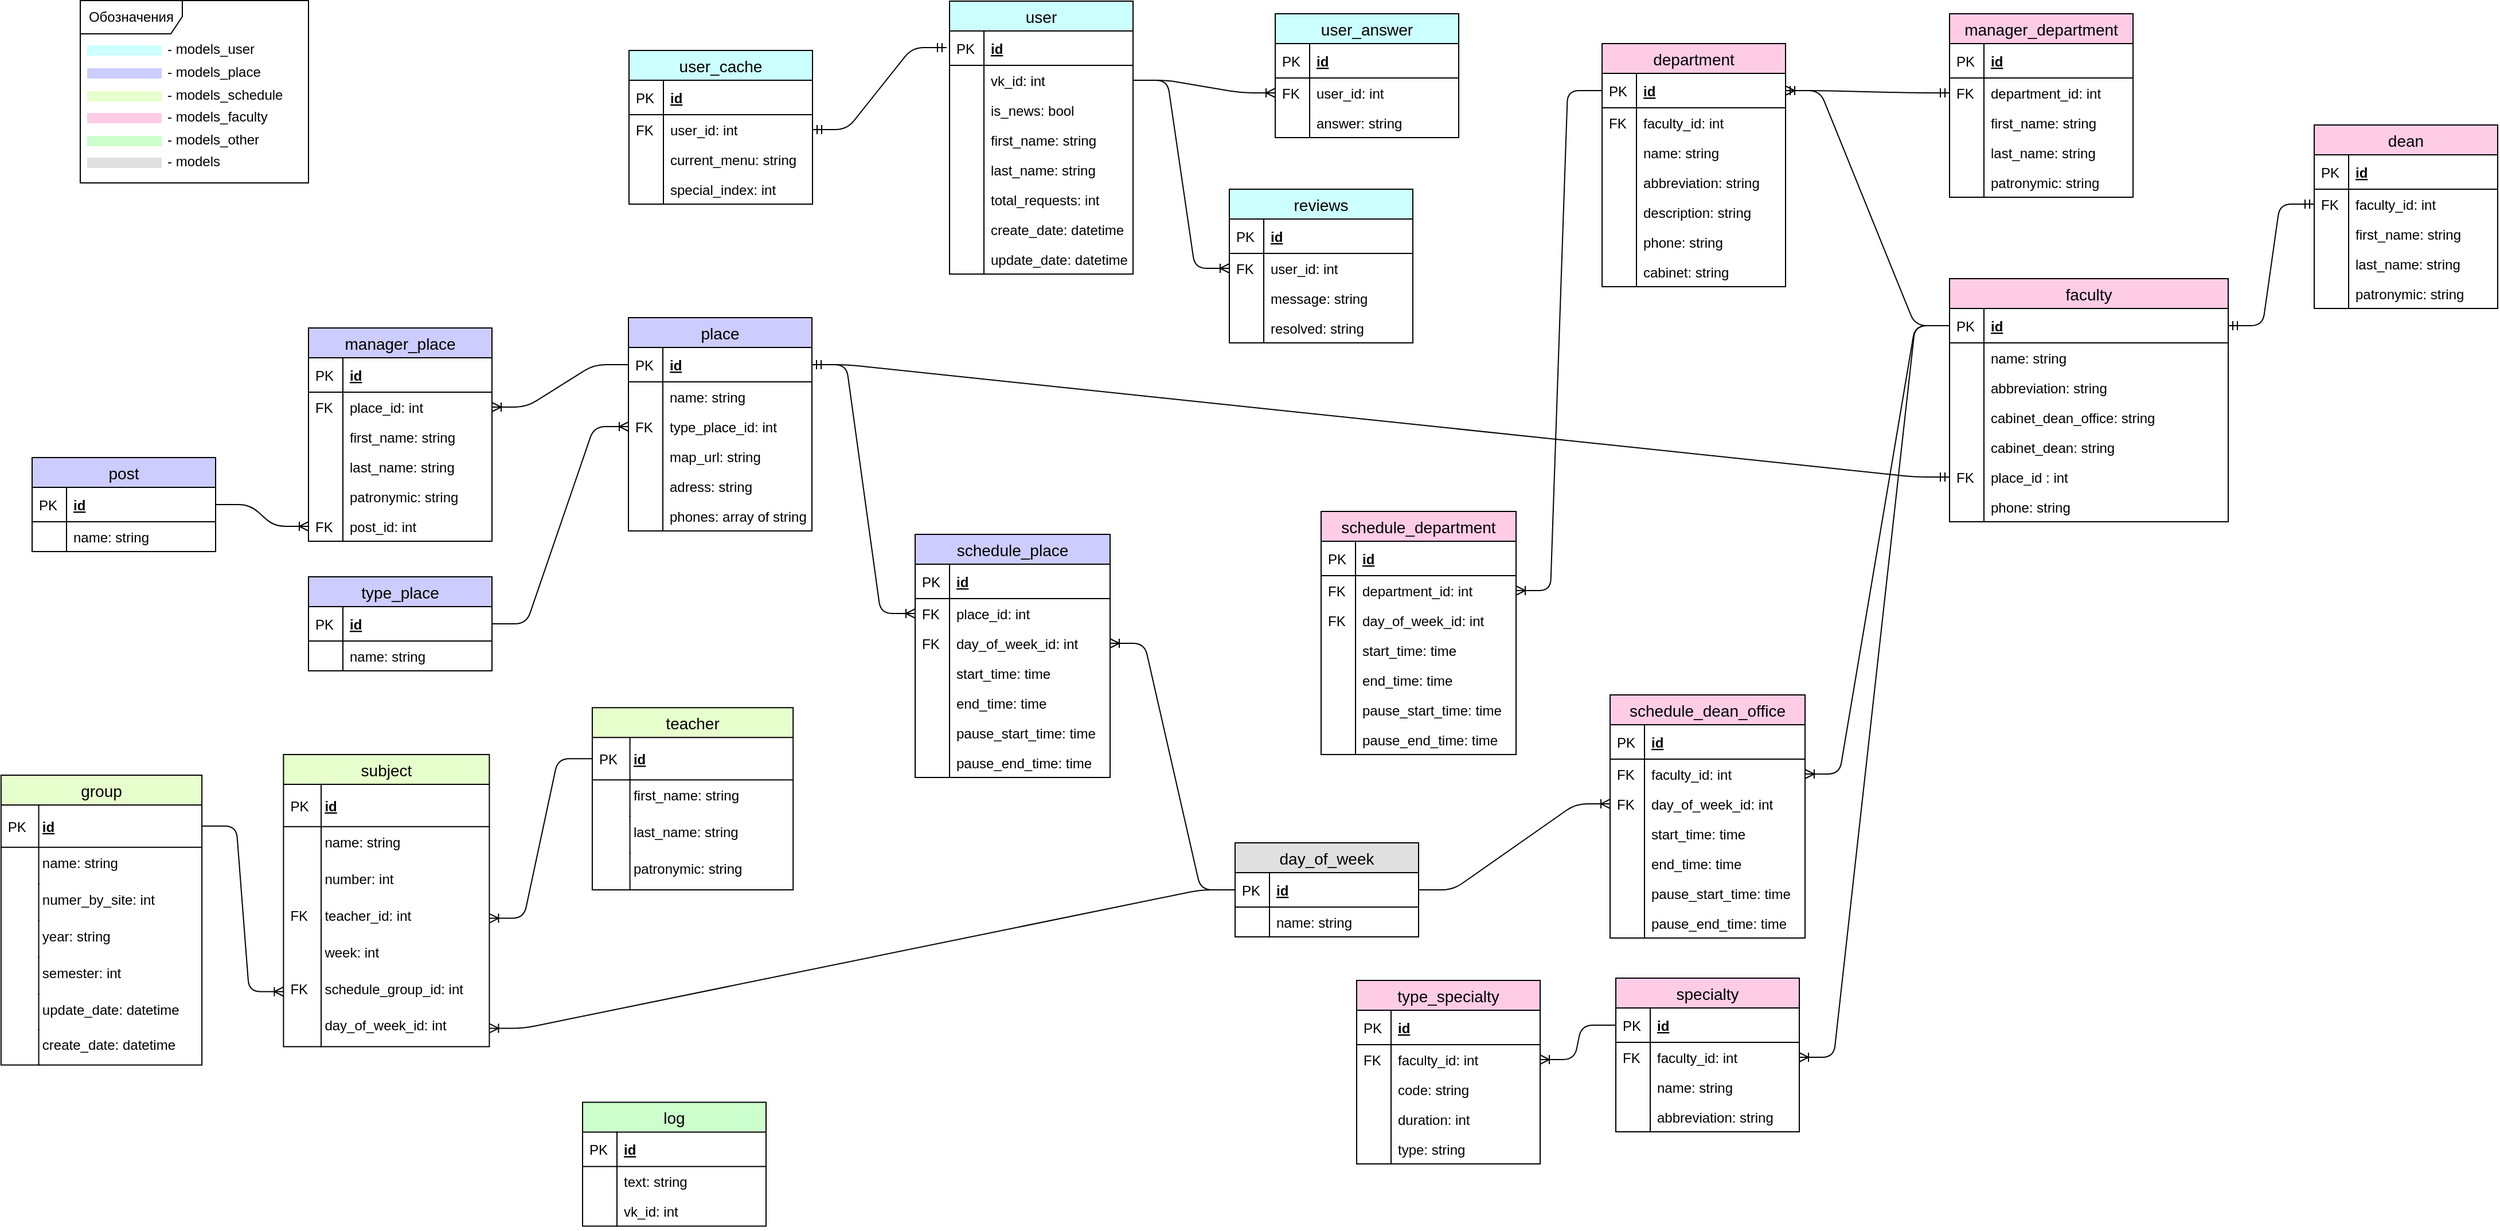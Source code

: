 <mxfile version="10.9.5" type="device"><diagram id="CorWdWuLrB06a8ZoD4rO" name="БД"><mxGraphModel dx="3021" dy="1397" grid="1" gridSize="10" guides="1" tooltips="1" connect="1" arrows="1" fold="1" page="1" pageScale="1" pageWidth="827" pageHeight="1169" math="0" shadow="0"><root><mxCell id="0"/><mxCell id="1" parent="0"/><mxCell id="iSfmEolHKAFd5SelTnYK-1" value="user" style="swimlane;fontStyle=0;childLayout=stackLayout;horizontal=1;startSize=26;fillColor=#CCFFFF;horizontalStack=0;resizeParent=1;resizeParentMax=0;resizeLast=0;collapsible=1;marginBottom=0;swimlaneFillColor=#ffffff;align=center;fontSize=14;strokeColor=#000000;" parent="1" vertex="1"><mxGeometry x="80" y="41" width="160" height="238" as="geometry"/></mxCell><mxCell id="iSfmEolHKAFd5SelTnYK-2" value="id" style="shape=partialRectangle;top=0;left=0;right=0;bottom=1;align=left;verticalAlign=middle;fillColor=none;spacingLeft=34;spacingRight=4;overflow=hidden;rotatable=0;points=[[0,0.5],[1,0.5]];portConstraint=eastwest;dropTarget=0;fontStyle=5;fontSize=12;" parent="iSfmEolHKAFd5SelTnYK-1" vertex="1"><mxGeometry y="26" width="160" height="30" as="geometry"/></mxCell><mxCell id="iSfmEolHKAFd5SelTnYK-3" value="PK" style="shape=partialRectangle;top=0;left=0;bottom=0;fillColor=none;align=left;verticalAlign=middle;spacingLeft=4;spacingRight=4;overflow=hidden;rotatable=0;points=[];portConstraint=eastwest;part=1;fontSize=12;" parent="iSfmEolHKAFd5SelTnYK-2" vertex="1" connectable="0"><mxGeometry width="30" height="30" as="geometry"/></mxCell><mxCell id="iSfmEolHKAFd5SelTnYK-4" value="vk_id: int" style="shape=partialRectangle;top=0;left=0;right=0;bottom=0;align=left;verticalAlign=top;fillColor=none;spacingLeft=34;spacingRight=4;overflow=hidden;rotatable=0;points=[[0,0.5],[1,0.5]];portConstraint=eastwest;dropTarget=0;fontSize=12;" parent="iSfmEolHKAFd5SelTnYK-1" vertex="1"><mxGeometry y="56" width="160" height="26" as="geometry"/></mxCell><mxCell id="iSfmEolHKAFd5SelTnYK-5" value="" style="shape=partialRectangle;top=0;left=0;bottom=0;fillColor=none;align=left;verticalAlign=top;spacingLeft=4;spacingRight=4;overflow=hidden;rotatable=0;points=[];portConstraint=eastwest;part=1;fontSize=12;" parent="iSfmEolHKAFd5SelTnYK-4" vertex="1" connectable="0"><mxGeometry width="30" height="26" as="geometry"/></mxCell><mxCell id="As69DS4pVejkW9mUaD33-16" value="is_news: bool" style="shape=partialRectangle;top=0;left=0;right=0;bottom=0;align=left;verticalAlign=top;fillColor=none;spacingLeft=34;spacingRight=4;overflow=hidden;rotatable=0;points=[[0,0.5],[1,0.5]];portConstraint=eastwest;dropTarget=0;fontSize=12;" parent="iSfmEolHKAFd5SelTnYK-1" vertex="1"><mxGeometry y="82" width="160" height="26" as="geometry"/></mxCell><mxCell id="As69DS4pVejkW9mUaD33-17" value="" style="shape=partialRectangle;top=0;left=0;bottom=0;fillColor=none;align=left;verticalAlign=top;spacingLeft=4;spacingRight=4;overflow=hidden;rotatable=0;points=[];portConstraint=eastwest;part=1;fontSize=12;" parent="As69DS4pVejkW9mUaD33-16" vertex="1" connectable="0"><mxGeometry width="30" height="26" as="geometry"/></mxCell><mxCell id="iSfmEolHKAFd5SelTnYK-6" value="first_name: string" style="shape=partialRectangle;top=0;left=0;right=0;bottom=0;align=left;verticalAlign=top;fillColor=none;spacingLeft=34;spacingRight=4;overflow=hidden;rotatable=0;points=[[0,0.5],[1,0.5]];portConstraint=eastwest;dropTarget=0;fontSize=12;" parent="iSfmEolHKAFd5SelTnYK-1" vertex="1"><mxGeometry y="108" width="160" height="26" as="geometry"/></mxCell><mxCell id="iSfmEolHKAFd5SelTnYK-7" value="" style="shape=partialRectangle;top=0;left=0;bottom=0;fillColor=none;align=left;verticalAlign=top;spacingLeft=4;spacingRight=4;overflow=hidden;rotatable=0;points=[];portConstraint=eastwest;part=1;fontSize=12;" parent="iSfmEolHKAFd5SelTnYK-6" vertex="1" connectable="0"><mxGeometry width="30" height="26" as="geometry"/></mxCell><mxCell id="iSfmEolHKAFd5SelTnYK-8" value="last_name: string" style="shape=partialRectangle;top=0;left=0;right=0;bottom=0;align=left;verticalAlign=top;fillColor=none;spacingLeft=34;spacingRight=4;overflow=hidden;rotatable=0;points=[[0,0.5],[1,0.5]];portConstraint=eastwest;dropTarget=0;fontSize=12;" parent="iSfmEolHKAFd5SelTnYK-1" vertex="1"><mxGeometry y="134" width="160" height="26" as="geometry"/></mxCell><mxCell id="iSfmEolHKAFd5SelTnYK-9" value="" style="shape=partialRectangle;top=0;left=0;bottom=0;fillColor=none;align=left;verticalAlign=top;spacingLeft=4;spacingRight=4;overflow=hidden;rotatable=0;points=[];portConstraint=eastwest;part=1;fontSize=12;" parent="iSfmEolHKAFd5SelTnYK-8" vertex="1" connectable="0"><mxGeometry width="30" height="26" as="geometry"/></mxCell><mxCell id="iSfmEolHKAFd5SelTnYK-12" value="total_requests: int" style="shape=partialRectangle;top=0;left=0;right=0;bottom=0;align=left;verticalAlign=top;fillColor=none;spacingLeft=34;spacingRight=4;overflow=hidden;rotatable=0;points=[[0,0.5],[1,0.5]];portConstraint=eastwest;dropTarget=0;fontSize=12;" parent="iSfmEolHKAFd5SelTnYK-1" vertex="1"><mxGeometry y="160" width="160" height="26" as="geometry"/></mxCell><mxCell id="iSfmEolHKAFd5SelTnYK-13" value="" style="shape=partialRectangle;top=0;left=0;bottom=0;fillColor=none;align=left;verticalAlign=top;spacingLeft=4;spacingRight=4;overflow=hidden;rotatable=0;points=[];portConstraint=eastwest;part=1;fontSize=12;" parent="iSfmEolHKAFd5SelTnYK-12" vertex="1" connectable="0"><mxGeometry width="30" height="26" as="geometry"/></mxCell><mxCell id="iSfmEolHKAFd5SelTnYK-14" value="create_date: datetime" style="shape=partialRectangle;top=0;left=0;right=0;bottom=0;align=left;verticalAlign=top;fillColor=none;spacingLeft=34;spacingRight=4;overflow=hidden;rotatable=0;points=[[0,0.5],[1,0.5]];portConstraint=eastwest;dropTarget=0;fontSize=12;" parent="iSfmEolHKAFd5SelTnYK-1" vertex="1"><mxGeometry y="186" width="160" height="26" as="geometry"/></mxCell><mxCell id="iSfmEolHKAFd5SelTnYK-15" value="" style="shape=partialRectangle;top=0;left=0;bottom=0;fillColor=none;align=left;verticalAlign=top;spacingLeft=4;spacingRight=4;overflow=hidden;rotatable=0;points=[];portConstraint=eastwest;part=1;fontSize=12;" parent="iSfmEolHKAFd5SelTnYK-14" vertex="1" connectable="0"><mxGeometry width="30" height="26" as="geometry"/></mxCell><mxCell id="iSfmEolHKAFd5SelTnYK-20" value="update_date: datetime" style="shape=partialRectangle;top=0;left=0;right=0;bottom=0;align=left;verticalAlign=top;fillColor=none;spacingLeft=34;spacingRight=4;overflow=hidden;rotatable=0;points=[[0,0.5],[1,0.5]];portConstraint=eastwest;dropTarget=0;fontSize=12;" parent="iSfmEolHKAFd5SelTnYK-1" vertex="1"><mxGeometry y="212" width="160" height="26" as="geometry"/></mxCell><mxCell id="iSfmEolHKAFd5SelTnYK-21" value="" style="shape=partialRectangle;top=0;left=0;bottom=0;fillColor=none;align=left;verticalAlign=top;spacingLeft=4;spacingRight=4;overflow=hidden;rotatable=0;points=[];portConstraint=eastwest;part=1;fontSize=12;" parent="iSfmEolHKAFd5SelTnYK-20" vertex="1" connectable="0"><mxGeometry width="30" height="26" as="geometry"/></mxCell><mxCell id="iSfmEolHKAFd5SelTnYK-48" value="user_cache" style="swimlane;fontStyle=0;childLayout=stackLayout;horizontal=1;startSize=26;fillColor=#CCFFFF;horizontalStack=0;resizeParent=1;resizeParentMax=0;resizeLast=0;collapsible=1;marginBottom=0;swimlaneFillColor=#ffffff;align=center;fontSize=14;" parent="1" vertex="1"><mxGeometry x="-199.5" y="84" width="160" height="134" as="geometry"/></mxCell><mxCell id="iSfmEolHKAFd5SelTnYK-49" value="id" style="shape=partialRectangle;top=0;left=0;right=0;bottom=1;align=left;verticalAlign=middle;fillColor=none;spacingLeft=34;spacingRight=4;overflow=hidden;rotatable=0;points=[[0,0.5],[1,0.5]];portConstraint=eastwest;dropTarget=0;fontStyle=5;fontSize=12;" parent="iSfmEolHKAFd5SelTnYK-48" vertex="1"><mxGeometry y="26" width="160" height="30" as="geometry"/></mxCell><mxCell id="iSfmEolHKAFd5SelTnYK-50" value="PK" style="shape=partialRectangle;top=0;left=0;bottom=0;fillColor=none;align=left;verticalAlign=middle;spacingLeft=4;spacingRight=4;overflow=hidden;rotatable=0;points=[];portConstraint=eastwest;part=1;fontSize=12;" parent="iSfmEolHKAFd5SelTnYK-49" vertex="1" connectable="0"><mxGeometry width="30" height="30" as="geometry"/></mxCell><mxCell id="iSfmEolHKAFd5SelTnYK-65" value="user_id: int" style="shape=partialRectangle;top=0;left=0;right=0;bottom=0;align=left;verticalAlign=top;fillColor=none;spacingLeft=34;spacingRight=4;overflow=hidden;rotatable=0;points=[[0,0.5],[1,0.5]];portConstraint=eastwest;dropTarget=0;fontSize=12;" parent="iSfmEolHKAFd5SelTnYK-48" vertex="1"><mxGeometry y="56" width="160" height="26" as="geometry"/></mxCell><mxCell id="iSfmEolHKAFd5SelTnYK-66" value="FK" style="shape=partialRectangle;top=0;left=0;bottom=0;fillColor=none;align=left;verticalAlign=top;spacingLeft=4;spacingRight=4;overflow=hidden;rotatable=0;points=[];portConstraint=eastwest;part=1;fontSize=12;" parent="iSfmEolHKAFd5SelTnYK-65" vertex="1" connectable="0"><mxGeometry width="30" height="26" as="geometry"/></mxCell><mxCell id="iSfmEolHKAFd5SelTnYK-51" value="current_menu: string" style="shape=partialRectangle;top=0;left=0;right=0;bottom=0;align=left;verticalAlign=top;fillColor=none;spacingLeft=34;spacingRight=4;overflow=hidden;rotatable=0;points=[[0,0.5],[1,0.5]];portConstraint=eastwest;dropTarget=0;fontSize=12;" parent="iSfmEolHKAFd5SelTnYK-48" vertex="1"><mxGeometry y="82" width="160" height="26" as="geometry"/></mxCell><mxCell id="iSfmEolHKAFd5SelTnYK-52" value="" style="shape=partialRectangle;top=0;left=0;bottom=0;fillColor=none;align=left;verticalAlign=top;spacingLeft=4;spacingRight=4;overflow=hidden;rotatable=0;points=[];portConstraint=eastwest;part=1;fontSize=12;" parent="iSfmEolHKAFd5SelTnYK-51" vertex="1" connectable="0"><mxGeometry width="30" height="26" as="geometry"/></mxCell><mxCell id="iSfmEolHKAFd5SelTnYK-53" value="special_index: int" style="shape=partialRectangle;top=0;left=0;right=0;bottom=0;align=left;verticalAlign=top;fillColor=none;spacingLeft=34;spacingRight=4;overflow=hidden;rotatable=0;points=[[0,0.5],[1,0.5]];portConstraint=eastwest;dropTarget=0;fontSize=12;" parent="iSfmEolHKAFd5SelTnYK-48" vertex="1"><mxGeometry y="108" width="160" height="26" as="geometry"/></mxCell><mxCell id="iSfmEolHKAFd5SelTnYK-54" value="" style="shape=partialRectangle;top=0;left=0;bottom=0;fillColor=none;align=left;verticalAlign=top;spacingLeft=4;spacingRight=4;overflow=hidden;rotatable=0;points=[];portConstraint=eastwest;part=1;fontSize=12;" parent="iSfmEolHKAFd5SelTnYK-53" vertex="1" connectable="0"><mxGeometry width="30" height="26" as="geometry"/></mxCell><mxCell id="iSfmEolHKAFd5SelTnYK-67" value="user_answer" style="swimlane;fontStyle=0;childLayout=stackLayout;horizontal=1;startSize=26;fillColor=#CCFFFF;horizontalStack=0;resizeParent=1;resizeParentMax=0;resizeLast=0;collapsible=1;marginBottom=0;swimlaneFillColor=#ffffff;align=center;fontSize=14;strokeColor=#000000;" parent="1" vertex="1"><mxGeometry x="364" y="52" width="160" height="108" as="geometry"/></mxCell><mxCell id="iSfmEolHKAFd5SelTnYK-68" value="id" style="shape=partialRectangle;top=0;left=0;right=0;bottom=1;align=left;verticalAlign=middle;fillColor=none;spacingLeft=34;spacingRight=4;overflow=hidden;rotatable=0;points=[[0,0.5],[1,0.5]];portConstraint=eastwest;dropTarget=0;fontStyle=5;fontSize=12;" parent="iSfmEolHKAFd5SelTnYK-67" vertex="1"><mxGeometry y="26" width="160" height="30" as="geometry"/></mxCell><mxCell id="iSfmEolHKAFd5SelTnYK-69" value="PK" style="shape=partialRectangle;top=0;left=0;bottom=0;fillColor=none;align=left;verticalAlign=middle;spacingLeft=4;spacingRight=4;overflow=hidden;rotatable=0;points=[];portConstraint=eastwest;part=1;fontSize=12;" parent="iSfmEolHKAFd5SelTnYK-68" vertex="1" connectable="0"><mxGeometry width="30" height="30" as="geometry"/></mxCell><mxCell id="iSfmEolHKAFd5SelTnYK-70" value="user_id: int" style="shape=partialRectangle;top=0;left=0;right=0;bottom=0;align=left;verticalAlign=top;fillColor=none;spacingLeft=34;spacingRight=4;overflow=hidden;rotatable=0;points=[[0,0.5],[1,0.5]];portConstraint=eastwest;dropTarget=0;fontSize=12;" parent="iSfmEolHKAFd5SelTnYK-67" vertex="1"><mxGeometry y="56" width="160" height="26" as="geometry"/></mxCell><mxCell id="iSfmEolHKAFd5SelTnYK-71" value="FK" style="shape=partialRectangle;top=0;left=0;bottom=0;fillColor=none;align=left;verticalAlign=top;spacingLeft=4;spacingRight=4;overflow=hidden;rotatable=0;points=[];portConstraint=eastwest;part=1;fontSize=12;" parent="iSfmEolHKAFd5SelTnYK-70" vertex="1" connectable="0"><mxGeometry width="30" height="26" as="geometry"/></mxCell><mxCell id="iSfmEolHKAFd5SelTnYK-72" value="answer: string" style="shape=partialRectangle;top=0;left=0;right=0;bottom=0;align=left;verticalAlign=top;fillColor=none;spacingLeft=34;spacingRight=4;overflow=hidden;rotatable=0;points=[[0,0.5],[1,0.5]];portConstraint=eastwest;dropTarget=0;fontSize=12;" parent="iSfmEolHKAFd5SelTnYK-67" vertex="1"><mxGeometry y="82" width="160" height="26" as="geometry"/></mxCell><mxCell id="iSfmEolHKAFd5SelTnYK-73" value="" style="shape=partialRectangle;top=0;left=0;bottom=0;fillColor=none;align=left;verticalAlign=top;spacingLeft=4;spacingRight=4;overflow=hidden;rotatable=0;points=[];portConstraint=eastwest;part=1;fontSize=12;" parent="iSfmEolHKAFd5SelTnYK-72" vertex="1" connectable="0"><mxGeometry width="30" height="26" as="geometry"/></mxCell><mxCell id="iSfmEolHKAFd5SelTnYK-78" value="" style="edgeStyle=entityRelationEdgeStyle;fontSize=12;html=1;endArrow=ERoneToMany;entryX=0;entryY=0.5;entryDx=0;entryDy=0;" parent="1" target="UB_QPDedsS9S_O7VwX1C-119" edge="1"><mxGeometry width="100" height="100" relative="1" as="geometry"><mxPoint x="240" y="110" as="sourcePoint"/><mxPoint x="460" y="180" as="targetPoint"/></mxGeometry></mxCell><mxCell id="iSfmEolHKAFd5SelTnYK-79" value="" style="edgeStyle=entityRelationEdgeStyle;fontSize=12;html=1;endArrow=ERmandOne;startArrow=ERmandOne;entryX=0;entryY=0.5;entryDx=0;entryDy=0;exitX=1;exitY=0.5;exitDx=0;exitDy=0;" parent="1" source="iSfmEolHKAFd5SelTnYK-65" edge="1"><mxGeometry width="100" height="100" relative="1" as="geometry"><mxPoint x="-42.529" y="188.529" as="sourcePoint"/><mxPoint x="77.471" y="81.471" as="targetPoint"/></mxGeometry></mxCell><mxCell id="iSfmEolHKAFd5SelTnYK-80" value="place" style="swimlane;fontStyle=0;childLayout=stackLayout;horizontal=1;startSize=26;fillColor=#CCCCFF;horizontalStack=0;resizeParent=1;resizeParentMax=0;resizeLast=0;collapsible=1;marginBottom=0;swimlaneFillColor=#ffffff;align=center;fontSize=14;strokeColor=#000000;" parent="1" vertex="1"><mxGeometry x="-200" y="317" width="160" height="186" as="geometry"/></mxCell><mxCell id="iSfmEolHKAFd5SelTnYK-81" value="id" style="shape=partialRectangle;top=0;left=0;right=0;bottom=1;align=left;verticalAlign=middle;fillColor=none;spacingLeft=34;spacingRight=4;overflow=hidden;rotatable=0;points=[[0,0.5],[1,0.5]];portConstraint=eastwest;dropTarget=0;fontStyle=5;fontSize=12;" parent="iSfmEolHKAFd5SelTnYK-80" vertex="1"><mxGeometry y="26" width="160" height="30" as="geometry"/></mxCell><mxCell id="iSfmEolHKAFd5SelTnYK-82" value="PK" style="shape=partialRectangle;top=0;left=0;bottom=0;fillColor=none;align=left;verticalAlign=middle;spacingLeft=4;spacingRight=4;overflow=hidden;rotatable=0;points=[];portConstraint=eastwest;part=1;fontSize=12;" parent="iSfmEolHKAFd5SelTnYK-81" vertex="1" connectable="0"><mxGeometry width="30" height="30" as="geometry"/></mxCell><mxCell id="iSfmEolHKAFd5SelTnYK-85" value="name: string" style="shape=partialRectangle;top=0;left=0;right=0;bottom=0;align=left;verticalAlign=top;fillColor=none;spacingLeft=34;spacingRight=4;overflow=hidden;rotatable=0;points=[[0,0.5],[1,0.5]];portConstraint=eastwest;dropTarget=0;fontSize=12;" parent="iSfmEolHKAFd5SelTnYK-80" vertex="1"><mxGeometry y="56" width="160" height="26" as="geometry"/></mxCell><mxCell id="iSfmEolHKAFd5SelTnYK-86" value="" style="shape=partialRectangle;top=0;left=0;bottom=0;fillColor=none;align=left;verticalAlign=top;spacingLeft=4;spacingRight=4;overflow=hidden;rotatable=0;points=[];portConstraint=eastwest;part=1;fontSize=12;" parent="iSfmEolHKAFd5SelTnYK-85" vertex="1" connectable="0"><mxGeometry width="30" height="26" as="geometry"/></mxCell><mxCell id="iSfmEolHKAFd5SelTnYK-126" value="type_place_id: int" style="shape=partialRectangle;top=0;left=0;right=0;bottom=0;align=left;verticalAlign=top;fillColor=none;spacingLeft=34;spacingRight=4;overflow=hidden;rotatable=0;points=[[0,0.5],[1,0.5]];portConstraint=eastwest;dropTarget=0;fontSize=12;" parent="iSfmEolHKAFd5SelTnYK-80" vertex="1"><mxGeometry y="82" width="160" height="26" as="geometry"/></mxCell><mxCell id="iSfmEolHKAFd5SelTnYK-127" value="FK" style="shape=partialRectangle;top=0;left=0;bottom=0;fillColor=none;align=left;verticalAlign=top;spacingLeft=4;spacingRight=4;overflow=hidden;rotatable=0;points=[];portConstraint=eastwest;part=1;fontSize=12;" parent="iSfmEolHKAFd5SelTnYK-126" vertex="1" connectable="0"><mxGeometry width="30" height="26" as="geometry"/></mxCell><mxCell id="iSfmEolHKAFd5SelTnYK-177" value="map_url: string" style="shape=partialRectangle;top=0;left=0;right=0;bottom=0;align=left;verticalAlign=top;fillColor=none;spacingLeft=34;spacingRight=4;overflow=hidden;rotatable=0;points=[[0,0.5],[1,0.5]];portConstraint=eastwest;dropTarget=0;fontSize=12;" parent="iSfmEolHKAFd5SelTnYK-80" vertex="1"><mxGeometry y="108" width="160" height="26" as="geometry"/></mxCell><mxCell id="iSfmEolHKAFd5SelTnYK-178" value="" style="shape=partialRectangle;top=0;left=0;bottom=0;fillColor=none;align=left;verticalAlign=top;spacingLeft=4;spacingRight=4;overflow=hidden;rotatable=0;points=[];portConstraint=eastwest;part=1;fontSize=12;" parent="iSfmEolHKAFd5SelTnYK-177" vertex="1" connectable="0"><mxGeometry width="30" height="26" as="geometry"/></mxCell><mxCell id="iSfmEolHKAFd5SelTnYK-187" value="adress: string" style="shape=partialRectangle;top=0;left=0;right=0;bottom=0;align=left;verticalAlign=top;fillColor=none;spacingLeft=34;spacingRight=4;overflow=hidden;rotatable=0;points=[[0,0.5],[1,0.5]];portConstraint=eastwest;dropTarget=0;fontSize=12;" parent="iSfmEolHKAFd5SelTnYK-80" vertex="1"><mxGeometry y="134" width="160" height="26" as="geometry"/></mxCell><mxCell id="iSfmEolHKAFd5SelTnYK-188" value="" style="shape=partialRectangle;top=0;left=0;bottom=0;fillColor=none;align=left;verticalAlign=top;spacingLeft=4;spacingRight=4;overflow=hidden;rotatable=0;points=[];portConstraint=eastwest;part=1;fontSize=12;" parent="iSfmEolHKAFd5SelTnYK-187" vertex="1" connectable="0"><mxGeometry width="30" height="26" as="geometry"/></mxCell><mxCell id="UB_QPDedsS9S_O7VwX1C-28" value="phones: array of string" style="shape=partialRectangle;top=0;left=0;right=0;bottom=0;align=left;verticalAlign=top;fillColor=none;spacingLeft=34;spacingRight=4;overflow=hidden;rotatable=0;points=[[0,0.5],[1,0.5]];portConstraint=eastwest;dropTarget=0;fontSize=12;" parent="iSfmEolHKAFd5SelTnYK-80" vertex="1"><mxGeometry y="160" width="160" height="26" as="geometry"/></mxCell><mxCell id="UB_QPDedsS9S_O7VwX1C-29" value="" style="shape=partialRectangle;top=0;left=0;bottom=0;fillColor=none;align=left;verticalAlign=top;spacingLeft=4;spacingRight=4;overflow=hidden;rotatable=0;points=[];portConstraint=eastwest;part=1;fontSize=12;" parent="UB_QPDedsS9S_O7VwX1C-28" vertex="1" connectable="0"><mxGeometry width="30" height="26" as="geometry"/></mxCell><mxCell id="iSfmEolHKAFd5SelTnYK-97" value="schedule_place" style="swimlane;fontStyle=0;childLayout=stackLayout;horizontal=1;startSize=26;fillColor=#CCCCFF;horizontalStack=0;resizeParent=1;resizeParentMax=0;resizeLast=0;collapsible=1;marginBottom=0;swimlaneFillColor=#ffffff;align=center;fontSize=14;" parent="1" vertex="1"><mxGeometry x="50" y="506" width="170" height="212" as="geometry"/></mxCell><mxCell id="iSfmEolHKAFd5SelTnYK-98" value="id" style="shape=partialRectangle;top=0;left=0;right=0;bottom=1;align=left;verticalAlign=middle;fillColor=none;spacingLeft=34;spacingRight=4;overflow=hidden;rotatable=0;points=[[0,0.5],[1,0.5]];portConstraint=eastwest;dropTarget=0;fontStyle=5;fontSize=12;" parent="iSfmEolHKAFd5SelTnYK-97" vertex="1"><mxGeometry y="26" width="170" height="30" as="geometry"/></mxCell><mxCell id="iSfmEolHKAFd5SelTnYK-99" value="PK" style="shape=partialRectangle;top=0;left=0;bottom=0;fillColor=none;align=left;verticalAlign=middle;spacingLeft=4;spacingRight=4;overflow=hidden;rotatable=0;points=[];portConstraint=eastwest;part=1;fontSize=12;" parent="iSfmEolHKAFd5SelTnYK-98" vertex="1" connectable="0"><mxGeometry width="30" height="30" as="geometry"/></mxCell><mxCell id="iSfmEolHKAFd5SelTnYK-100" value="place_id: int" style="shape=partialRectangle;top=0;left=0;right=0;bottom=0;align=left;verticalAlign=top;fillColor=none;spacingLeft=34;spacingRight=4;overflow=hidden;rotatable=0;points=[[0,0.5],[1,0.5]];portConstraint=eastwest;dropTarget=0;fontSize=12;" parent="iSfmEolHKAFd5SelTnYK-97" vertex="1"><mxGeometry y="56" width="170" height="26" as="geometry"/></mxCell><mxCell id="iSfmEolHKAFd5SelTnYK-101" value="FK" style="shape=partialRectangle;top=0;left=0;bottom=0;fillColor=none;align=left;verticalAlign=top;spacingLeft=4;spacingRight=4;overflow=hidden;rotatable=0;points=[];portConstraint=eastwest;part=1;fontSize=12;" parent="iSfmEolHKAFd5SelTnYK-100" vertex="1" connectable="0"><mxGeometry width="30" height="26" as="geometry"/></mxCell><mxCell id="iSfmEolHKAFd5SelTnYK-113" value="day_of_week_id: int" style="shape=partialRectangle;top=0;left=0;right=0;bottom=0;align=left;verticalAlign=top;fillColor=none;spacingLeft=34;spacingRight=4;overflow=hidden;rotatable=0;points=[[0,0.5],[1,0.5]];portConstraint=eastwest;dropTarget=0;fontSize=12;" parent="iSfmEolHKAFd5SelTnYK-97" vertex="1"><mxGeometry y="82" width="170" height="26" as="geometry"/></mxCell><mxCell id="iSfmEolHKAFd5SelTnYK-114" value="FK" style="shape=partialRectangle;top=0;left=0;bottom=0;fillColor=none;align=left;verticalAlign=top;spacingLeft=4;spacingRight=4;overflow=hidden;rotatable=0;points=[];portConstraint=eastwest;part=1;fontSize=12;" parent="iSfmEolHKAFd5SelTnYK-113" vertex="1" connectable="0"><mxGeometry width="30" height="26" as="geometry"/></mxCell><mxCell id="iSfmEolHKAFd5SelTnYK-107" value="start_time: time" style="shape=partialRectangle;top=0;left=0;right=0;bottom=0;align=left;verticalAlign=top;fillColor=none;spacingLeft=34;spacingRight=4;overflow=hidden;rotatable=0;points=[[0,0.5],[1,0.5]];portConstraint=eastwest;dropTarget=0;fontSize=12;" parent="iSfmEolHKAFd5SelTnYK-97" vertex="1"><mxGeometry y="108" width="170" height="26" as="geometry"/></mxCell><mxCell id="iSfmEolHKAFd5SelTnYK-108" value="" style="shape=partialRectangle;top=0;left=0;bottom=0;fillColor=none;align=left;verticalAlign=top;spacingLeft=4;spacingRight=4;overflow=hidden;rotatable=0;points=[];portConstraint=eastwest;part=1;fontSize=12;" parent="iSfmEolHKAFd5SelTnYK-107" vertex="1" connectable="0"><mxGeometry width="30" height="26" as="geometry"/></mxCell><mxCell id="iSfmEolHKAFd5SelTnYK-105" value="end_time: time" style="shape=partialRectangle;top=0;left=0;right=0;bottom=0;align=left;verticalAlign=top;fillColor=none;spacingLeft=34;spacingRight=4;overflow=hidden;rotatable=0;points=[[0,0.5],[1,0.5]];portConstraint=eastwest;dropTarget=0;fontSize=12;" parent="iSfmEolHKAFd5SelTnYK-97" vertex="1"><mxGeometry y="134" width="170" height="26" as="geometry"/></mxCell><mxCell id="iSfmEolHKAFd5SelTnYK-106" value="" style="shape=partialRectangle;top=0;left=0;bottom=0;fillColor=none;align=left;verticalAlign=top;spacingLeft=4;spacingRight=4;overflow=hidden;rotatable=0;points=[];portConstraint=eastwest;part=1;fontSize=12;" parent="iSfmEolHKAFd5SelTnYK-105" vertex="1" connectable="0"><mxGeometry width="30" height="26" as="geometry"/></mxCell><mxCell id="iSfmEolHKAFd5SelTnYK-111" value="pause_start_time: time" style="shape=partialRectangle;top=0;left=0;right=0;bottom=0;align=left;verticalAlign=top;fillColor=none;spacingLeft=34;spacingRight=4;overflow=hidden;rotatable=0;points=[[0,0.5],[1,0.5]];portConstraint=eastwest;dropTarget=0;fontSize=12;" parent="iSfmEolHKAFd5SelTnYK-97" vertex="1"><mxGeometry y="160" width="170" height="26" as="geometry"/></mxCell><mxCell id="iSfmEolHKAFd5SelTnYK-112" value="" style="shape=partialRectangle;top=0;left=0;bottom=0;fillColor=none;align=left;verticalAlign=top;spacingLeft=4;spacingRight=4;overflow=hidden;rotatable=0;points=[];portConstraint=eastwest;part=1;fontSize=12;" parent="iSfmEolHKAFd5SelTnYK-111" vertex="1" connectable="0"><mxGeometry width="30" height="26" as="geometry"/></mxCell><mxCell id="iSfmEolHKAFd5SelTnYK-109" value="pause_end_time: time" style="shape=partialRectangle;top=0;left=0;right=0;bottom=0;align=left;verticalAlign=top;fillColor=none;spacingLeft=34;spacingRight=4;overflow=hidden;rotatable=0;points=[[0,0.5],[1,0.5]];portConstraint=eastwest;dropTarget=0;fontSize=12;" parent="iSfmEolHKAFd5SelTnYK-97" vertex="1"><mxGeometry y="186" width="170" height="26" as="geometry"/></mxCell><mxCell id="iSfmEolHKAFd5SelTnYK-110" value="" style="shape=partialRectangle;top=0;left=0;bottom=0;fillColor=none;align=left;verticalAlign=top;spacingLeft=4;spacingRight=4;overflow=hidden;rotatable=0;points=[];portConstraint=eastwest;part=1;fontSize=12;" parent="iSfmEolHKAFd5SelTnYK-109" vertex="1" connectable="0"><mxGeometry width="30" height="26" as="geometry"/></mxCell><mxCell id="iSfmEolHKAFd5SelTnYK-104" style="edgeStyle=entityRelationEdgeStyle;fontSize=11;html=1;endArrow=ERoneToMany;fontFamily=Helvetica;fontColor=#000000;align=center;strokeColor=#000000;exitX=1;exitY=0.5;exitDx=0;exitDy=0;" parent="1" source="iSfmEolHKAFd5SelTnYK-81" target="iSfmEolHKAFd5SelTnYK-100" edge="1"><mxGeometry relative="1" as="geometry"/></mxCell><mxCell id="iSfmEolHKAFd5SelTnYK-115" value="day_of_week" style="swimlane;fontStyle=0;childLayout=stackLayout;horizontal=1;startSize=26;fillColor=#e0e0e0;horizontalStack=0;resizeParent=1;resizeParentMax=0;resizeLast=0;collapsible=1;marginBottom=0;swimlaneFillColor=#ffffff;align=center;fontSize=14;" parent="1" vertex="1"><mxGeometry x="329" y="775" width="160" height="82" as="geometry"/></mxCell><mxCell id="iSfmEolHKAFd5SelTnYK-158" value="id" style="shape=partialRectangle;top=0;left=0;right=0;bottom=1;align=left;verticalAlign=middle;fillColor=none;spacingLeft=34;spacingRight=4;overflow=hidden;rotatable=0;points=[[0,0.5],[1,0.5]];portConstraint=eastwest;dropTarget=0;fontStyle=5;fontSize=12;" parent="iSfmEolHKAFd5SelTnYK-115" vertex="1"><mxGeometry y="26" width="160" height="30" as="geometry"/></mxCell><mxCell id="iSfmEolHKAFd5SelTnYK-159" value="PK" style="shape=partialRectangle;top=0;left=0;bottom=0;fillColor=none;align=left;verticalAlign=middle;spacingLeft=4;spacingRight=4;overflow=hidden;rotatable=0;points=[];portConstraint=eastwest;part=1;fontSize=12;" parent="iSfmEolHKAFd5SelTnYK-158" vertex="1" connectable="0"><mxGeometry width="30" height="30" as="geometry"/></mxCell><mxCell id="iSfmEolHKAFd5SelTnYK-118" value="name: string" style="shape=partialRectangle;top=0;left=0;right=0;bottom=0;align=left;verticalAlign=top;fillColor=none;spacingLeft=34;spacingRight=4;overflow=hidden;rotatable=0;points=[[0,0.5],[1,0.5]];portConstraint=eastwest;dropTarget=0;fontSize=12;" parent="iSfmEolHKAFd5SelTnYK-115" vertex="1"><mxGeometry y="56" width="160" height="26" as="geometry"/></mxCell><mxCell id="iSfmEolHKAFd5SelTnYK-119" value="" style="shape=partialRectangle;top=0;left=0;bottom=0;fillColor=none;align=left;verticalAlign=top;spacingLeft=4;spacingRight=4;overflow=hidden;rotatable=0;points=[];portConstraint=eastwest;part=1;fontSize=12;" parent="iSfmEolHKAFd5SelTnYK-118" vertex="1" connectable="0"><mxGeometry width="30" height="26" as="geometry"/></mxCell><mxCell id="iSfmEolHKAFd5SelTnYK-128" value="type_place" style="swimlane;fontStyle=0;childLayout=stackLayout;horizontal=1;startSize=26;fillColor=#CCCCFF;horizontalStack=0;resizeParent=1;resizeParentMax=0;resizeLast=0;collapsible=1;marginBottom=0;swimlaneFillColor=#ffffff;align=center;fontSize=14;" parent="1" vertex="1"><mxGeometry x="-479" y="543" width="160" height="82" as="geometry"/></mxCell><mxCell id="iSfmEolHKAFd5SelTnYK-129" value="id" style="shape=partialRectangle;top=0;left=0;right=0;bottom=1;align=left;verticalAlign=middle;fillColor=none;spacingLeft=34;spacingRight=4;overflow=hidden;rotatable=0;points=[[0,0.5],[1,0.5]];portConstraint=eastwest;dropTarget=0;fontStyle=5;fontSize=12;" parent="iSfmEolHKAFd5SelTnYK-128" vertex="1"><mxGeometry y="26" width="160" height="30" as="geometry"/></mxCell><mxCell id="iSfmEolHKAFd5SelTnYK-130" value="PK" style="shape=partialRectangle;top=0;left=0;bottom=0;fillColor=none;align=left;verticalAlign=middle;spacingLeft=4;spacingRight=4;overflow=hidden;rotatable=0;points=[];portConstraint=eastwest;part=1;fontSize=12;" parent="iSfmEolHKAFd5SelTnYK-129" vertex="1" connectable="0"><mxGeometry width="30" height="30" as="geometry"/></mxCell><mxCell id="iSfmEolHKAFd5SelTnYK-131" value="name: string" style="shape=partialRectangle;top=0;left=0;right=0;bottom=0;align=left;verticalAlign=top;fillColor=none;spacingLeft=34;spacingRight=4;overflow=hidden;rotatable=0;points=[[0,0.5],[1,0.5]];portConstraint=eastwest;dropTarget=0;fontSize=12;" parent="iSfmEolHKAFd5SelTnYK-128" vertex="1"><mxGeometry y="56" width="160" height="26" as="geometry"/></mxCell><mxCell id="iSfmEolHKAFd5SelTnYK-132" value="" style="shape=partialRectangle;top=0;left=0;bottom=0;fillColor=none;align=left;verticalAlign=top;spacingLeft=4;spacingRight=4;overflow=hidden;rotatable=0;points=[];portConstraint=eastwest;part=1;fontSize=12;" parent="iSfmEolHKAFd5SelTnYK-131" vertex="1" connectable="0"><mxGeometry width="30" height="26" as="geometry"/></mxCell><mxCell id="iSfmEolHKAFd5SelTnYK-139" value="" style="edgeStyle=entityRelationEdgeStyle;fontSize=12;html=1;endArrow=ERoneToMany;exitX=1;exitY=0.5;exitDx=0;exitDy=0;entryX=0;entryY=0.5;entryDx=0;entryDy=0;" parent="1" source="iSfmEolHKAFd5SelTnYK-129" target="iSfmEolHKAFd5SelTnYK-126" edge="1"><mxGeometry width="100" height="100" relative="1" as="geometry"><mxPoint x="-330" y="480" as="sourcePoint"/><mxPoint x="-230" y="380" as="targetPoint"/></mxGeometry></mxCell><mxCell id="iSfmEolHKAFd5SelTnYK-162" value="manager_place" style="swimlane;fontStyle=0;childLayout=stackLayout;horizontal=1;startSize=26;fillColor=#CCCCFF;horizontalStack=0;resizeParent=1;resizeParentMax=0;resizeLast=0;collapsible=1;marginBottom=0;swimlaneFillColor=#ffffff;align=center;fontSize=14;" parent="1" vertex="1"><mxGeometry x="-479" y="326" width="160" height="186" as="geometry"/></mxCell><mxCell id="iSfmEolHKAFd5SelTnYK-163" value="id" style="shape=partialRectangle;top=0;left=0;right=0;bottom=1;align=left;verticalAlign=middle;fillColor=none;spacingLeft=34;spacingRight=4;overflow=hidden;rotatable=0;points=[[0,0.5],[1,0.5]];portConstraint=eastwest;dropTarget=0;fontStyle=5;fontSize=12;" parent="iSfmEolHKAFd5SelTnYK-162" vertex="1"><mxGeometry y="26" width="160" height="30" as="geometry"/></mxCell><mxCell id="iSfmEolHKAFd5SelTnYK-164" value="PK" style="shape=partialRectangle;top=0;left=0;bottom=0;fillColor=none;align=left;verticalAlign=middle;spacingLeft=4;spacingRight=4;overflow=hidden;rotatable=0;points=[];portConstraint=eastwest;part=1;fontSize=12;" parent="iSfmEolHKAFd5SelTnYK-163" vertex="1" connectable="0"><mxGeometry width="30" height="30" as="geometry"/></mxCell><mxCell id="iSfmEolHKAFd5SelTnYK-165" value="place_id: int" style="shape=partialRectangle;top=0;left=0;right=0;bottom=0;align=left;verticalAlign=top;fillColor=none;spacingLeft=34;spacingRight=4;overflow=hidden;rotatable=0;points=[[0,0.5],[1,0.5]];portConstraint=eastwest;dropTarget=0;fontSize=12;" parent="iSfmEolHKAFd5SelTnYK-162" vertex="1"><mxGeometry y="56" width="160" height="26" as="geometry"/></mxCell><mxCell id="iSfmEolHKAFd5SelTnYK-166" value="FK" style="shape=partialRectangle;top=0;left=0;bottom=0;fillColor=none;align=left;verticalAlign=top;spacingLeft=4;spacingRight=4;overflow=hidden;rotatable=0;points=[];portConstraint=eastwest;part=1;fontSize=12;" parent="iSfmEolHKAFd5SelTnYK-165" vertex="1" connectable="0"><mxGeometry width="30" height="26" as="geometry"/></mxCell><mxCell id="iSfmEolHKAFd5SelTnYK-173" value="first_name: string" style="shape=partialRectangle;top=0;left=0;right=0;bottom=0;align=left;verticalAlign=top;fillColor=none;spacingLeft=34;spacingRight=4;overflow=hidden;rotatable=0;points=[[0,0.5],[1,0.5]];portConstraint=eastwest;dropTarget=0;fontSize=12;" parent="iSfmEolHKAFd5SelTnYK-162" vertex="1"><mxGeometry y="82" width="160" height="26" as="geometry"/></mxCell><mxCell id="iSfmEolHKAFd5SelTnYK-174" value="" style="shape=partialRectangle;top=0;left=0;bottom=0;fillColor=none;align=left;verticalAlign=top;spacingLeft=4;spacingRight=4;overflow=hidden;rotatable=0;points=[];portConstraint=eastwest;part=1;fontSize=12;" parent="iSfmEolHKAFd5SelTnYK-173" vertex="1" connectable="0"><mxGeometry width="30" height="26" as="geometry"/></mxCell><mxCell id="iSfmEolHKAFd5SelTnYK-169" value="last_name: string" style="shape=partialRectangle;top=0;left=0;right=0;bottom=0;align=left;verticalAlign=top;fillColor=none;spacingLeft=34;spacingRight=4;overflow=hidden;rotatable=0;points=[[0,0.5],[1,0.5]];portConstraint=eastwest;dropTarget=0;fontSize=12;" parent="iSfmEolHKAFd5SelTnYK-162" vertex="1"><mxGeometry y="108" width="160" height="26" as="geometry"/></mxCell><mxCell id="iSfmEolHKAFd5SelTnYK-170" value="" style="shape=partialRectangle;top=0;left=0;bottom=0;fillColor=none;align=left;verticalAlign=top;spacingLeft=4;spacingRight=4;overflow=hidden;rotatable=0;points=[];portConstraint=eastwest;part=1;fontSize=12;" parent="iSfmEolHKAFd5SelTnYK-169" vertex="1" connectable="0"><mxGeometry width="30" height="26" as="geometry"/></mxCell><mxCell id="iSfmEolHKAFd5SelTnYK-171" value="patronymic: string" style="shape=partialRectangle;top=0;left=0;right=0;bottom=0;align=left;verticalAlign=top;fillColor=none;spacingLeft=34;spacingRight=4;overflow=hidden;rotatable=0;points=[[0,0.5],[1,0.5]];portConstraint=eastwest;dropTarget=0;fontSize=12;" parent="iSfmEolHKAFd5SelTnYK-162" vertex="1"><mxGeometry y="134" width="160" height="26" as="geometry"/></mxCell><mxCell id="iSfmEolHKAFd5SelTnYK-172" value="" style="shape=partialRectangle;top=0;left=0;bottom=0;fillColor=none;align=left;verticalAlign=top;spacingLeft=4;spacingRight=4;overflow=hidden;rotatable=0;points=[];portConstraint=eastwest;part=1;fontSize=12;" parent="iSfmEolHKAFd5SelTnYK-171" vertex="1" connectable="0"><mxGeometry width="30" height="26" as="geometry"/></mxCell><mxCell id="iSfmEolHKAFd5SelTnYK-167" value="post_id: int" style="shape=partialRectangle;top=0;left=0;right=0;bottom=0;align=left;verticalAlign=top;fillColor=none;spacingLeft=34;spacingRight=4;overflow=hidden;rotatable=0;points=[[0,0.5],[1,0.5]];portConstraint=eastwest;dropTarget=0;fontSize=12;" parent="iSfmEolHKAFd5SelTnYK-162" vertex="1"><mxGeometry y="160" width="160" height="26" as="geometry"/></mxCell><mxCell id="iSfmEolHKAFd5SelTnYK-168" value="FK" style="shape=partialRectangle;top=0;left=0;bottom=0;fillColor=none;align=left;verticalAlign=top;spacingLeft=4;spacingRight=4;overflow=hidden;rotatable=0;points=[];portConstraint=eastwest;part=1;fontSize=12;" parent="iSfmEolHKAFd5SelTnYK-167" vertex="1" connectable="0"><mxGeometry width="30" height="26" as="geometry"/></mxCell><mxCell id="iSfmEolHKAFd5SelTnYK-176" value="" style="edgeStyle=entityRelationEdgeStyle;fontSize=12;html=1;endArrow=none;exitX=1;exitY=0.5;exitDx=0;exitDy=0;endFill=0;startArrow=ERoneToMany;startFill=0;entryX=0;entryY=0.5;entryDx=0;entryDy=0;" parent="1" source="iSfmEolHKAFd5SelTnYK-165" target="iSfmEolHKAFd5SelTnYK-81" edge="1"><mxGeometry width="100" height="100" relative="1" as="geometry"><mxPoint x="-309" y="324" as="sourcePoint"/><mxPoint x="-190" y="353" as="targetPoint"/></mxGeometry></mxCell><mxCell id="iSfmEolHKAFd5SelTnYK-179" style="edgeStyle=entityRelationEdgeStyle;fontSize=11;html=1;endArrow=none;fontFamily=Helvetica;fontColor=#000000;align=center;strokeColor=#000000;entryX=0;entryY=0.5;entryDx=0;entryDy=0;exitX=1;exitY=0.5;exitDx=0;exitDy=0;startArrow=ERoneToMany;startFill=0;endFill=0;" parent="1" source="iSfmEolHKAFd5SelTnYK-113" target="iSfmEolHKAFd5SelTnYK-158" edge="1"><mxGeometry relative="1" as="geometry"><mxPoint x="280" y="390" as="sourcePoint"/><mxPoint x="15" y="657" as="targetPoint"/></mxGeometry></mxCell><mxCell id="iSfmEolHKAFd5SelTnYK-180" value="post" style="swimlane;fontStyle=0;childLayout=stackLayout;horizontal=1;startSize=26;fillColor=#CCCCFF;horizontalStack=0;resizeParent=1;resizeParentMax=0;resizeLast=0;collapsible=1;marginBottom=0;swimlaneFillColor=#ffffff;align=center;fontSize=14;" parent="1" vertex="1"><mxGeometry x="-720" y="439" width="160" height="82" as="geometry"/></mxCell><mxCell id="iSfmEolHKAFd5SelTnYK-181" value="id" style="shape=partialRectangle;top=0;left=0;right=0;bottom=1;align=left;verticalAlign=middle;fillColor=none;spacingLeft=34;spacingRight=4;overflow=hidden;rotatable=0;points=[[0,0.5],[1,0.5]];portConstraint=eastwest;dropTarget=0;fontStyle=5;fontSize=12;" parent="iSfmEolHKAFd5SelTnYK-180" vertex="1"><mxGeometry y="26" width="160" height="30" as="geometry"/></mxCell><mxCell id="iSfmEolHKAFd5SelTnYK-182" value="PK" style="shape=partialRectangle;top=0;left=0;bottom=0;fillColor=none;align=left;verticalAlign=middle;spacingLeft=4;spacingRight=4;overflow=hidden;rotatable=0;points=[];portConstraint=eastwest;part=1;fontSize=12;" parent="iSfmEolHKAFd5SelTnYK-181" vertex="1" connectable="0"><mxGeometry width="30" height="30" as="geometry"/></mxCell><mxCell id="iSfmEolHKAFd5SelTnYK-183" value="name: string" style="shape=partialRectangle;top=0;left=0;right=0;bottom=0;align=left;verticalAlign=top;fillColor=none;spacingLeft=34;spacingRight=4;overflow=hidden;rotatable=0;points=[[0,0.5],[1,0.5]];portConstraint=eastwest;dropTarget=0;fontSize=12;" parent="iSfmEolHKAFd5SelTnYK-180" vertex="1"><mxGeometry y="56" width="160" height="26" as="geometry"/></mxCell><mxCell id="iSfmEolHKAFd5SelTnYK-184" value="" style="shape=partialRectangle;top=0;left=0;bottom=0;fillColor=none;align=left;verticalAlign=top;spacingLeft=4;spacingRight=4;overflow=hidden;rotatable=0;points=[];portConstraint=eastwest;part=1;fontSize=12;" parent="iSfmEolHKAFd5SelTnYK-183" vertex="1" connectable="0"><mxGeometry width="30" height="26" as="geometry"/></mxCell><mxCell id="iSfmEolHKAFd5SelTnYK-186" value="" style="edgeStyle=entityRelationEdgeStyle;fontSize=12;html=1;endArrow=ERoneToMany;exitX=1;exitY=0.5;exitDx=0;exitDy=0;entryX=0;entryY=0.5;entryDx=0;entryDy=0;" parent="1" source="iSfmEolHKAFd5SelTnYK-181" target="iSfmEolHKAFd5SelTnYK-167" edge="1"><mxGeometry width="100" height="100" relative="1" as="geometry"><mxPoint x="-309" y="594" as="sourcePoint"/><mxPoint x="-190" y="407" as="targetPoint"/></mxGeometry></mxCell><mxCell id="As69DS4pVejkW9mUaD33-18" value="specialty" style="swimlane;fontStyle=0;childLayout=stackLayout;horizontal=1;startSize=26;fillColor=#FFCCE6;horizontalStack=0;resizeParent=1;resizeParentMax=0;resizeLast=0;collapsible=1;marginBottom=0;swimlaneFillColor=#ffffff;align=center;fontSize=14;strokeColor=#000000;" parent="1" vertex="1"><mxGeometry x="661" y="893" width="160" height="134" as="geometry"/></mxCell><mxCell id="As69DS4pVejkW9mUaD33-19" value="id" style="shape=partialRectangle;top=0;left=0;right=0;bottom=1;align=left;verticalAlign=middle;fillColor=none;spacingLeft=34;spacingRight=4;overflow=hidden;rotatable=0;points=[[0,0.5],[1,0.5]];portConstraint=eastwest;dropTarget=0;fontStyle=5;fontSize=12;" parent="As69DS4pVejkW9mUaD33-18" vertex="1"><mxGeometry y="26" width="160" height="30" as="geometry"/></mxCell><mxCell id="As69DS4pVejkW9mUaD33-20" value="PK" style="shape=partialRectangle;top=0;left=0;bottom=0;fillColor=none;align=left;verticalAlign=middle;spacingLeft=4;spacingRight=4;overflow=hidden;rotatable=0;points=[];portConstraint=eastwest;part=1;fontSize=12;" parent="As69DS4pVejkW9mUaD33-19" vertex="1" connectable="0"><mxGeometry width="30" height="30" as="geometry"/></mxCell><mxCell id="As69DS4pVejkW9mUaD33-21" value="faculty_id: int" style="shape=partialRectangle;top=0;left=0;right=0;bottom=0;align=left;verticalAlign=top;fillColor=none;spacingLeft=34;spacingRight=4;overflow=hidden;rotatable=0;points=[[0,0.5],[1,0.5]];portConstraint=eastwest;dropTarget=0;fontSize=12;" parent="As69DS4pVejkW9mUaD33-18" vertex="1"><mxGeometry y="56" width="160" height="26" as="geometry"/></mxCell><mxCell id="As69DS4pVejkW9mUaD33-22" value="FK" style="shape=partialRectangle;top=0;left=0;bottom=0;fillColor=none;align=left;verticalAlign=top;spacingLeft=4;spacingRight=4;overflow=hidden;rotatable=0;points=[];portConstraint=eastwest;part=1;fontSize=12;" parent="As69DS4pVejkW9mUaD33-21" vertex="1" connectable="0"><mxGeometry width="30" height="26" as="geometry"/></mxCell><mxCell id="As69DS4pVejkW9mUaD33-37" value="name: string" style="shape=partialRectangle;top=0;left=0;right=0;bottom=0;align=left;verticalAlign=top;fillColor=none;spacingLeft=34;spacingRight=4;overflow=hidden;rotatable=0;points=[[0,0.5],[1,0.5]];portConstraint=eastwest;dropTarget=0;fontSize=12;" parent="As69DS4pVejkW9mUaD33-18" vertex="1"><mxGeometry y="82" width="160" height="26" as="geometry"/></mxCell><mxCell id="As69DS4pVejkW9mUaD33-38" value="" style="shape=partialRectangle;top=0;left=0;bottom=0;fillColor=none;align=left;verticalAlign=top;spacingLeft=4;spacingRight=4;overflow=hidden;rotatable=0;points=[];portConstraint=eastwest;part=1;fontSize=12;" parent="As69DS4pVejkW9mUaD33-37" vertex="1" connectable="0"><mxGeometry width="30" height="26" as="geometry"/></mxCell><mxCell id="As69DS4pVejkW9mUaD33-43" value="abbreviation: string" style="shape=partialRectangle;top=0;left=0;right=0;bottom=0;align=left;verticalAlign=top;fillColor=none;spacingLeft=34;spacingRight=4;overflow=hidden;rotatable=0;points=[[0,0.5],[1,0.5]];portConstraint=eastwest;dropTarget=0;fontSize=12;" parent="As69DS4pVejkW9mUaD33-18" vertex="1"><mxGeometry y="108" width="160" height="26" as="geometry"/></mxCell><mxCell id="As69DS4pVejkW9mUaD33-44" value="" style="shape=partialRectangle;top=0;left=0;bottom=0;fillColor=none;align=left;verticalAlign=top;spacingLeft=4;spacingRight=4;overflow=hidden;rotatable=0;points=[];portConstraint=eastwest;part=1;fontSize=12;" parent="As69DS4pVejkW9mUaD33-43" vertex="1" connectable="0"><mxGeometry width="30" height="26" as="geometry"/></mxCell><mxCell id="As69DS4pVejkW9mUaD33-25" value="department" style="swimlane;fontStyle=0;childLayout=stackLayout;horizontal=1;startSize=26;fillColor=#FFCCE6;horizontalStack=0;resizeParent=1;resizeParentMax=0;resizeLast=0;collapsible=1;marginBottom=0;swimlaneFillColor=#ffffff;align=center;fontSize=14;strokeColor=#000000;" parent="1" vertex="1"><mxGeometry x="649" y="78" width="160" height="212" as="geometry"/></mxCell><mxCell id="As69DS4pVejkW9mUaD33-26" value="id" style="shape=partialRectangle;top=0;left=0;right=0;bottom=1;align=left;verticalAlign=middle;fillColor=none;spacingLeft=34;spacingRight=4;overflow=hidden;rotatable=0;points=[[0,0.5],[1,0.5]];portConstraint=eastwest;dropTarget=0;fontStyle=5;fontSize=12;" parent="As69DS4pVejkW9mUaD33-25" vertex="1"><mxGeometry y="26" width="160" height="30" as="geometry"/></mxCell><mxCell id="As69DS4pVejkW9mUaD33-27" value="PK" style="shape=partialRectangle;top=0;left=0;bottom=0;fillColor=none;align=left;verticalAlign=middle;spacingLeft=4;spacingRight=4;overflow=hidden;rotatable=0;points=[];portConstraint=eastwest;part=1;fontSize=12;" parent="As69DS4pVejkW9mUaD33-26" vertex="1" connectable="0"><mxGeometry width="30" height="30" as="geometry"/></mxCell><mxCell id="As69DS4pVejkW9mUaD33-28" value="faculty_id: int" style="shape=partialRectangle;top=0;left=0;right=0;bottom=0;align=left;verticalAlign=top;fillColor=none;spacingLeft=34;spacingRight=4;overflow=hidden;rotatable=0;points=[[0,0.5],[1,0.5]];portConstraint=eastwest;dropTarget=0;fontSize=12;" parent="As69DS4pVejkW9mUaD33-25" vertex="1"><mxGeometry y="56" width="160" height="26" as="geometry"/></mxCell><mxCell id="As69DS4pVejkW9mUaD33-29" value="FK" style="shape=partialRectangle;top=0;left=0;bottom=0;fillColor=none;align=left;verticalAlign=top;spacingLeft=4;spacingRight=4;overflow=hidden;rotatable=0;points=[];portConstraint=eastwest;part=1;fontSize=12;" parent="As69DS4pVejkW9mUaD33-28" vertex="1" connectable="0"><mxGeometry width="30" height="26" as="geometry"/></mxCell><mxCell id="As69DS4pVejkW9mUaD33-45" value="name: string" style="shape=partialRectangle;top=0;left=0;right=0;bottom=0;align=left;verticalAlign=top;fillColor=none;spacingLeft=34;spacingRight=4;overflow=hidden;rotatable=0;points=[[0,0.5],[1,0.5]];portConstraint=eastwest;dropTarget=0;fontSize=12;" parent="As69DS4pVejkW9mUaD33-25" vertex="1"><mxGeometry y="82" width="160" height="26" as="geometry"/></mxCell><mxCell id="As69DS4pVejkW9mUaD33-46" value="" style="shape=partialRectangle;top=0;left=0;bottom=0;fillColor=none;align=left;verticalAlign=top;spacingLeft=4;spacingRight=4;overflow=hidden;rotatable=0;points=[];portConstraint=eastwest;part=1;fontSize=12;" parent="As69DS4pVejkW9mUaD33-45" vertex="1" connectable="0"><mxGeometry width="30" height="26" as="geometry"/></mxCell><mxCell id="As69DS4pVejkW9mUaD33-47" value="abbreviation: string" style="shape=partialRectangle;top=0;left=0;right=0;bottom=0;align=left;verticalAlign=top;fillColor=none;spacingLeft=34;spacingRight=4;overflow=hidden;rotatable=0;points=[[0,0.5],[1,0.5]];portConstraint=eastwest;dropTarget=0;fontSize=12;" parent="As69DS4pVejkW9mUaD33-25" vertex="1"><mxGeometry y="108" width="160" height="26" as="geometry"/></mxCell><mxCell id="As69DS4pVejkW9mUaD33-48" value="" style="shape=partialRectangle;top=0;left=0;bottom=0;fillColor=none;align=left;verticalAlign=top;spacingLeft=4;spacingRight=4;overflow=hidden;rotatable=0;points=[];portConstraint=eastwest;part=1;fontSize=12;" parent="As69DS4pVejkW9mUaD33-47" vertex="1" connectable="0"><mxGeometry width="30" height="26" as="geometry"/></mxCell><mxCell id="As69DS4pVejkW9mUaD33-51" value="description: string" style="shape=partialRectangle;top=0;left=0;right=0;bottom=0;align=left;verticalAlign=top;fillColor=none;spacingLeft=34;spacingRight=4;overflow=hidden;rotatable=0;points=[[0,0.5],[1,0.5]];portConstraint=eastwest;dropTarget=0;fontSize=12;" parent="As69DS4pVejkW9mUaD33-25" vertex="1"><mxGeometry y="134" width="160" height="26" as="geometry"/></mxCell><mxCell id="As69DS4pVejkW9mUaD33-52" value="" style="shape=partialRectangle;top=0;left=0;bottom=0;fillColor=none;align=left;verticalAlign=top;spacingLeft=4;spacingRight=4;overflow=hidden;rotatable=0;points=[];portConstraint=eastwest;part=1;fontSize=12;" parent="As69DS4pVejkW9mUaD33-51" vertex="1" connectable="0"><mxGeometry width="30" height="26" as="geometry"/></mxCell><mxCell id="As69DS4pVejkW9mUaD33-64" value="phone: string&#10;" style="shape=partialRectangle;top=0;left=0;right=0;bottom=0;align=left;verticalAlign=top;fillColor=none;spacingLeft=34;spacingRight=4;overflow=hidden;rotatable=0;points=[[0,0.5],[1,0.5]];portConstraint=eastwest;dropTarget=0;fontSize=12;" parent="As69DS4pVejkW9mUaD33-25" vertex="1"><mxGeometry y="160" width="160" height="26" as="geometry"/></mxCell><mxCell id="As69DS4pVejkW9mUaD33-65" value="" style="shape=partialRectangle;top=0;left=0;bottom=0;fillColor=none;align=left;verticalAlign=top;spacingLeft=4;spacingRight=4;overflow=hidden;rotatable=0;points=[];portConstraint=eastwest;part=1;fontSize=12;" parent="As69DS4pVejkW9mUaD33-64" vertex="1" connectable="0"><mxGeometry width="30" height="26" as="geometry"/></mxCell><mxCell id="As69DS4pVejkW9mUaD33-53" value="cabinet: string" style="shape=partialRectangle;top=0;left=0;right=0;bottom=0;align=left;verticalAlign=top;fillColor=none;spacingLeft=34;spacingRight=4;overflow=hidden;rotatable=0;points=[[0,0.5],[1,0.5]];portConstraint=eastwest;dropTarget=0;fontSize=12;" parent="As69DS4pVejkW9mUaD33-25" vertex="1"><mxGeometry y="186" width="160" height="26" as="geometry"/></mxCell><mxCell id="As69DS4pVejkW9mUaD33-54" value="" style="shape=partialRectangle;top=0;left=0;bottom=0;fillColor=none;align=left;verticalAlign=top;spacingLeft=4;spacingRight=4;overflow=hidden;rotatable=0;points=[];portConstraint=eastwest;part=1;fontSize=12;" parent="As69DS4pVejkW9mUaD33-53" vertex="1" connectable="0"><mxGeometry width="30" height="26" as="geometry"/></mxCell><mxCell id="As69DS4pVejkW9mUaD33-32" value="faculty" style="swimlane;fontStyle=0;childLayout=stackLayout;horizontal=1;startSize=26;fillColor=#FFCCE6;horizontalStack=0;resizeParent=1;resizeParentMax=0;resizeLast=0;collapsible=1;marginBottom=0;swimlaneFillColor=#ffffff;align=center;fontSize=14;strokeColor=#000000;" parent="1" vertex="1"><mxGeometry x="952" y="283" width="243" height="212" as="geometry"/></mxCell><mxCell id="As69DS4pVejkW9mUaD33-33" value="id" style="shape=partialRectangle;top=0;left=0;right=0;bottom=1;align=left;verticalAlign=middle;fillColor=none;spacingLeft=34;spacingRight=4;overflow=hidden;rotatable=0;points=[[0,0.5],[1,0.5]];portConstraint=eastwest;dropTarget=0;fontStyle=5;fontSize=12;" parent="As69DS4pVejkW9mUaD33-32" vertex="1"><mxGeometry y="26" width="243" height="30" as="geometry"/></mxCell><mxCell id="As69DS4pVejkW9mUaD33-34" value="PK" style="shape=partialRectangle;top=0;left=0;bottom=0;fillColor=none;align=left;verticalAlign=middle;spacingLeft=4;spacingRight=4;overflow=hidden;rotatable=0;points=[];portConstraint=eastwest;part=1;fontSize=12;" parent="As69DS4pVejkW9mUaD33-33" vertex="1" connectable="0"><mxGeometry width="30" height="30" as="geometry"/></mxCell><mxCell id="As69DS4pVejkW9mUaD33-35" value="name: string" style="shape=partialRectangle;top=0;left=0;right=0;bottom=0;align=left;verticalAlign=top;fillColor=none;spacingLeft=34;spacingRight=4;overflow=hidden;rotatable=0;points=[[0,0.5],[1,0.5]];portConstraint=eastwest;dropTarget=0;fontSize=12;" parent="As69DS4pVejkW9mUaD33-32" vertex="1"><mxGeometry y="56" width="243" height="26" as="geometry"/></mxCell><mxCell id="As69DS4pVejkW9mUaD33-36" value="" style="shape=partialRectangle;top=0;left=0;bottom=0;fillColor=none;align=left;verticalAlign=top;spacingLeft=4;spacingRight=4;overflow=hidden;rotatable=0;points=[];portConstraint=eastwest;part=1;fontSize=12;" parent="As69DS4pVejkW9mUaD33-35" vertex="1" connectable="0"><mxGeometry width="30" height="26" as="geometry"/></mxCell><mxCell id="As69DS4pVejkW9mUaD33-55" value="abbreviation: string" style="shape=partialRectangle;top=0;left=0;right=0;bottom=0;align=left;verticalAlign=top;fillColor=none;spacingLeft=34;spacingRight=4;overflow=hidden;rotatable=0;points=[[0,0.5],[1,0.5]];portConstraint=eastwest;dropTarget=0;fontSize=12;" parent="As69DS4pVejkW9mUaD33-32" vertex="1"><mxGeometry y="82" width="243" height="26" as="geometry"/></mxCell><mxCell id="As69DS4pVejkW9mUaD33-56" value="" style="shape=partialRectangle;top=0;left=0;bottom=0;fillColor=none;align=left;verticalAlign=top;spacingLeft=4;spacingRight=4;overflow=hidden;rotatable=0;points=[];portConstraint=eastwest;part=1;fontSize=12;" parent="As69DS4pVejkW9mUaD33-55" vertex="1" connectable="0"><mxGeometry width="30" height="26" as="geometry"/></mxCell><mxCell id="As69DS4pVejkW9mUaD33-57" value="cabinet_dean_office: string&#10;" style="shape=partialRectangle;top=0;left=0;right=0;bottom=0;align=left;verticalAlign=top;fillColor=none;spacingLeft=34;spacingRight=4;overflow=hidden;rotatable=0;points=[[0,0.5],[1,0.5]];portConstraint=eastwest;dropTarget=0;fontSize=12;" parent="As69DS4pVejkW9mUaD33-32" vertex="1"><mxGeometry y="108" width="243" height="26" as="geometry"/></mxCell><mxCell id="As69DS4pVejkW9mUaD33-58" value="" style="shape=partialRectangle;top=0;left=0;bottom=0;fillColor=none;align=left;verticalAlign=top;spacingLeft=4;spacingRight=4;overflow=hidden;rotatable=0;points=[];portConstraint=eastwest;part=1;fontSize=12;" parent="As69DS4pVejkW9mUaD33-57" vertex="1" connectable="0"><mxGeometry width="30" height="26" as="geometry"/></mxCell><mxCell id="5ZQAuQ3BEak2sCsFkajm-33" value="cabinet_dean: string&#10;" style="shape=partialRectangle;top=0;left=0;right=0;bottom=0;align=left;verticalAlign=top;fillColor=none;spacingLeft=34;spacingRight=4;overflow=hidden;rotatable=0;points=[[0,0.5],[1,0.5]];portConstraint=eastwest;dropTarget=0;fontSize=12;" parent="As69DS4pVejkW9mUaD33-32" vertex="1"><mxGeometry y="134" width="243" height="26" as="geometry"/></mxCell><mxCell id="5ZQAuQ3BEak2sCsFkajm-34" value="" style="shape=partialRectangle;top=0;left=0;bottom=0;fillColor=none;align=left;verticalAlign=top;spacingLeft=4;spacingRight=4;overflow=hidden;rotatable=0;points=[];portConstraint=eastwest;part=1;fontSize=12;" parent="5ZQAuQ3BEak2sCsFkajm-33" vertex="1" connectable="0"><mxGeometry width="30" height="26" as="geometry"/></mxCell><mxCell id="5ZQAuQ3BEak2sCsFkajm-25" value="place_id : int&#10;" style="shape=partialRectangle;top=0;left=0;right=0;bottom=0;align=left;verticalAlign=top;fillColor=none;spacingLeft=34;spacingRight=4;overflow=hidden;rotatable=0;points=[[0,0.5],[1,0.5]];portConstraint=eastwest;dropTarget=0;fontSize=12;" parent="As69DS4pVejkW9mUaD33-32" vertex="1"><mxGeometry y="160" width="243" height="26" as="geometry"/></mxCell><mxCell id="5ZQAuQ3BEak2sCsFkajm-26" value="FK" style="shape=partialRectangle;top=0;left=0;bottom=0;fillColor=none;align=left;verticalAlign=top;spacingLeft=4;spacingRight=4;overflow=hidden;rotatable=0;points=[];portConstraint=eastwest;part=1;fontSize=12;" parent="5ZQAuQ3BEak2sCsFkajm-25" vertex="1" connectable="0"><mxGeometry width="30" height="26" as="geometry"/></mxCell><mxCell id="As69DS4pVejkW9mUaD33-59" value="phone: string&#10;" style="shape=partialRectangle;top=0;left=0;right=0;bottom=0;align=left;verticalAlign=top;fillColor=none;spacingLeft=34;spacingRight=4;overflow=hidden;rotatable=0;points=[[0,0.5],[1,0.5]];portConstraint=eastwest;dropTarget=0;fontSize=12;" parent="As69DS4pVejkW9mUaD33-32" vertex="1"><mxGeometry y="186" width="243" height="26" as="geometry"/></mxCell><mxCell id="As69DS4pVejkW9mUaD33-60" value="" style="shape=partialRectangle;top=0;left=0;bottom=0;fillColor=none;align=left;verticalAlign=top;spacingLeft=4;spacingRight=4;overflow=hidden;rotatable=0;points=[];portConstraint=eastwest;part=1;fontSize=12;" parent="As69DS4pVejkW9mUaD33-59" vertex="1" connectable="0"><mxGeometry width="30" height="26" as="geometry"/></mxCell><mxCell id="As69DS4pVejkW9mUaD33-61" value="" style="edgeStyle=entityRelationEdgeStyle;fontSize=12;html=1;endArrow=none;exitX=1;exitY=0.5;exitDx=0;exitDy=0;endFill=0;startArrow=ERoneToMany;startFill=0;entryX=0;entryY=0.5;entryDx=0;entryDy=0;" parent="1" source="As69DS4pVejkW9mUaD33-21" target="As69DS4pVejkW9mUaD33-33" edge="1"><mxGeometry width="100" height="100" relative="1" as="geometry"><mxPoint x="483" y="390.5" as="sourcePoint"/><mxPoint x="648" y="421.5" as="targetPoint"/></mxGeometry></mxCell><mxCell id="As69DS4pVejkW9mUaD33-62" value="" style="edgeStyle=entityRelationEdgeStyle;fontSize=12;html=1;endArrow=none;exitX=1;exitY=0.5;exitDx=0;exitDy=0;endFill=0;startArrow=ERoneToMany;startFill=0;entryX=0;entryY=0.5;entryDx=0;entryDy=0;" parent="1" source="As69DS4pVejkW9mUaD33-26" target="As69DS4pVejkW9mUaD33-33" edge="1"><mxGeometry width="100" height="100" relative="1" as="geometry"><mxPoint x="639" y="520.5" as="sourcePoint"/><mxPoint x="719" y="412.5" as="targetPoint"/></mxGeometry></mxCell><mxCell id="LI1XACtSxoaGuP62fRtQ-4" value="dean" style="swimlane;fontStyle=0;childLayout=stackLayout;horizontal=1;startSize=26;fillColor=#FFCCE6;horizontalStack=0;resizeParent=1;resizeParentMax=0;resizeLast=0;collapsible=1;marginBottom=0;swimlaneFillColor=#ffffff;align=center;fontSize=14;" parent="1" vertex="1"><mxGeometry x="1270" y="149" width="160" height="160" as="geometry"/></mxCell><mxCell id="LI1XACtSxoaGuP62fRtQ-5" value="id" style="shape=partialRectangle;top=0;left=0;right=0;bottom=1;align=left;verticalAlign=middle;fillColor=none;spacingLeft=34;spacingRight=4;overflow=hidden;rotatable=0;points=[[0,0.5],[1,0.5]];portConstraint=eastwest;dropTarget=0;fontStyle=5;fontSize=12;" parent="LI1XACtSxoaGuP62fRtQ-4" vertex="1"><mxGeometry y="26" width="160" height="30" as="geometry"/></mxCell><mxCell id="LI1XACtSxoaGuP62fRtQ-6" value="PK" style="shape=partialRectangle;top=0;left=0;bottom=0;fillColor=none;align=left;verticalAlign=middle;spacingLeft=4;spacingRight=4;overflow=hidden;rotatable=0;points=[];portConstraint=eastwest;part=1;fontSize=12;" parent="LI1XACtSxoaGuP62fRtQ-5" vertex="1" connectable="0"><mxGeometry width="30" height="30" as="geometry"/></mxCell><mxCell id="LI1XACtSxoaGuP62fRtQ-15" value="faculty_id: int" style="shape=partialRectangle;top=0;left=0;right=0;bottom=0;align=left;verticalAlign=top;fillColor=none;spacingLeft=34;spacingRight=4;overflow=hidden;rotatable=0;points=[[0,0.5],[1,0.5]];portConstraint=eastwest;dropTarget=0;fontSize=12;" parent="LI1XACtSxoaGuP62fRtQ-4" vertex="1"><mxGeometry y="56" width="160" height="26" as="geometry"/></mxCell><mxCell id="LI1XACtSxoaGuP62fRtQ-16" value="FK" style="shape=partialRectangle;top=0;left=0;bottom=0;fillColor=none;align=left;verticalAlign=top;spacingLeft=4;spacingRight=4;overflow=hidden;rotatable=0;points=[];portConstraint=eastwest;part=1;fontSize=12;" parent="LI1XACtSxoaGuP62fRtQ-15" vertex="1" connectable="0"><mxGeometry width="30" height="26" as="geometry"/></mxCell><mxCell id="LI1XACtSxoaGuP62fRtQ-9" value="first_name: string" style="shape=partialRectangle;top=0;left=0;right=0;bottom=0;align=left;verticalAlign=top;fillColor=none;spacingLeft=34;spacingRight=4;overflow=hidden;rotatable=0;points=[[0,0.5],[1,0.5]];portConstraint=eastwest;dropTarget=0;fontSize=12;" parent="LI1XACtSxoaGuP62fRtQ-4" vertex="1"><mxGeometry y="82" width="160" height="26" as="geometry"/></mxCell><mxCell id="LI1XACtSxoaGuP62fRtQ-10" value="" style="shape=partialRectangle;top=0;left=0;bottom=0;fillColor=none;align=left;verticalAlign=top;spacingLeft=4;spacingRight=4;overflow=hidden;rotatable=0;points=[];portConstraint=eastwest;part=1;fontSize=12;" parent="LI1XACtSxoaGuP62fRtQ-9" vertex="1" connectable="0"><mxGeometry width="30" height="26" as="geometry"/></mxCell><mxCell id="LI1XACtSxoaGuP62fRtQ-11" value="last_name: string" style="shape=partialRectangle;top=0;left=0;right=0;bottom=0;align=left;verticalAlign=top;fillColor=none;spacingLeft=34;spacingRight=4;overflow=hidden;rotatable=0;points=[[0,0.5],[1,0.5]];portConstraint=eastwest;dropTarget=0;fontSize=12;" parent="LI1XACtSxoaGuP62fRtQ-4" vertex="1"><mxGeometry y="108" width="160" height="26" as="geometry"/></mxCell><mxCell id="LI1XACtSxoaGuP62fRtQ-12" value="" style="shape=partialRectangle;top=0;left=0;bottom=0;fillColor=none;align=left;verticalAlign=top;spacingLeft=4;spacingRight=4;overflow=hidden;rotatable=0;points=[];portConstraint=eastwest;part=1;fontSize=12;" parent="LI1XACtSxoaGuP62fRtQ-11" vertex="1" connectable="0"><mxGeometry width="30" height="26" as="geometry"/></mxCell><mxCell id="LI1XACtSxoaGuP62fRtQ-13" value="patronymic: string" style="shape=partialRectangle;top=0;left=0;right=0;bottom=0;align=left;verticalAlign=top;fillColor=none;spacingLeft=34;spacingRight=4;overflow=hidden;rotatable=0;points=[[0,0.5],[1,0.5]];portConstraint=eastwest;dropTarget=0;fontSize=12;" parent="LI1XACtSxoaGuP62fRtQ-4" vertex="1"><mxGeometry y="134" width="160" height="26" as="geometry"/></mxCell><mxCell id="LI1XACtSxoaGuP62fRtQ-14" value="" style="shape=partialRectangle;top=0;left=0;bottom=0;fillColor=none;align=left;verticalAlign=top;spacingLeft=4;spacingRight=4;overflow=hidden;rotatable=0;points=[];portConstraint=eastwest;part=1;fontSize=12;" parent="LI1XACtSxoaGuP62fRtQ-13" vertex="1" connectable="0"><mxGeometry width="30" height="26" as="geometry"/></mxCell><mxCell id="LI1XACtSxoaGuP62fRtQ-17" value="" style="edgeStyle=entityRelationEdgeStyle;fontSize=12;html=1;endArrow=ERmandOne;startArrow=ERmandOne;exitX=1;exitY=0.5;exitDx=0;exitDy=0;entryX=0;entryY=0.5;entryDx=0;entryDy=0;" parent="1" source="As69DS4pVejkW9mUaD33-33" target="LI1XACtSxoaGuP62fRtQ-15" edge="1"><mxGeometry width="100" height="100" relative="1" as="geometry"><mxPoint x="987.971" y="596.529" as="sourcePoint"/><mxPoint x="1168" y="531.5" as="targetPoint"/></mxGeometry></mxCell><mxCell id="LI1XACtSxoaGuP62fRtQ-18" value="manager_department" style="swimlane;fontStyle=0;childLayout=stackLayout;horizontal=1;startSize=26;fillColor=#FFCCE6;horizontalStack=0;resizeParent=1;resizeParentMax=0;resizeLast=0;collapsible=1;marginBottom=0;swimlaneFillColor=#ffffff;align=center;fontSize=14;" parent="1" vertex="1"><mxGeometry x="952" y="52" width="160" height="160" as="geometry"/></mxCell><mxCell id="LI1XACtSxoaGuP62fRtQ-19" value="id" style="shape=partialRectangle;top=0;left=0;right=0;bottom=1;align=left;verticalAlign=middle;fillColor=none;spacingLeft=34;spacingRight=4;overflow=hidden;rotatable=0;points=[[0,0.5],[1,0.5]];portConstraint=eastwest;dropTarget=0;fontStyle=5;fontSize=12;" parent="LI1XACtSxoaGuP62fRtQ-18" vertex="1"><mxGeometry y="26" width="160" height="30" as="geometry"/></mxCell><mxCell id="LI1XACtSxoaGuP62fRtQ-20" value="PK" style="shape=partialRectangle;top=0;left=0;bottom=0;fillColor=none;align=left;verticalAlign=middle;spacingLeft=4;spacingRight=4;overflow=hidden;rotatable=0;points=[];portConstraint=eastwest;part=1;fontSize=12;" parent="LI1XACtSxoaGuP62fRtQ-19" vertex="1" connectable="0"><mxGeometry width="30" height="30" as="geometry"/></mxCell><mxCell id="LI1XACtSxoaGuP62fRtQ-21" value="department_id: int" style="shape=partialRectangle;top=0;left=0;right=0;bottom=0;align=left;verticalAlign=top;fillColor=none;spacingLeft=34;spacingRight=4;overflow=hidden;rotatable=0;points=[[0,0.5],[1,0.5]];portConstraint=eastwest;dropTarget=0;fontSize=12;" parent="LI1XACtSxoaGuP62fRtQ-18" vertex="1"><mxGeometry y="56" width="160" height="26" as="geometry"/></mxCell><mxCell id="LI1XACtSxoaGuP62fRtQ-22" value="FK" style="shape=partialRectangle;top=0;left=0;bottom=0;fillColor=none;align=left;verticalAlign=top;spacingLeft=4;spacingRight=4;overflow=hidden;rotatable=0;points=[];portConstraint=eastwest;part=1;fontSize=12;" parent="LI1XACtSxoaGuP62fRtQ-21" vertex="1" connectable="0"><mxGeometry width="30" height="26" as="geometry"/></mxCell><mxCell id="LI1XACtSxoaGuP62fRtQ-23" value="first_name: string" style="shape=partialRectangle;top=0;left=0;right=0;bottom=0;align=left;verticalAlign=top;fillColor=none;spacingLeft=34;spacingRight=4;overflow=hidden;rotatable=0;points=[[0,0.5],[1,0.5]];portConstraint=eastwest;dropTarget=0;fontSize=12;" parent="LI1XACtSxoaGuP62fRtQ-18" vertex="1"><mxGeometry y="82" width="160" height="26" as="geometry"/></mxCell><mxCell id="LI1XACtSxoaGuP62fRtQ-24" value="" style="shape=partialRectangle;top=0;left=0;bottom=0;fillColor=none;align=left;verticalAlign=top;spacingLeft=4;spacingRight=4;overflow=hidden;rotatable=0;points=[];portConstraint=eastwest;part=1;fontSize=12;" parent="LI1XACtSxoaGuP62fRtQ-23" vertex="1" connectable="0"><mxGeometry width="30" height="26" as="geometry"/></mxCell><mxCell id="LI1XACtSxoaGuP62fRtQ-25" value="last_name: string" style="shape=partialRectangle;top=0;left=0;right=0;bottom=0;align=left;verticalAlign=top;fillColor=none;spacingLeft=34;spacingRight=4;overflow=hidden;rotatable=0;points=[[0,0.5],[1,0.5]];portConstraint=eastwest;dropTarget=0;fontSize=12;" parent="LI1XACtSxoaGuP62fRtQ-18" vertex="1"><mxGeometry y="108" width="160" height="26" as="geometry"/></mxCell><mxCell id="LI1XACtSxoaGuP62fRtQ-26" value="" style="shape=partialRectangle;top=0;left=0;bottom=0;fillColor=none;align=left;verticalAlign=top;spacingLeft=4;spacingRight=4;overflow=hidden;rotatable=0;points=[];portConstraint=eastwest;part=1;fontSize=12;" parent="LI1XACtSxoaGuP62fRtQ-25" vertex="1" connectable="0"><mxGeometry width="30" height="26" as="geometry"/></mxCell><mxCell id="LI1XACtSxoaGuP62fRtQ-27" value="patronymic: string" style="shape=partialRectangle;top=0;left=0;right=0;bottom=0;align=left;verticalAlign=top;fillColor=none;spacingLeft=34;spacingRight=4;overflow=hidden;rotatable=0;points=[[0,0.5],[1,0.5]];portConstraint=eastwest;dropTarget=0;fontSize=12;" parent="LI1XACtSxoaGuP62fRtQ-18" vertex="1"><mxGeometry y="134" width="160" height="26" as="geometry"/></mxCell><mxCell id="LI1XACtSxoaGuP62fRtQ-28" value="" style="shape=partialRectangle;top=0;left=0;bottom=0;fillColor=none;align=left;verticalAlign=top;spacingLeft=4;spacingRight=4;overflow=hidden;rotatable=0;points=[];portConstraint=eastwest;part=1;fontSize=12;" parent="LI1XACtSxoaGuP62fRtQ-27" vertex="1" connectable="0"><mxGeometry width="30" height="26" as="geometry"/></mxCell><mxCell id="LI1XACtSxoaGuP62fRtQ-32" value="" style="edgeStyle=entityRelationEdgeStyle;fontSize=12;html=1;endArrow=ERmandOne;startArrow=ERmandOne;exitX=1;exitY=0.5;exitDx=0;exitDy=0;entryX=0;entryY=0.5;entryDx=0;entryDy=0;" parent="1" source="As69DS4pVejkW9mUaD33-26" target="LI1XACtSxoaGuP62fRtQ-21" edge="1"><mxGeometry width="100" height="100" relative="1" as="geometry"><mxPoint x="928.206" y="632.471" as="sourcePoint"/><mxPoint x="1064.676" y="698.353" as="targetPoint"/></mxGeometry></mxCell><mxCell id="LI1XACtSxoaGuP62fRtQ-58" value="type_specialty" style="swimlane;fontStyle=0;childLayout=stackLayout;horizontal=1;startSize=26;fillColor=#FFCCE6;horizontalStack=0;resizeParent=1;resizeParentMax=0;resizeLast=0;collapsible=1;marginBottom=0;swimlaneFillColor=#ffffff;align=center;fontSize=14;" parent="1" vertex="1"><mxGeometry x="435" y="895" width="160" height="160" as="geometry"/></mxCell><mxCell id="LI1XACtSxoaGuP62fRtQ-59" value="id" style="shape=partialRectangle;top=0;left=0;right=0;bottom=1;align=left;verticalAlign=middle;fillColor=none;spacingLeft=34;spacingRight=4;overflow=hidden;rotatable=0;points=[[0,0.5],[1,0.5]];portConstraint=eastwest;dropTarget=0;fontStyle=5;fontSize=12;" parent="LI1XACtSxoaGuP62fRtQ-58" vertex="1"><mxGeometry y="26" width="160" height="30" as="geometry"/></mxCell><mxCell id="LI1XACtSxoaGuP62fRtQ-60" value="PK" style="shape=partialRectangle;top=0;left=0;bottom=0;fillColor=none;align=left;verticalAlign=middle;spacingLeft=4;spacingRight=4;overflow=hidden;rotatable=0;points=[];portConstraint=eastwest;part=1;fontSize=12;" parent="LI1XACtSxoaGuP62fRtQ-59" vertex="1" connectable="0"><mxGeometry width="30" height="30" as="geometry"/></mxCell><mxCell id="LI1XACtSxoaGuP62fRtQ-61" value="faculty_id: int" style="shape=partialRectangle;top=0;left=0;right=0;bottom=0;align=left;verticalAlign=top;fillColor=none;spacingLeft=34;spacingRight=4;overflow=hidden;rotatable=0;points=[[0,0.5],[1,0.5]];portConstraint=eastwest;dropTarget=0;fontSize=12;" parent="LI1XACtSxoaGuP62fRtQ-58" vertex="1"><mxGeometry y="56" width="160" height="26" as="geometry"/></mxCell><mxCell id="LI1XACtSxoaGuP62fRtQ-62" value="FK" style="shape=partialRectangle;top=0;left=0;bottom=0;fillColor=none;align=left;verticalAlign=top;spacingLeft=4;spacingRight=4;overflow=hidden;rotatable=0;points=[];portConstraint=eastwest;part=1;fontSize=12;" parent="LI1XACtSxoaGuP62fRtQ-61" vertex="1" connectable="0"><mxGeometry width="30" height="26" as="geometry"/></mxCell><mxCell id="As69DS4pVejkW9mUaD33-39" value="code: string" style="shape=partialRectangle;top=0;left=0;right=0;bottom=0;align=left;verticalAlign=top;fillColor=none;spacingLeft=34;spacingRight=4;overflow=hidden;rotatable=0;points=[[0,0.5],[1,0.5]];portConstraint=eastwest;dropTarget=0;fontSize=12;" parent="LI1XACtSxoaGuP62fRtQ-58" vertex="1"><mxGeometry y="82" width="160" height="26" as="geometry"/></mxCell><mxCell id="As69DS4pVejkW9mUaD33-40" value="" style="shape=partialRectangle;top=0;left=0;bottom=0;fillColor=none;align=left;verticalAlign=top;spacingLeft=4;spacingRight=4;overflow=hidden;rotatable=0;points=[];portConstraint=eastwest;part=1;fontSize=12;" parent="As69DS4pVejkW9mUaD33-39" vertex="1" connectable="0"><mxGeometry width="30" height="26" as="geometry"/></mxCell><mxCell id="LI1XACtSxoaGuP62fRtQ-69" value="duration: int" style="shape=partialRectangle;top=0;left=0;right=0;bottom=0;align=left;verticalAlign=top;fillColor=none;spacingLeft=34;spacingRight=4;overflow=hidden;rotatable=0;points=[[0,0.5],[1,0.5]];portConstraint=eastwest;dropTarget=0;fontSize=12;" parent="LI1XACtSxoaGuP62fRtQ-58" vertex="1"><mxGeometry y="108" width="160" height="26" as="geometry"/></mxCell><mxCell id="LI1XACtSxoaGuP62fRtQ-70" value="" style="shape=partialRectangle;top=0;left=0;bottom=0;fillColor=none;align=left;verticalAlign=top;spacingLeft=4;spacingRight=4;overflow=hidden;rotatable=0;points=[];portConstraint=eastwest;part=1;fontSize=12;" parent="LI1XACtSxoaGuP62fRtQ-69" vertex="1" connectable="0"><mxGeometry width="30" height="26" as="geometry"/></mxCell><mxCell id="LI1XACtSxoaGuP62fRtQ-71" value="type: string" style="shape=partialRectangle;top=0;left=0;right=0;bottom=0;align=left;verticalAlign=top;fillColor=none;spacingLeft=34;spacingRight=4;overflow=hidden;rotatable=0;points=[[0,0.5],[1,0.5]];portConstraint=eastwest;dropTarget=0;fontSize=12;" parent="LI1XACtSxoaGuP62fRtQ-58" vertex="1"><mxGeometry y="134" width="160" height="26" as="geometry"/></mxCell><mxCell id="LI1XACtSxoaGuP62fRtQ-72" value="" style="shape=partialRectangle;top=0;left=0;bottom=0;fillColor=none;align=left;verticalAlign=top;spacingLeft=4;spacingRight=4;overflow=hidden;rotatable=0;points=[];portConstraint=eastwest;part=1;fontSize=12;" parent="LI1XACtSxoaGuP62fRtQ-71" vertex="1" connectable="0"><mxGeometry width="30" height="26" as="geometry"/></mxCell><mxCell id="LI1XACtSxoaGuP62fRtQ-74" value="" style="edgeStyle=entityRelationEdgeStyle;fontSize=12;html=1;endArrow=none;exitX=1;exitY=0.5;exitDx=0;exitDy=0;endFill=0;startArrow=ERoneToMany;startFill=0;entryX=0;entryY=0.5;entryDx=0;entryDy=0;" parent="1" source="LI1XACtSxoaGuP62fRtQ-61" target="As69DS4pVejkW9mUaD33-19" edge="1"><mxGeometry width="100" height="100" relative="1" as="geometry"><mxPoint x="596.857" y="541.214" as="sourcePoint"/><mxPoint x="675.429" y="662.643" as="targetPoint"/></mxGeometry></mxCell><mxCell id="5ZQAuQ3BEak2sCsFkajm-1" value="schedule_dean_office" style="swimlane;fontStyle=0;childLayout=stackLayout;horizontal=1;startSize=26;fillColor=#FFCCE6;horizontalStack=0;resizeParent=1;resizeParentMax=0;resizeLast=0;collapsible=1;marginBottom=0;swimlaneFillColor=#ffffff;align=center;fontSize=14;" parent="1" vertex="1"><mxGeometry x="656" y="646" width="170" height="212" as="geometry"/></mxCell><mxCell id="5ZQAuQ3BEak2sCsFkajm-2" value="id" style="shape=partialRectangle;top=0;left=0;right=0;bottom=1;align=left;verticalAlign=middle;fillColor=none;spacingLeft=34;spacingRight=4;overflow=hidden;rotatable=0;points=[[0,0.5],[1,0.5]];portConstraint=eastwest;dropTarget=0;fontStyle=5;fontSize=12;" parent="5ZQAuQ3BEak2sCsFkajm-1" vertex="1"><mxGeometry y="26" width="170" height="30" as="geometry"/></mxCell><mxCell id="5ZQAuQ3BEak2sCsFkajm-3" value="PK" style="shape=partialRectangle;top=0;left=0;bottom=0;fillColor=none;align=left;verticalAlign=middle;spacingLeft=4;spacingRight=4;overflow=hidden;rotatable=0;points=[];portConstraint=eastwest;part=1;fontSize=12;" parent="5ZQAuQ3BEak2sCsFkajm-2" vertex="1" connectable="0"><mxGeometry width="30" height="30" as="geometry"/></mxCell><mxCell id="5ZQAuQ3BEak2sCsFkajm-4" value="faculty_id: int" style="shape=partialRectangle;top=0;left=0;right=0;bottom=0;align=left;verticalAlign=top;fillColor=none;spacingLeft=34;spacingRight=4;overflow=hidden;rotatable=0;points=[[0,0.5],[1,0.5]];portConstraint=eastwest;dropTarget=0;fontSize=12;" parent="5ZQAuQ3BEak2sCsFkajm-1" vertex="1"><mxGeometry y="56" width="170" height="26" as="geometry"/></mxCell><mxCell id="5ZQAuQ3BEak2sCsFkajm-5" value="FK" style="shape=partialRectangle;top=0;left=0;bottom=0;fillColor=none;align=left;verticalAlign=top;spacingLeft=4;spacingRight=4;overflow=hidden;rotatable=0;points=[];portConstraint=eastwest;part=1;fontSize=12;" parent="5ZQAuQ3BEak2sCsFkajm-4" vertex="1" connectable="0"><mxGeometry width="30" height="26" as="geometry"/></mxCell><mxCell id="5ZQAuQ3BEak2sCsFkajm-6" value="day_of_week_id: int" style="shape=partialRectangle;top=0;left=0;right=0;bottom=0;align=left;verticalAlign=top;fillColor=none;spacingLeft=34;spacingRight=4;overflow=hidden;rotatable=0;points=[[0,0.5],[1,0.5]];portConstraint=eastwest;dropTarget=0;fontSize=12;" parent="5ZQAuQ3BEak2sCsFkajm-1" vertex="1"><mxGeometry y="82" width="170" height="26" as="geometry"/></mxCell><mxCell id="5ZQAuQ3BEak2sCsFkajm-7" value="FK" style="shape=partialRectangle;top=0;left=0;bottom=0;fillColor=none;align=left;verticalAlign=top;spacingLeft=4;spacingRight=4;overflow=hidden;rotatable=0;points=[];portConstraint=eastwest;part=1;fontSize=12;" parent="5ZQAuQ3BEak2sCsFkajm-6" vertex="1" connectable="0"><mxGeometry width="30" height="26" as="geometry"/></mxCell><mxCell id="5ZQAuQ3BEak2sCsFkajm-8" value="start_time: time" style="shape=partialRectangle;top=0;left=0;right=0;bottom=0;align=left;verticalAlign=top;fillColor=none;spacingLeft=34;spacingRight=4;overflow=hidden;rotatable=0;points=[[0,0.5],[1,0.5]];portConstraint=eastwest;dropTarget=0;fontSize=12;" parent="5ZQAuQ3BEak2sCsFkajm-1" vertex="1"><mxGeometry y="108" width="170" height="26" as="geometry"/></mxCell><mxCell id="5ZQAuQ3BEak2sCsFkajm-9" value="" style="shape=partialRectangle;top=0;left=0;bottom=0;fillColor=none;align=left;verticalAlign=top;spacingLeft=4;spacingRight=4;overflow=hidden;rotatable=0;points=[];portConstraint=eastwest;part=1;fontSize=12;" parent="5ZQAuQ3BEak2sCsFkajm-8" vertex="1" connectable="0"><mxGeometry width="30" height="26" as="geometry"/></mxCell><mxCell id="5ZQAuQ3BEak2sCsFkajm-10" value="end_time: time" style="shape=partialRectangle;top=0;left=0;right=0;bottom=0;align=left;verticalAlign=top;fillColor=none;spacingLeft=34;spacingRight=4;overflow=hidden;rotatable=0;points=[[0,0.5],[1,0.5]];portConstraint=eastwest;dropTarget=0;fontSize=12;" parent="5ZQAuQ3BEak2sCsFkajm-1" vertex="1"><mxGeometry y="134" width="170" height="26" as="geometry"/></mxCell><mxCell id="5ZQAuQ3BEak2sCsFkajm-11" value="" style="shape=partialRectangle;top=0;left=0;bottom=0;fillColor=none;align=left;verticalAlign=top;spacingLeft=4;spacingRight=4;overflow=hidden;rotatable=0;points=[];portConstraint=eastwest;part=1;fontSize=12;" parent="5ZQAuQ3BEak2sCsFkajm-10" vertex="1" connectable="0"><mxGeometry width="30" height="26" as="geometry"/></mxCell><mxCell id="5ZQAuQ3BEak2sCsFkajm-12" value="pause_start_time: time" style="shape=partialRectangle;top=0;left=0;right=0;bottom=0;align=left;verticalAlign=top;fillColor=none;spacingLeft=34;spacingRight=4;overflow=hidden;rotatable=0;points=[[0,0.5],[1,0.5]];portConstraint=eastwest;dropTarget=0;fontSize=12;" parent="5ZQAuQ3BEak2sCsFkajm-1" vertex="1"><mxGeometry y="160" width="170" height="26" as="geometry"/></mxCell><mxCell id="5ZQAuQ3BEak2sCsFkajm-13" value="" style="shape=partialRectangle;top=0;left=0;bottom=0;fillColor=none;align=left;verticalAlign=top;spacingLeft=4;spacingRight=4;overflow=hidden;rotatable=0;points=[];portConstraint=eastwest;part=1;fontSize=12;" parent="5ZQAuQ3BEak2sCsFkajm-12" vertex="1" connectable="0"><mxGeometry width="30" height="26" as="geometry"/></mxCell><mxCell id="5ZQAuQ3BEak2sCsFkajm-14" value="pause_end_time: time" style="shape=partialRectangle;top=0;left=0;right=0;bottom=0;align=left;verticalAlign=top;fillColor=none;spacingLeft=34;spacingRight=4;overflow=hidden;rotatable=0;points=[[0,0.5],[1,0.5]];portConstraint=eastwest;dropTarget=0;fontSize=12;" parent="5ZQAuQ3BEak2sCsFkajm-1" vertex="1"><mxGeometry y="186" width="170" height="26" as="geometry"/></mxCell><mxCell id="5ZQAuQ3BEak2sCsFkajm-15" value="" style="shape=partialRectangle;top=0;left=0;bottom=0;fillColor=none;align=left;verticalAlign=top;spacingLeft=4;spacingRight=4;overflow=hidden;rotatable=0;points=[];portConstraint=eastwest;part=1;fontSize=12;" parent="5ZQAuQ3BEak2sCsFkajm-14" vertex="1" connectable="0"><mxGeometry width="30" height="26" as="geometry"/></mxCell><mxCell id="5ZQAuQ3BEak2sCsFkajm-22" style="edgeStyle=entityRelationEdgeStyle;fontSize=11;html=1;endArrow=ERoneToMany;fontFamily=Helvetica;fontColor=#000000;align=center;strokeColor=#000000;entryX=0;entryY=0.5;entryDx=0;entryDy=0;exitX=1;exitY=0.5;exitDx=0;exitDy=0;" parent="1" source="iSfmEolHKAFd5SelTnYK-158" target="5ZQAuQ3BEak2sCsFkajm-6" edge="1"><mxGeometry relative="1" as="geometry"><mxPoint x="447" y="783" as="sourcePoint"/><mxPoint x="1142" y="502" as="targetPoint"/></mxGeometry></mxCell><mxCell id="5ZQAuQ3BEak2sCsFkajm-30" value="" style="edgeStyle=entityRelationEdgeStyle;fontSize=12;html=1;endArrow=none;exitX=1;exitY=0.5;exitDx=0;exitDy=0;endFill=0;startArrow=ERoneToMany;startFill=0;entryX=0;entryY=0.5;entryDx=0;entryDy=0;" parent="1" source="5ZQAuQ3BEak2sCsFkajm-4" target="As69DS4pVejkW9mUaD33-33" edge="1"><mxGeometry width="100" height="100" relative="1" as="geometry"><mxPoint x="723.971" y="524.912" as="sourcePoint"/><mxPoint x="843.971" y="473.147" as="targetPoint"/></mxGeometry></mxCell><mxCell id="5ZQAuQ3BEak2sCsFkajm-32" value="" style="edgeStyle=entityRelationEdgeStyle;fontSize=12;html=1;endArrow=ERmandOne;startArrow=ERmandOne;entryX=0;entryY=0.5;entryDx=0;entryDy=0;exitX=1;exitY=0.5;exitDx=0;exitDy=0;" parent="1" source="iSfmEolHKAFd5SelTnYK-81" target="5ZQAuQ3BEak2sCsFkajm-25" edge="1"><mxGeometry width="100" height="100" relative="1" as="geometry"><mxPoint x="440" y="330" as="sourcePoint"/><mxPoint x="728.786" y="298.929" as="targetPoint"/></mxGeometry></mxCell><mxCell id="HNQGmcmjKfWwh8NAd6-z-11" value="" style="edgeStyle=entityRelationEdgeStyle;fontSize=12;html=1;endArrow=none;exitX=1;exitY=0.5;exitDx=0;exitDy=0;endFill=0;startArrow=ERoneToMany;startFill=0;entryX=0;entryY=0.5;entryDx=0;entryDy=0;" parent="1" source="UB_QPDedsS9S_O7VwX1C-97" target="iSfmEolHKAFd5SelTnYK-158" edge="1"><mxGeometry width="100" height="100" relative="1" as="geometry"><mxPoint x="-225" y="1250" as="sourcePoint"/><mxPoint x="339" y="1034" as="targetPoint"/></mxGeometry></mxCell><mxCell id="UB_QPDedsS9S_O7VwX1C-11" value="schedule_department" style="swimlane;fontStyle=0;childLayout=stackLayout;horizontal=1;startSize=26;fillColor=#FFCCE6;horizontalStack=0;resizeParent=1;resizeParentMax=0;resizeLast=0;collapsible=1;marginBottom=0;swimlaneFillColor=#ffffff;align=center;fontSize=14;" parent="1" vertex="1"><mxGeometry x="404" y="486" width="170" height="212" as="geometry"/></mxCell><mxCell id="UB_QPDedsS9S_O7VwX1C-12" value="id" style="shape=partialRectangle;top=0;left=0;right=0;bottom=1;align=left;verticalAlign=middle;fillColor=none;spacingLeft=34;spacingRight=4;overflow=hidden;rotatable=0;points=[[0,0.5],[1,0.5]];portConstraint=eastwest;dropTarget=0;fontStyle=5;fontSize=12;" parent="UB_QPDedsS9S_O7VwX1C-11" vertex="1"><mxGeometry y="26" width="170" height="30" as="geometry"/></mxCell><mxCell id="UB_QPDedsS9S_O7VwX1C-13" value="PK" style="shape=partialRectangle;top=0;left=0;bottom=0;fillColor=none;align=left;verticalAlign=middle;spacingLeft=4;spacingRight=4;overflow=hidden;rotatable=0;points=[];portConstraint=eastwest;part=1;fontSize=12;" parent="UB_QPDedsS9S_O7VwX1C-12" vertex="1" connectable="0"><mxGeometry width="30" height="30" as="geometry"/></mxCell><mxCell id="UB_QPDedsS9S_O7VwX1C-14" value="department_id: int" style="shape=partialRectangle;top=0;left=0;right=0;bottom=0;align=left;verticalAlign=top;fillColor=none;spacingLeft=34;spacingRight=4;overflow=hidden;rotatable=0;points=[[0,0.5],[1,0.5]];portConstraint=eastwest;dropTarget=0;fontSize=12;" parent="UB_QPDedsS9S_O7VwX1C-11" vertex="1"><mxGeometry y="56" width="170" height="26" as="geometry"/></mxCell><mxCell id="UB_QPDedsS9S_O7VwX1C-15" value="FK" style="shape=partialRectangle;top=0;left=0;bottom=0;fillColor=none;align=left;verticalAlign=top;spacingLeft=4;spacingRight=4;overflow=hidden;rotatable=0;points=[];portConstraint=eastwest;part=1;fontSize=12;" parent="UB_QPDedsS9S_O7VwX1C-14" vertex="1" connectable="0"><mxGeometry width="30" height="26" as="geometry"/></mxCell><mxCell id="UB_QPDedsS9S_O7VwX1C-16" value="day_of_week_id: int" style="shape=partialRectangle;top=0;left=0;right=0;bottom=0;align=left;verticalAlign=top;fillColor=none;spacingLeft=34;spacingRight=4;overflow=hidden;rotatable=0;points=[[0,0.5],[1,0.5]];portConstraint=eastwest;dropTarget=0;fontSize=12;" parent="UB_QPDedsS9S_O7VwX1C-11" vertex="1"><mxGeometry y="82" width="170" height="26" as="geometry"/></mxCell><mxCell id="UB_QPDedsS9S_O7VwX1C-17" value="FK" style="shape=partialRectangle;top=0;left=0;bottom=0;fillColor=none;align=left;verticalAlign=top;spacingLeft=4;spacingRight=4;overflow=hidden;rotatable=0;points=[];portConstraint=eastwest;part=1;fontSize=12;" parent="UB_QPDedsS9S_O7VwX1C-16" vertex="1" connectable="0"><mxGeometry width="30" height="26" as="geometry"/></mxCell><mxCell id="UB_QPDedsS9S_O7VwX1C-18" value="start_time: time" style="shape=partialRectangle;top=0;left=0;right=0;bottom=0;align=left;verticalAlign=top;fillColor=none;spacingLeft=34;spacingRight=4;overflow=hidden;rotatable=0;points=[[0,0.5],[1,0.5]];portConstraint=eastwest;dropTarget=0;fontSize=12;" parent="UB_QPDedsS9S_O7VwX1C-11" vertex="1"><mxGeometry y="108" width="170" height="26" as="geometry"/></mxCell><mxCell id="UB_QPDedsS9S_O7VwX1C-19" value="" style="shape=partialRectangle;top=0;left=0;bottom=0;fillColor=none;align=left;verticalAlign=top;spacingLeft=4;spacingRight=4;overflow=hidden;rotatable=0;points=[];portConstraint=eastwest;part=1;fontSize=12;" parent="UB_QPDedsS9S_O7VwX1C-18" vertex="1" connectable="0"><mxGeometry width="30" height="26" as="geometry"/></mxCell><mxCell id="UB_QPDedsS9S_O7VwX1C-20" value="end_time: time" style="shape=partialRectangle;top=0;left=0;right=0;bottom=0;align=left;verticalAlign=top;fillColor=none;spacingLeft=34;spacingRight=4;overflow=hidden;rotatable=0;points=[[0,0.5],[1,0.5]];portConstraint=eastwest;dropTarget=0;fontSize=12;" parent="UB_QPDedsS9S_O7VwX1C-11" vertex="1"><mxGeometry y="134" width="170" height="26" as="geometry"/></mxCell><mxCell id="UB_QPDedsS9S_O7VwX1C-21" value="" style="shape=partialRectangle;top=0;left=0;bottom=0;fillColor=none;align=left;verticalAlign=top;spacingLeft=4;spacingRight=4;overflow=hidden;rotatable=0;points=[];portConstraint=eastwest;part=1;fontSize=12;" parent="UB_QPDedsS9S_O7VwX1C-20" vertex="1" connectable="0"><mxGeometry width="30" height="26" as="geometry"/></mxCell><mxCell id="UB_QPDedsS9S_O7VwX1C-22" value="pause_start_time: time" style="shape=partialRectangle;top=0;left=0;right=0;bottom=0;align=left;verticalAlign=top;fillColor=none;spacingLeft=34;spacingRight=4;overflow=hidden;rotatable=0;points=[[0,0.5],[1,0.5]];portConstraint=eastwest;dropTarget=0;fontSize=12;" parent="UB_QPDedsS9S_O7VwX1C-11" vertex="1"><mxGeometry y="160" width="170" height="26" as="geometry"/></mxCell><mxCell id="UB_QPDedsS9S_O7VwX1C-23" value="" style="shape=partialRectangle;top=0;left=0;bottom=0;fillColor=none;align=left;verticalAlign=top;spacingLeft=4;spacingRight=4;overflow=hidden;rotatable=0;points=[];portConstraint=eastwest;part=1;fontSize=12;" parent="UB_QPDedsS9S_O7VwX1C-22" vertex="1" connectable="0"><mxGeometry width="30" height="26" as="geometry"/></mxCell><mxCell id="UB_QPDedsS9S_O7VwX1C-24" value="pause_end_time: time" style="shape=partialRectangle;top=0;left=0;right=0;bottom=0;align=left;verticalAlign=top;fillColor=none;spacingLeft=34;spacingRight=4;overflow=hidden;rotatable=0;points=[[0,0.5],[1,0.5]];portConstraint=eastwest;dropTarget=0;fontSize=12;" parent="UB_QPDedsS9S_O7VwX1C-11" vertex="1"><mxGeometry y="186" width="170" height="26" as="geometry"/></mxCell><mxCell id="UB_QPDedsS9S_O7VwX1C-25" value="" style="shape=partialRectangle;top=0;left=0;bottom=0;fillColor=none;align=left;verticalAlign=top;spacingLeft=4;spacingRight=4;overflow=hidden;rotatable=0;points=[];portConstraint=eastwest;part=1;fontSize=12;" parent="UB_QPDedsS9S_O7VwX1C-24" vertex="1" connectable="0"><mxGeometry width="30" height="26" as="geometry"/></mxCell><mxCell id="UB_QPDedsS9S_O7VwX1C-27" value="" style="edgeStyle=entityRelationEdgeStyle;fontSize=12;html=1;endArrow=none;exitX=1;exitY=0.5;exitDx=0;exitDy=0;endFill=0;startArrow=ERoneToMany;startFill=0;entryX=0;entryY=0.5;entryDx=0;entryDy=0;" parent="1" source="UB_QPDedsS9S_O7VwX1C-14" target="As69DS4pVejkW9mUaD33-26" edge="1"><mxGeometry width="100" height="100" relative="1" as="geometry"><mxPoint x="836" y="725.286" as="sourcePoint"/><mxPoint x="961.714" y="333.857" as="targetPoint"/></mxGeometry></mxCell><mxCell id="UB_QPDedsS9S_O7VwX1C-75" value="teacher" style="swimlane;fontStyle=0;childLayout=stackLayout;horizontal=1;startSize=26;fillColor=#E6FFCC;horizontalStack=0;resizeParent=1;resizeParentMax=0;resizeLast=0;collapsible=1;marginBottom=0;swimlaneFillColor=#ffffff;align=center;fontSize=14;strokeColor=#000000;" parent="1" vertex="1"><mxGeometry x="-231.529" y="657.166" width="175.13" height="158.84" as="geometry"/></mxCell><mxCell id="UB_QPDedsS9S_O7VwX1C-76" value="id" style="shape=partialRectangle;top=0;left=0;right=0;bottom=1;align=left;verticalAlign=middle;fillColor=none;spacingLeft=34;spacingRight=4;overflow=hidden;rotatable=0;points=[[0,0.5],[1,0.5]];portConstraint=eastwest;dropTarget=0;fontStyle=5;fontSize=12;" parent="UB_QPDedsS9S_O7VwX1C-75" vertex="1"><mxGeometry y="26" width="175.13" height="36.9" as="geometry"/></mxCell><mxCell id="UB_QPDedsS9S_O7VwX1C-77" value="PK" style="shape=partialRectangle;top=0;left=0;bottom=0;fillColor=none;align=left;verticalAlign=middle;spacingLeft=4;spacingRight=4;overflow=hidden;rotatable=0;points=[];portConstraint=eastwest;part=1;fontSize=12;" parent="UB_QPDedsS9S_O7VwX1C-76" vertex="1" connectable="0"><mxGeometry width="32.837" height="36.9" as="geometry"/></mxCell><mxCell id="UB_QPDedsS9S_O7VwX1C-78" value="first_name: string" style="shape=partialRectangle;top=0;left=0;right=0;bottom=0;align=left;verticalAlign=top;fillColor=none;spacingLeft=34;spacingRight=4;overflow=hidden;rotatable=0;points=[[0,0.5],[1,0.5]];portConstraint=eastwest;dropTarget=0;fontSize=12;" parent="UB_QPDedsS9S_O7VwX1C-75" vertex="1"><mxGeometry y="62.9" width="175.13" height="31.98" as="geometry"/></mxCell><mxCell id="UB_QPDedsS9S_O7VwX1C-79" value="" style="shape=partialRectangle;top=0;left=0;bottom=0;fillColor=none;align=left;verticalAlign=top;spacingLeft=4;spacingRight=4;overflow=hidden;rotatable=0;points=[];portConstraint=eastwest;part=1;fontSize=12;" parent="UB_QPDedsS9S_O7VwX1C-78" vertex="1" connectable="0"><mxGeometry width="32.837" height="31.98" as="geometry"/></mxCell><mxCell id="UB_QPDedsS9S_O7VwX1C-80" value="last_name: string" style="shape=partialRectangle;top=0;left=0;right=0;bottom=0;align=left;verticalAlign=top;fillColor=none;spacingLeft=34;spacingRight=4;overflow=hidden;rotatable=0;points=[[0,0.5],[1,0.5]];portConstraint=eastwest;dropTarget=0;fontSize=12;" parent="UB_QPDedsS9S_O7VwX1C-75" vertex="1"><mxGeometry y="94.88" width="175.13" height="31.98" as="geometry"/></mxCell><mxCell id="UB_QPDedsS9S_O7VwX1C-81" value="" style="shape=partialRectangle;top=0;left=0;bottom=0;fillColor=none;align=left;verticalAlign=top;spacingLeft=4;spacingRight=4;overflow=hidden;rotatable=0;points=[];portConstraint=eastwest;part=1;fontSize=12;" parent="UB_QPDedsS9S_O7VwX1C-80" vertex="1" connectable="0"><mxGeometry width="32.837" height="31.98" as="geometry"/></mxCell><mxCell id="UB_QPDedsS9S_O7VwX1C-82" value="patronymic: string" style="shape=partialRectangle;top=0;left=0;right=0;bottom=0;align=left;verticalAlign=top;fillColor=none;spacingLeft=34;spacingRight=4;overflow=hidden;rotatable=0;points=[[0,0.5],[1,0.5]];portConstraint=eastwest;dropTarget=0;fontSize=12;" parent="UB_QPDedsS9S_O7VwX1C-75" vertex="1"><mxGeometry y="126.86" width="175.13" height="31.98" as="geometry"/></mxCell><mxCell id="UB_QPDedsS9S_O7VwX1C-83" value="" style="shape=partialRectangle;top=0;left=0;bottom=0;fillColor=none;align=left;verticalAlign=top;spacingLeft=4;spacingRight=4;overflow=hidden;rotatable=0;points=[];portConstraint=eastwest;part=1;fontSize=12;" parent="UB_QPDedsS9S_O7VwX1C-82" vertex="1" connectable="0"><mxGeometry width="32.837" height="31.98" as="geometry"/></mxCell><mxCell id="UB_QPDedsS9S_O7VwX1C-84" value="subject" style="swimlane;fontStyle=0;childLayout=stackLayout;horizontal=1;startSize=26;fillColor=#E6FFCC;horizontalStack=0;resizeParent=1;resizeParentMax=0;resizeLast=0;collapsible=1;marginBottom=0;swimlaneFillColor=#ffffff;align=center;fontSize=14;strokeColor=#000000;" parent="1" vertex="1"><mxGeometry x="-500.792" y="697.947" width="179.509" height="254.78" as="geometry"/></mxCell><mxCell id="UB_QPDedsS9S_O7VwX1C-85" value="id" style="shape=partialRectangle;top=0;left=0;right=0;bottom=1;align=left;verticalAlign=middle;fillColor=none;spacingLeft=34;spacingRight=4;overflow=hidden;rotatable=0;points=[[0,0.5],[1,0.5]];portConstraint=eastwest;dropTarget=0;fontStyle=5;fontSize=12;" parent="UB_QPDedsS9S_O7VwX1C-84" vertex="1"><mxGeometry y="26" width="179.509" height="36.9" as="geometry"/></mxCell><mxCell id="UB_QPDedsS9S_O7VwX1C-86" value="PK" style="shape=partialRectangle;top=0;left=0;bottom=0;fillColor=none;align=left;verticalAlign=middle;spacingLeft=4;spacingRight=4;overflow=hidden;rotatable=0;points=[];portConstraint=eastwest;part=1;fontSize=12;" parent="UB_QPDedsS9S_O7VwX1C-85" vertex="1" connectable="0"><mxGeometry width="32.837" height="36.9" as="geometry"/></mxCell><mxCell id="UB_QPDedsS9S_O7VwX1C-87" value="name: string" style="shape=partialRectangle;top=0;left=0;right=0;bottom=0;align=left;verticalAlign=top;fillColor=none;spacingLeft=34;spacingRight=4;overflow=hidden;rotatable=0;points=[[0,0.5],[1,0.5]];portConstraint=eastwest;dropTarget=0;fontSize=12;" parent="UB_QPDedsS9S_O7VwX1C-84" vertex="1"><mxGeometry y="62.9" width="179.509" height="31.98" as="geometry"/></mxCell><mxCell id="UB_QPDedsS9S_O7VwX1C-88" value="" style="shape=partialRectangle;top=0;left=0;bottom=0;fillColor=none;align=left;verticalAlign=top;spacingLeft=4;spacingRight=4;overflow=hidden;rotatable=0;points=[];portConstraint=eastwest;part=1;fontSize=12;" parent="UB_QPDedsS9S_O7VwX1C-87" vertex="1" connectable="0"><mxGeometry width="32.837" height="31.98" as="geometry"/></mxCell><mxCell id="UB_QPDedsS9S_O7VwX1C-89" value="number: int" style="shape=partialRectangle;top=0;left=0;right=0;bottom=0;align=left;verticalAlign=top;fillColor=none;spacingLeft=34;spacingRight=4;overflow=hidden;rotatable=0;points=[[0,0.5],[1,0.5]];portConstraint=eastwest;dropTarget=0;fontSize=12;" parent="UB_QPDedsS9S_O7VwX1C-84" vertex="1"><mxGeometry y="94.88" width="179.509" height="31.98" as="geometry"/></mxCell><mxCell id="UB_QPDedsS9S_O7VwX1C-90" value="" style="shape=partialRectangle;top=0;left=0;bottom=0;fillColor=none;align=left;verticalAlign=top;spacingLeft=4;spacingRight=4;overflow=hidden;rotatable=0;points=[];portConstraint=eastwest;part=1;fontSize=12;" parent="UB_QPDedsS9S_O7VwX1C-89" vertex="1" connectable="0"><mxGeometry width="32.837" height="31.98" as="geometry"/></mxCell><mxCell id="UB_QPDedsS9S_O7VwX1C-91" value="teacher_id: int" style="shape=partialRectangle;top=0;left=0;right=0;bottom=0;align=left;verticalAlign=top;fillColor=none;spacingLeft=34;spacingRight=4;overflow=hidden;rotatable=0;points=[[0,0.5],[1,0.5]];portConstraint=eastwest;dropTarget=0;fontSize=12;" parent="UB_QPDedsS9S_O7VwX1C-84" vertex="1"><mxGeometry y="126.86" width="179.509" height="31.98" as="geometry"/></mxCell><mxCell id="UB_QPDedsS9S_O7VwX1C-92" value="FK" style="shape=partialRectangle;top=0;left=0;bottom=0;fillColor=none;align=left;verticalAlign=top;spacingLeft=4;spacingRight=4;overflow=hidden;rotatable=0;points=[];portConstraint=eastwest;part=1;fontSize=12;" parent="UB_QPDedsS9S_O7VwX1C-91" vertex="1" connectable="0"><mxGeometry width="32.837" height="31.98" as="geometry"/></mxCell><mxCell id="UB_QPDedsS9S_O7VwX1C-93" value="week: int" style="shape=partialRectangle;top=0;left=0;right=0;bottom=0;align=left;verticalAlign=top;fillColor=none;spacingLeft=34;spacingRight=4;overflow=hidden;rotatable=0;points=[[0,0.5],[1,0.5]];portConstraint=eastwest;dropTarget=0;fontSize=12;" parent="UB_QPDedsS9S_O7VwX1C-84" vertex="1"><mxGeometry y="158.84" width="179.509" height="31.98" as="geometry"/></mxCell><mxCell id="UB_QPDedsS9S_O7VwX1C-94" value="" style="shape=partialRectangle;top=0;left=0;bottom=0;fillColor=none;align=left;verticalAlign=top;spacingLeft=4;spacingRight=4;overflow=hidden;rotatable=0;points=[];portConstraint=eastwest;part=1;fontSize=12;" parent="UB_QPDedsS9S_O7VwX1C-93" vertex="1" connectable="0"><mxGeometry width="32.837" height="31.98" as="geometry"/></mxCell><mxCell id="UB_QPDedsS9S_O7VwX1C-95" value="schedule_group_id: int" style="shape=partialRectangle;top=0;left=0;right=0;bottom=0;align=left;verticalAlign=top;fillColor=none;spacingLeft=34;spacingRight=4;overflow=hidden;rotatable=0;points=[[0,0.5],[1,0.5]];portConstraint=eastwest;dropTarget=0;fontSize=12;" parent="UB_QPDedsS9S_O7VwX1C-84" vertex="1"><mxGeometry y="190.82" width="179.509" height="31.98" as="geometry"/></mxCell><mxCell id="UB_QPDedsS9S_O7VwX1C-96" value="FK" style="shape=partialRectangle;top=0;left=0;bottom=0;fillColor=none;align=left;verticalAlign=top;spacingLeft=4;spacingRight=4;overflow=hidden;rotatable=0;points=[];portConstraint=eastwest;part=1;fontSize=12;" parent="UB_QPDedsS9S_O7VwX1C-95" vertex="1" connectable="0"><mxGeometry width="32.837" height="31.98" as="geometry"/></mxCell><mxCell id="UB_QPDedsS9S_O7VwX1C-97" value="day_of_week_id: int" style="shape=partialRectangle;top=0;left=0;right=0;bottom=0;align=left;verticalAlign=top;fillColor=none;spacingLeft=34;spacingRight=4;overflow=hidden;rotatable=0;points=[[0,0.5],[1,0.5]];portConstraint=eastwest;dropTarget=0;fontSize=12;" parent="UB_QPDedsS9S_O7VwX1C-84" vertex="1"><mxGeometry y="222.8" width="179.509" height="31.98" as="geometry"/></mxCell><mxCell id="UB_QPDedsS9S_O7VwX1C-98" value="" style="shape=partialRectangle;top=0;left=0;bottom=0;fillColor=none;align=left;verticalAlign=top;spacingLeft=4;spacingRight=4;overflow=hidden;rotatable=0;points=[];portConstraint=eastwest;part=1;fontSize=12;" parent="UB_QPDedsS9S_O7VwX1C-97" vertex="1" connectable="0"><mxGeometry width="32.837" height="31.98" as="geometry"/></mxCell><mxCell id="UB_QPDedsS9S_O7VwX1C-99" value="" style="edgeStyle=entityRelationEdgeStyle;fontSize=12;html=1;endArrow=none;exitX=1;exitY=0.5;exitDx=0;exitDy=0;endFill=0;startArrow=ERoneToMany;startFill=0;entryX=0;entryY=0.5;entryDx=0;entryDy=0;" parent="1" source="UB_QPDedsS9S_O7VwX1C-91" target="UB_QPDedsS9S_O7VwX1C-76" edge="1"><mxGeometry width="100" height="100" relative="1" as="geometry"><mxPoint x="572.611" y="2454.965" as="sourcePoint"/><mxPoint x="645.582" y="2418.065" as="targetPoint"/></mxGeometry></mxCell><mxCell id="UB_QPDedsS9S_O7VwX1C-100" style="edgeStyle=entityRelationEdgeStyle;fontSize=11;html=1;endArrow=ERoneToMany;fontFamily=Helvetica;fontColor=#000000;align=center;strokeColor=#000000;entryX=0;entryY=0.5;entryDx=0;entryDy=0;exitX=1;exitY=0.5;exitDx=0;exitDy=0;" parent="1" source="UB_QPDedsS9S_O7VwX1C-102" target="UB_QPDedsS9S_O7VwX1C-95" edge="1"><mxGeometry relative="1" as="geometry"><mxPoint x="-526.879" y="328.09" as="sourcePoint"/><mxPoint x="-344.451" y="235.84" as="targetPoint"/></mxGeometry></mxCell><mxCell id="UB_QPDedsS9S_O7VwX1C-101" value="group" style="swimlane;fontStyle=0;childLayout=stackLayout;horizontal=1;startSize=26;fillColor=#E6FFCC;horizontalStack=0;resizeParent=1;resizeParentMax=0;resizeLast=0;collapsible=1;marginBottom=0;swimlaneFillColor=#ffffff;align=center;fontSize=14;strokeColor=#000000;" parent="1" vertex="1"><mxGeometry x="-747.069" y="715.95" width="175.13" height="252.767" as="geometry"/></mxCell><mxCell id="UB_QPDedsS9S_O7VwX1C-102" value="id" style="shape=partialRectangle;top=0;left=0;right=0;bottom=1;align=left;verticalAlign=middle;fillColor=none;spacingLeft=34;spacingRight=4;overflow=hidden;rotatable=0;points=[[0,0.5],[1,0.5]];portConstraint=eastwest;dropTarget=0;fontStyle=5;fontSize=12;" parent="UB_QPDedsS9S_O7VwX1C-101" vertex="1"><mxGeometry y="26" width="175.13" height="36.9" as="geometry"/></mxCell><mxCell id="UB_QPDedsS9S_O7VwX1C-103" value="PK" style="shape=partialRectangle;top=0;left=0;bottom=0;fillColor=none;align=left;verticalAlign=middle;spacingLeft=4;spacingRight=4;overflow=hidden;rotatable=0;points=[];portConstraint=eastwest;part=1;fontSize=12;" parent="UB_QPDedsS9S_O7VwX1C-102" vertex="1" connectable="0"><mxGeometry width="32.837" height="36.9" as="geometry"/></mxCell><mxCell id="UB_QPDedsS9S_O7VwX1C-104" value="name: string" style="shape=partialRectangle;top=0;left=0;right=0;bottom=0;align=left;verticalAlign=top;fillColor=none;spacingLeft=34;spacingRight=4;overflow=hidden;rotatable=0;points=[[0,0.5],[1,0.5]];portConstraint=eastwest;dropTarget=0;fontSize=12;" parent="UB_QPDedsS9S_O7VwX1C-101" vertex="1"><mxGeometry y="62.9" width="175.13" height="31.98" as="geometry"/></mxCell><mxCell id="UB_QPDedsS9S_O7VwX1C-105" value="" style="shape=partialRectangle;top=0;left=0;bottom=0;fillColor=none;align=left;verticalAlign=top;spacingLeft=4;spacingRight=4;overflow=hidden;rotatable=0;points=[];portConstraint=eastwest;part=1;fontSize=12;" parent="UB_QPDedsS9S_O7VwX1C-104" vertex="1" connectable="0"><mxGeometry width="32.837" height="31.98" as="geometry"/></mxCell><mxCell id="UB_QPDedsS9S_O7VwX1C-106" value="numer_by_site: int" style="shape=partialRectangle;top=0;left=0;right=0;bottom=0;align=left;verticalAlign=top;fillColor=none;spacingLeft=34;spacingRight=4;overflow=hidden;rotatable=0;points=[[0,0.5],[1,0.5]];portConstraint=eastwest;dropTarget=0;fontSize=12;" parent="UB_QPDedsS9S_O7VwX1C-101" vertex="1"><mxGeometry y="94.88" width="175.13" height="31.98" as="geometry"/></mxCell><mxCell id="UB_QPDedsS9S_O7VwX1C-107" value="" style="shape=partialRectangle;top=0;left=0;bottom=0;fillColor=none;align=left;verticalAlign=top;spacingLeft=4;spacingRight=4;overflow=hidden;rotatable=0;points=[];portConstraint=eastwest;part=1;fontSize=12;" parent="UB_QPDedsS9S_O7VwX1C-106" vertex="1" connectable="0"><mxGeometry width="32.837" height="31.98" as="geometry"/></mxCell><mxCell id="UB_QPDedsS9S_O7VwX1C-108" value="year: string" style="shape=partialRectangle;top=0;left=0;right=0;bottom=0;align=left;verticalAlign=top;fillColor=none;spacingLeft=34;spacingRight=4;overflow=hidden;rotatable=0;points=[[0,0.5],[1,0.5]];portConstraint=eastwest;dropTarget=0;fontSize=12;" parent="UB_QPDedsS9S_O7VwX1C-101" vertex="1"><mxGeometry y="126.86" width="175.13" height="31.98" as="geometry"/></mxCell><mxCell id="UB_QPDedsS9S_O7VwX1C-109" value="" style="shape=partialRectangle;top=0;left=0;bottom=0;fillColor=none;align=left;verticalAlign=top;spacingLeft=4;spacingRight=4;overflow=hidden;rotatable=0;points=[];portConstraint=eastwest;part=1;fontSize=12;" parent="UB_QPDedsS9S_O7VwX1C-108" vertex="1" connectable="0"><mxGeometry width="32.837" height="31.98" as="geometry"/></mxCell><mxCell id="UB_QPDedsS9S_O7VwX1C-110" value="semester: int" style="shape=partialRectangle;top=0;left=0;right=0;bottom=0;align=left;verticalAlign=top;fillColor=none;spacingLeft=34;spacingRight=4;overflow=hidden;rotatable=0;points=[[0,0.5],[1,0.5]];portConstraint=eastwest;dropTarget=0;fontSize=12;" parent="UB_QPDedsS9S_O7VwX1C-101" vertex="1"><mxGeometry y="158.84" width="175.13" height="31.98" as="geometry"/></mxCell><mxCell id="UB_QPDedsS9S_O7VwX1C-111" value="" style="shape=partialRectangle;top=0;left=0;bottom=0;fillColor=none;align=left;verticalAlign=top;spacingLeft=4;spacingRight=4;overflow=hidden;rotatable=0;points=[];portConstraint=eastwest;part=1;fontSize=12;" parent="UB_QPDedsS9S_O7VwX1C-110" vertex="1" connectable="0"><mxGeometry width="32.837" height="31.98" as="geometry"/></mxCell><mxCell id="UB_QPDedsS9S_O7VwX1C-112" value="update_date: datetime" style="shape=partialRectangle;top=0;left=0;right=0;bottom=0;align=left;verticalAlign=top;fillColor=none;spacingLeft=34;spacingRight=4;overflow=hidden;rotatable=0;points=[[0,0.5],[1,0.5]];portConstraint=eastwest;dropTarget=0;fontSize=12;" parent="UB_QPDedsS9S_O7VwX1C-101" vertex="1"><mxGeometry y="190.82" width="175.13" height="30.973" as="geometry"/></mxCell><mxCell id="UB_QPDedsS9S_O7VwX1C-113" value="" style="shape=partialRectangle;top=0;left=0;bottom=0;fillColor=none;align=left;verticalAlign=top;spacingLeft=4;spacingRight=4;overflow=hidden;rotatable=0;points=[];portConstraint=eastwest;part=1;fontSize=12;" parent="UB_QPDedsS9S_O7VwX1C-112" vertex="1" connectable="0"><mxGeometry width="32.837" height="30.973" as="geometry"/></mxCell><mxCell id="UB_QPDedsS9S_O7VwX1C-114" value="create_date: datetime" style="shape=partialRectangle;top=0;left=0;right=0;bottom=0;align=left;verticalAlign=top;fillColor=none;spacingLeft=34;spacingRight=4;overflow=hidden;rotatable=0;points=[[0,0.5],[1,0.5]];portConstraint=eastwest;dropTarget=0;fontSize=12;" parent="UB_QPDedsS9S_O7VwX1C-101" vertex="1"><mxGeometry y="221.793" width="175.13" height="30.973" as="geometry"/></mxCell><mxCell id="UB_QPDedsS9S_O7VwX1C-115" value="" style="shape=partialRectangle;top=0;left=0;bottom=0;fillColor=none;align=left;verticalAlign=top;spacingLeft=4;spacingRight=4;overflow=hidden;rotatable=0;points=[];portConstraint=eastwest;part=1;fontSize=12;" parent="UB_QPDedsS9S_O7VwX1C-114" vertex="1" connectable="0"><mxGeometry width="32.837" height="30.973" as="geometry"/></mxCell><mxCell id="UB_QPDedsS9S_O7VwX1C-116" value="reviews" style="swimlane;fontStyle=0;childLayout=stackLayout;horizontal=1;startSize=26;fillColor=#CCFFFF;horizontalStack=0;resizeParent=1;resizeParentMax=0;resizeLast=0;collapsible=1;marginBottom=0;swimlaneFillColor=#ffffff;align=center;fontSize=14;strokeColor=#000000;" parent="1" vertex="1"><mxGeometry x="324" y="205" width="160" height="134" as="geometry"/></mxCell><mxCell id="UB_QPDedsS9S_O7VwX1C-117" value="id" style="shape=partialRectangle;top=0;left=0;right=0;bottom=1;align=left;verticalAlign=middle;fillColor=none;spacingLeft=34;spacingRight=4;overflow=hidden;rotatable=0;points=[[0,0.5],[1,0.5]];portConstraint=eastwest;dropTarget=0;fontStyle=5;fontSize=12;" parent="UB_QPDedsS9S_O7VwX1C-116" vertex="1"><mxGeometry y="26" width="160" height="30" as="geometry"/></mxCell><mxCell id="UB_QPDedsS9S_O7VwX1C-118" value="PK" style="shape=partialRectangle;top=0;left=0;bottom=0;fillColor=none;align=left;verticalAlign=middle;spacingLeft=4;spacingRight=4;overflow=hidden;rotatable=0;points=[];portConstraint=eastwest;part=1;fontSize=12;" parent="UB_QPDedsS9S_O7VwX1C-117" vertex="1" connectable="0"><mxGeometry width="30" height="30" as="geometry"/></mxCell><mxCell id="UB_QPDedsS9S_O7VwX1C-119" value="user_id: int" style="shape=partialRectangle;top=0;left=0;right=0;bottom=0;align=left;verticalAlign=top;fillColor=none;spacingLeft=34;spacingRight=4;overflow=hidden;rotatable=0;points=[[0,0.5],[1,0.5]];portConstraint=eastwest;dropTarget=0;fontSize=12;" parent="UB_QPDedsS9S_O7VwX1C-116" vertex="1"><mxGeometry y="56" width="160" height="26" as="geometry"/></mxCell><mxCell id="UB_QPDedsS9S_O7VwX1C-120" value="FK" style="shape=partialRectangle;top=0;left=0;bottom=0;fillColor=none;align=left;verticalAlign=top;spacingLeft=4;spacingRight=4;overflow=hidden;rotatable=0;points=[];portConstraint=eastwest;part=1;fontSize=12;" parent="UB_QPDedsS9S_O7VwX1C-119" vertex="1" connectable="0"><mxGeometry width="30" height="26" as="geometry"/></mxCell><mxCell id="UB_QPDedsS9S_O7VwX1C-121" value="message: string" style="shape=partialRectangle;top=0;left=0;right=0;bottom=0;align=left;verticalAlign=top;fillColor=none;spacingLeft=34;spacingRight=4;overflow=hidden;rotatable=0;points=[[0,0.5],[1,0.5]];portConstraint=eastwest;dropTarget=0;fontSize=12;" parent="UB_QPDedsS9S_O7VwX1C-116" vertex="1"><mxGeometry y="82" width="160" height="26" as="geometry"/></mxCell><mxCell id="UB_QPDedsS9S_O7VwX1C-122" value="" style="shape=partialRectangle;top=0;left=0;bottom=0;fillColor=none;align=left;verticalAlign=top;spacingLeft=4;spacingRight=4;overflow=hidden;rotatable=0;points=[];portConstraint=eastwest;part=1;fontSize=12;" parent="UB_QPDedsS9S_O7VwX1C-121" vertex="1" connectable="0"><mxGeometry width="30" height="26" as="geometry"/></mxCell><mxCell id="UB_QPDedsS9S_O7VwX1C-125" value="resolved: string" style="shape=partialRectangle;top=0;left=0;right=0;bottom=0;align=left;verticalAlign=top;fillColor=none;spacingLeft=34;spacingRight=4;overflow=hidden;rotatable=0;points=[[0,0.5],[1,0.5]];portConstraint=eastwest;dropTarget=0;fontSize=12;" parent="UB_QPDedsS9S_O7VwX1C-116" vertex="1"><mxGeometry y="108" width="160" height="26" as="geometry"/></mxCell><mxCell id="UB_QPDedsS9S_O7VwX1C-126" value="" style="shape=partialRectangle;top=0;left=0;bottom=0;fillColor=none;align=left;verticalAlign=top;spacingLeft=4;spacingRight=4;overflow=hidden;rotatable=0;points=[];portConstraint=eastwest;part=1;fontSize=12;" parent="UB_QPDedsS9S_O7VwX1C-125" vertex="1" connectable="0"><mxGeometry width="30" height="26" as="geometry"/></mxCell><mxCell id="UB_QPDedsS9S_O7VwX1C-127" value="" style="edgeStyle=entityRelationEdgeStyle;fontSize=12;html=1;endArrow=ERoneToMany;entryX=0;entryY=0.5;entryDx=0;entryDy=0;exitX=1;exitY=0.5;exitDx=0;exitDy=0;" parent="1" source="iSfmEolHKAFd5SelTnYK-4" target="iSfmEolHKAFd5SelTnYK-70" edge="1"><mxGeometry width="100" height="100" relative="1" as="geometry"><mxPoint x="250" y="120" as="sourcePoint"/><mxPoint x="334.294" y="284.412" as="targetPoint"/></mxGeometry></mxCell><mxCell id="KMe2FxEZza5HvmZbL6-q-20" value="log" style="swimlane;fontStyle=0;childLayout=stackLayout;horizontal=1;startSize=26;fillColor=#CCFFCC;horizontalStack=0;resizeParent=1;resizeParentMax=0;resizeLast=0;collapsible=1;marginBottom=0;swimlaneFillColor=#ffffff;align=center;fontSize=14;" parent="1" vertex="1"><mxGeometry x="-240" y="1001.214" width="160" height="108" as="geometry"/></mxCell><mxCell id="KMe2FxEZza5HvmZbL6-q-21" value="id" style="shape=partialRectangle;top=0;left=0;right=0;bottom=1;align=left;verticalAlign=middle;fillColor=none;spacingLeft=34;spacingRight=4;overflow=hidden;rotatable=0;points=[[0,0.5],[1,0.5]];portConstraint=eastwest;dropTarget=0;fontStyle=5;fontSize=12;" parent="KMe2FxEZza5HvmZbL6-q-20" vertex="1"><mxGeometry y="26" width="160" height="30" as="geometry"/></mxCell><mxCell id="KMe2FxEZza5HvmZbL6-q-22" value="PK" style="shape=partialRectangle;top=0;left=0;bottom=0;fillColor=none;align=left;verticalAlign=middle;spacingLeft=4;spacingRight=4;overflow=hidden;rotatable=0;points=[];portConstraint=eastwest;part=1;fontSize=12;" parent="KMe2FxEZza5HvmZbL6-q-21" vertex="1" connectable="0"><mxGeometry width="30" height="30" as="geometry"/></mxCell><mxCell id="KMe2FxEZza5HvmZbL6-q-23" value="text: string" style="shape=partialRectangle;top=0;left=0;right=0;bottom=0;align=left;verticalAlign=top;fillColor=none;spacingLeft=34;spacingRight=4;overflow=hidden;rotatable=0;points=[[0,0.5],[1,0.5]];portConstraint=eastwest;dropTarget=0;fontSize=12;" parent="KMe2FxEZza5HvmZbL6-q-20" vertex="1"><mxGeometry y="56" width="160" height="26" as="geometry"/></mxCell><mxCell id="KMe2FxEZza5HvmZbL6-q-24" value="" style="shape=partialRectangle;top=0;left=0;bottom=0;fillColor=none;align=left;verticalAlign=top;spacingLeft=4;spacingRight=4;overflow=hidden;rotatable=0;points=[];portConstraint=eastwest;part=1;fontSize=12;" parent="KMe2FxEZza5HvmZbL6-q-23" vertex="1" connectable="0"><mxGeometry width="30" height="26" as="geometry"/></mxCell><mxCell id="KMe2FxEZza5HvmZbL6-q-25" value="vk_id: int" style="shape=partialRectangle;top=0;left=0;right=0;bottom=0;align=left;verticalAlign=top;fillColor=none;spacingLeft=34;spacingRight=4;overflow=hidden;rotatable=0;points=[[0,0.5],[1,0.5]];portConstraint=eastwest;dropTarget=0;fontSize=12;" parent="KMe2FxEZza5HvmZbL6-q-20" vertex="1"><mxGeometry y="82" width="160" height="26" as="geometry"/></mxCell><mxCell id="KMe2FxEZza5HvmZbL6-q-26" value="" style="shape=partialRectangle;top=0;left=0;bottom=0;fillColor=none;align=left;verticalAlign=top;spacingLeft=4;spacingRight=4;overflow=hidden;rotatable=0;points=[];portConstraint=eastwest;part=1;fontSize=12;" parent="KMe2FxEZza5HvmZbL6-q-25" vertex="1" connectable="0"><mxGeometry width="30" height="26" as="geometry"/></mxCell><mxCell id="KMe2FxEZza5HvmZbL6-q-36" value="" style="group" parent="1" vertex="1" connectable="0"><mxGeometry x="-678" y="40.5" width="199" height="159" as="geometry"/></mxCell><mxCell id="KMe2FxEZza5HvmZbL6-q-3" value="Обозначения" style="shape=umlFrame;whiteSpace=wrap;html=1;fillColor=none;width=89;height=29;" parent="KMe2FxEZza5HvmZbL6-q-36" vertex="1"><mxGeometry width="199" height="159" as="geometry"/></mxCell><mxCell id="KMe2FxEZza5HvmZbL6-q-35" value="" style="group" parent="KMe2FxEZza5HvmZbL6-q-36" vertex="1" connectable="0"><mxGeometry x="6" y="32.5" width="187.5" height="118" as="geometry"/></mxCell><mxCell id="KMe2FxEZza5HvmZbL6-q-5" value="" style="group" parent="KMe2FxEZza5HvmZbL6-q-35" vertex="1" connectable="0"><mxGeometry width="157.5" height="20" as="geometry"/></mxCell><mxCell id="KMe2FxEZza5HvmZbL6-q-1" value="" style="rounded=0;whiteSpace=wrap;html=1;fillColor=#CCFFFF;strokeColor=none;" parent="KMe2FxEZza5HvmZbL6-q-5" vertex="1"><mxGeometry y="6.5" width="65" height="9" as="geometry"/></mxCell><mxCell id="KMe2FxEZza5HvmZbL6-q-4" value="- models_user" style="text;html=1;resizable=0;points=[];autosize=1;align=left;verticalAlign=top;spacingTop=-4;" parent="KMe2FxEZza5HvmZbL6-q-5" vertex="1"><mxGeometry x="67.5" width="90" height="20" as="geometry"/></mxCell><mxCell id="KMe2FxEZza5HvmZbL6-q-6" value="" style="group" parent="KMe2FxEZza5HvmZbL6-q-35" vertex="1" connectable="0"><mxGeometry y="20" width="167.5" height="20" as="geometry"/></mxCell><mxCell id="KMe2FxEZza5HvmZbL6-q-7" value="" style="rounded=0;whiteSpace=wrap;html=1;fillColor=#CCCCFF;strokeColor=none;" parent="KMe2FxEZza5HvmZbL6-q-6" vertex="1"><mxGeometry y="6.5" width="65" height="9" as="geometry"/></mxCell><mxCell id="KMe2FxEZza5HvmZbL6-q-8" value="- models_place" style="text;html=1;resizable=0;points=[];autosize=1;align=left;verticalAlign=top;spacingTop=-4;" parent="KMe2FxEZza5HvmZbL6-q-6" vertex="1"><mxGeometry x="67.5" width="100" height="20" as="geometry"/></mxCell><mxCell id="KMe2FxEZza5HvmZbL6-q-9" value="" style="group" parent="KMe2FxEZza5HvmZbL6-q-35" vertex="1" connectable="0"><mxGeometry y="40" width="187.5" height="20" as="geometry"/></mxCell><mxCell id="KMe2FxEZza5HvmZbL6-q-10" value="" style="rounded=0;whiteSpace=wrap;html=1;fillColor=#E6FFCC;strokeColor=none;" parent="KMe2FxEZza5HvmZbL6-q-9" vertex="1"><mxGeometry y="6.5" width="65" height="9" as="geometry"/></mxCell><mxCell id="KMe2FxEZza5HvmZbL6-q-11" value="- models_schedule" style="text;html=1;resizable=0;points=[];autosize=1;align=left;verticalAlign=top;spacingTop=-4;" parent="KMe2FxEZza5HvmZbL6-q-9" vertex="1"><mxGeometry x="67.5" width="120" height="20" as="geometry"/></mxCell><mxCell id="KMe2FxEZza5HvmZbL6-q-12" value="" style="group" parent="KMe2FxEZza5HvmZbL6-q-35" vertex="1" connectable="0"><mxGeometry y="59" width="167.5" height="20" as="geometry"/></mxCell><mxCell id="KMe2FxEZza5HvmZbL6-q-13" value="" style="rounded=0;whiteSpace=wrap;html=1;fillColor=#FFCCE6;strokeColor=none;" parent="KMe2FxEZza5HvmZbL6-q-12" vertex="1"><mxGeometry y="6.5" width="65" height="9" as="geometry"/></mxCell><mxCell id="KMe2FxEZza5HvmZbL6-q-14" value="- models_faculty" style="text;html=1;resizable=0;points=[];autosize=1;align=left;verticalAlign=top;spacingTop=-4;" parent="KMe2FxEZza5HvmZbL6-q-12" vertex="1"><mxGeometry x="67.5" width="100" height="20" as="geometry"/></mxCell><mxCell id="KMe2FxEZza5HvmZbL6-q-27" value="" style="group" parent="KMe2FxEZza5HvmZbL6-q-35" vertex="1" connectable="0"><mxGeometry y="79" width="167.5" height="20" as="geometry"/></mxCell><mxCell id="KMe2FxEZza5HvmZbL6-q-28" value="" style="rounded=0;whiteSpace=wrap;html=1;fillColor=#CCFFCC;strokeColor=none;" parent="KMe2FxEZza5HvmZbL6-q-27" vertex="1"><mxGeometry y="6.5" width="65" height="9" as="geometry"/></mxCell><mxCell id="KMe2FxEZza5HvmZbL6-q-29" value="- models_other" style="text;html=1;resizable=0;points=[];autosize=1;align=left;verticalAlign=top;spacingTop=-4;" parent="KMe2FxEZza5HvmZbL6-q-27" vertex="1"><mxGeometry x="67.5" width="100" height="20" as="geometry"/></mxCell><mxCell id="KMe2FxEZza5HvmZbL6-q-30" value="" style="group" parent="KMe2FxEZza5HvmZbL6-q-35" vertex="1" connectable="0"><mxGeometry y="98" width="167.5" height="20" as="geometry"/></mxCell><mxCell id="KMe2FxEZza5HvmZbL6-q-31" value="" style="rounded=0;whiteSpace=wrap;html=1;fillColor=#E0E0E0;strokeColor=none;" parent="KMe2FxEZza5HvmZbL6-q-30" vertex="1"><mxGeometry y="6.5" width="65" height="9" as="geometry"/></mxCell><mxCell id="KMe2FxEZza5HvmZbL6-q-32" value="- models" style="text;html=1;resizable=0;points=[];autosize=1;align=left;verticalAlign=top;spacingTop=-4;" parent="KMe2FxEZza5HvmZbL6-q-30" vertex="1"><mxGeometry x="67.5" width="60" height="20" as="geometry"/></mxCell></root></mxGraphModel></diagram><diagram id="kQvv4vU8WhtetJAb6PjH" name="Схема меню"><mxGraphModel dx="2751" dy="699" grid="1" gridSize="10" guides="1" tooltips="1" connect="1" arrows="1" fold="1" page="1" pageScale="1" pageWidth="827" pageHeight="1169" math="0" shadow="0"><root><mxCell id="l5Pgp79q34wpqZrhb2c0-0"/><mxCell id="l5Pgp79q34wpqZrhb2c0-1" parent="l5Pgp79q34wpqZrhb2c0-0"/><mxCell id="l5Pgp79q34wpqZrhb2c0-2" value="Главное меню" style="swimlane;fontStyle=0;childLayout=stackLayout;horizontal=1;startSize=26;fillColor=#dae8fc;horizontalStack=0;resizeParent=1;resizeParentMax=0;resizeLast=0;collapsible=1;marginBottom=0;strokeColor=#6c8ebf;" parent="l5Pgp79q34wpqZrhb2c0-1" vertex="1"><mxGeometry x="140" y="34" width="220" height="208" as="geometry"/></mxCell><mxCell id="l5Pgp79q34wpqZrhb2c0-3" value="Места и объекты" style="text;strokeColor=none;fillColor=none;align=left;verticalAlign=top;spacingLeft=4;spacingRight=4;overflow=hidden;rotatable=0;points=[[0,0.5],[1,0.5]];portConstraint=eastwest;" parent="l5Pgp79q34wpqZrhb2c0-2" vertex="1"><mxGeometry y="26" width="220" height="26" as="geometry"/></mxCell><mxCell id="IF4Gx0geZPrJgVbPHHBz-52" value="Узнать расписание" style="text;strokeColor=none;fillColor=none;align=left;verticalAlign=top;spacingLeft=4;spacingRight=4;overflow=hidden;rotatable=0;points=[[0,0.5],[1,0.5]];portConstraint=eastwest;" parent="l5Pgp79q34wpqZrhb2c0-2" vertex="1"><mxGeometry y="52" width="220" height="26" as="geometry"/></mxCell><mxCell id="l5Pgp79q34wpqZrhb2c0-4" value="Факультеты и кафедры" style="text;strokeColor=none;fillColor=none;align=left;verticalAlign=top;spacingLeft=4;spacingRight=4;overflow=hidden;rotatable=0;points=[[0,0.5],[1,0.5]];portConstraint=eastwest;" parent="l5Pgp79q34wpqZrhb2c0-2" vertex="1"><mxGeometry y="78" width="220" height="26" as="geometry"/></mxCell><mxCell id="l5Pgp79q34wpqZrhb2c0-5" value="Стипендии" style="text;strokeColor=none;fillColor=none;align=left;verticalAlign=top;spacingLeft=4;spacingRight=4;overflow=hidden;rotatable=0;points=[[0,0.5],[1,0.5]];portConstraint=eastwest;" parent="l5Pgp79q34wpqZrhb2c0-2" vertex="1"><mxGeometry y="104" width="220" height="26" as="geometry"/></mxCell><mxCell id="IF4Gx0geZPrJgVbPHHBz-12" value="Настройки" style="text;strokeColor=none;fillColor=none;align=left;verticalAlign=top;spacingLeft=4;spacingRight=4;overflow=hidden;rotatable=0;points=[[0,0.5],[1,0.5]];portConstraint=eastwest;" parent="l5Pgp79q34wpqZrhb2c0-2" vertex="1"><mxGeometry y="130" width="220" height="26" as="geometry"/></mxCell><mxCell id="IF4Gx0geZPrJgVbPHHBz-13" value="Оставить отзыв или предложение" style="text;strokeColor=none;fillColor=none;align=left;verticalAlign=top;spacingLeft=4;spacingRight=4;overflow=hidden;rotatable=0;points=[[0,0.5],[1,0.5]];portConstraint=eastwest;" parent="l5Pgp79q34wpqZrhb2c0-2" vertex="1"><mxGeometry y="156" width="220" height="26" as="geometry"/></mxCell><mxCell id="l5Pgp79q34wpqZrhb2c0-7" value="О Боте" style="text;strokeColor=none;fillColor=none;align=left;verticalAlign=top;spacingLeft=4;spacingRight=4;overflow=hidden;rotatable=0;points=[[0,0.5],[1,0.5]];portConstraint=eastwest;" parent="l5Pgp79q34wpqZrhb2c0-2" vertex="1"><mxGeometry y="182" width="220" height="26" as="geometry"/></mxCell><mxCell id="l5Pgp79q34wpqZrhb2c0-8" value="Места и объекты" style="swimlane;fontStyle=0;childLayout=stackLayout;horizontal=1;startSize=26;fillColor=#dae8fc;horizontalStack=0;resizeParent=1;resizeParentMax=0;resizeLast=0;collapsible=1;marginBottom=0;strokeColor=#6c8ebf;" parent="l5Pgp79q34wpqZrhb2c0-1" vertex="1"><mxGeometry x="438" y="120" width="150" height="78" as="geometry"/></mxCell><mxCell id="l5Pgp79q34wpqZrhb2c0-9" value="АСА" style="text;strokeColor=none;fillColor=none;align=left;verticalAlign=top;spacingLeft=4;spacingRight=4;overflow=hidden;rotatable=0;points=[[0,0.5],[1,0.5]];portConstraint=eastwest;" parent="l5Pgp79q34wpqZrhb2c0-8" vertex="1"><mxGeometry y="26" width="150" height="26" as="geometry"/></mxCell><mxCell id="l5Pgp79q34wpqZrhb2c0-10" value="ДГТУ" style="text;strokeColor=none;fillColor=none;align=left;verticalAlign=top;spacingLeft=4;spacingRight=4;overflow=hidden;rotatable=0;points=[[0,0.5],[1,0.5]];portConstraint=eastwest;" parent="l5Pgp79q34wpqZrhb2c0-8" vertex="1"><mxGeometry y="52" width="150" height="26" as="geometry"/></mxCell><mxCell id="l5Pgp79q34wpqZrhb2c0-11" style="edgeStyle=orthogonalEdgeStyle;rounded=0;orthogonalLoop=1;jettySize=auto;html=1;exitX=1;exitY=0.5;exitDx=0;exitDy=0;entryX=0.5;entryY=0;entryDx=0;entryDy=0;" parent="l5Pgp79q34wpqZrhb2c0-1" source="l5Pgp79q34wpqZrhb2c0-3" target="l5Pgp79q34wpqZrhb2c0-8" edge="1"><mxGeometry relative="1" as="geometry"/></mxCell><mxCell id="l5Pgp79q34wpqZrhb2c0-12" value="Стипендии" style="swimlane;fontStyle=0;childLayout=stackLayout;horizontal=1;startSize=26;fillColor=#dae8fc;horizontalStack=0;resizeParent=1;resizeParentMax=0;resizeLast=0;collapsible=1;marginBottom=0;strokeColor=#6c8ebf;" parent="l5Pgp79q34wpqZrhb2c0-1" vertex="1"><mxGeometry x="426" y="432" width="270" height="234" as="geometry"/></mxCell><mxCell id="l5Pgp79q34wpqZrhb2c0-13" value="Академическая" style="text;strokeColor=none;fillColor=none;align=left;verticalAlign=top;spacingLeft=4;spacingRight=4;overflow=hidden;rotatable=0;points=[[0,0.5],[1,0.5]];portConstraint=eastwest;" parent="l5Pgp79q34wpqZrhb2c0-12" vertex="1"><mxGeometry y="26" width="270" height="26" as="geometry"/></mxCell><mxCell id="IF4Gx0geZPrJgVbPHHBz-2" value="Повышенная академическая" style="text;strokeColor=none;fillColor=none;align=left;verticalAlign=top;spacingLeft=4;spacingRight=4;overflow=hidden;rotatable=0;points=[[0,0.5],[1,0.5]];portConstraint=eastwest;" parent="l5Pgp79q34wpqZrhb2c0-12" vertex="1"><mxGeometry y="52" width="270" height="26" as="geometry"/></mxCell><mxCell id="IF4Gx0geZPrJgVbPHHBz-5" value="Социальная стипендия&#10;" style="text;strokeColor=none;fillColor=none;align=left;verticalAlign=top;spacingLeft=4;spacingRight=4;overflow=hidden;rotatable=0;points=[[0,0.5],[1,0.5]];portConstraint=eastwest;" parent="l5Pgp79q34wpqZrhb2c0-12" vertex="1"><mxGeometry y="78" width="270" height="26" as="geometry"/></mxCell><mxCell id="IF4Gx0geZPrJgVbPHHBz-4" value="Повышенная социальная стипендия&#10;" style="text;strokeColor=none;fillColor=none;align=left;verticalAlign=top;spacingLeft=4;spacingRight=4;overflow=hidden;rotatable=0;points=[[0,0.5],[1,0.5]];portConstraint=eastwest;" parent="l5Pgp79q34wpqZrhb2c0-12" vertex="1"><mxGeometry y="104" width="270" height="26" as="geometry"/></mxCell><mxCell id="IF4Gx0geZPrJgVbPHHBz-6" value="Государственные стипендии аспирантам&#10;" style="text;strokeColor=none;fillColor=none;align=left;verticalAlign=top;spacingLeft=4;spacingRight=4;overflow=hidden;rotatable=0;points=[[0,0.5],[1,0.5]];portConstraint=eastwest;" parent="l5Pgp79q34wpqZrhb2c0-12" vertex="1"><mxGeometry y="130" width="270" height="26" as="geometry"/></mxCell><mxCell id="IF4Gx0geZPrJgVbPHHBz-8" value="Стипендии президента РФ&#10;" style="text;strokeColor=none;fillColor=none;align=left;verticalAlign=top;spacingLeft=4;spacingRight=4;overflow=hidden;rotatable=0;points=[[0,0.5],[1,0.5]];portConstraint=eastwest;" parent="l5Pgp79q34wpqZrhb2c0-12" vertex="1"><mxGeometry y="156" width="270" height="26" as="geometry"/></mxCell><mxCell id="IF4Gx0geZPrJgVbPHHBz-11" value="Стипендии правительства РФ&#10;" style="text;strokeColor=none;fillColor=none;align=left;verticalAlign=top;spacingLeft=4;spacingRight=4;overflow=hidden;rotatable=0;points=[[0,0.5],[1,0.5]];portConstraint=eastwest;" parent="l5Pgp79q34wpqZrhb2c0-12" vertex="1"><mxGeometry y="182" width="270" height="26" as="geometry"/></mxCell><mxCell id="IF4Gx0geZPrJgVbPHHBz-7" value="Материальная помощь&#10;" style="text;strokeColor=none;fillColor=none;align=left;verticalAlign=top;spacingLeft=4;spacingRight=4;overflow=hidden;rotatable=0;points=[[0,0.5],[1,0.5]];portConstraint=eastwest;" parent="l5Pgp79q34wpqZrhb2c0-12" vertex="1"><mxGeometry y="208" width="270" height="26" as="geometry"/></mxCell><mxCell id="l5Pgp79q34wpqZrhb2c0-15" style="edgeStyle=orthogonalEdgeStyle;rounded=0;orthogonalLoop=1;jettySize=auto;html=1;exitX=1;exitY=0.5;exitDx=0;exitDy=0;entryX=0.5;entryY=0;entryDx=0;entryDy=0;" parent="l5Pgp79q34wpqZrhb2c0-1" source="l5Pgp79q34wpqZrhb2c0-5" target="l5Pgp79q34wpqZrhb2c0-12" edge="1"><mxGeometry relative="1" as="geometry"><mxPoint x="419.059" y="259.588" as="targetPoint"/><Array as="points"><mxPoint x="400" y="151"/><mxPoint x="400" y="300"/><mxPoint x="561" y="300"/></Array></mxGeometry></mxCell><mxCell id="l5Pgp79q34wpqZrhb2c0-16" value="Объект" style="swimlane;fontStyle=0;childLayout=stackLayout;horizontal=1;startSize=26;fillColor=#dae8fc;horizontalStack=0;resizeParent=1;resizeParentMax=0;resizeLast=0;collapsible=1;marginBottom=0;strokeColor=#6c8ebf;" parent="l5Pgp79q34wpqZrhb2c0-1" vertex="1"><mxGeometry x="800" y="257" width="200" height="182" as="geometry"/></mxCell><mxCell id="l5Pgp79q34wpqZrhb2c0-17" value="Главный корпус" style="text;strokeColor=none;fillColor=none;align=left;verticalAlign=top;spacingLeft=4;spacingRight=4;overflow=hidden;rotatable=0;points=[[0,0.5],[1,0.5]];portConstraint=eastwest;" parent="l5Pgp79q34wpqZrhb2c0-16" vertex="1"><mxGeometry y="26" width="200" height="26" as="geometry"/></mxCell><mxCell id="l5Pgp79q34wpqZrhb2c0-18" value="Корпус №2" style="text;strokeColor=none;fillColor=none;align=left;verticalAlign=top;spacingLeft=4;spacingRight=4;overflow=hidden;rotatable=0;points=[[0,0.5],[1,0.5]];portConstraint=eastwest;" parent="l5Pgp79q34wpqZrhb2c0-16" vertex="1"><mxGeometry y="52" width="200" height="26" as="geometry"/></mxCell><mxCell id="l5Pgp79q34wpqZrhb2c0-19" value="Корпус №8" style="text;strokeColor=none;fillColor=none;align=left;verticalAlign=top;spacingLeft=4;spacingRight=4;overflow=hidden;rotatable=0;points=[[0,0.5],[1,0.5]];portConstraint=eastwest;" parent="l5Pgp79q34wpqZrhb2c0-16" vertex="1"><mxGeometry y="78" width="200" height="26" as="geometry"/></mxCell><mxCell id="l5Pgp79q34wpqZrhb2c0-20" value="Корпус №3,4,5" style="text;strokeColor=none;fillColor=none;align=left;verticalAlign=top;spacingLeft=4;spacingRight=4;overflow=hidden;rotatable=0;points=[[0,0.5],[1,0.5]];portConstraint=eastwest;" parent="l5Pgp79q34wpqZrhb2c0-16" vertex="1"><mxGeometry y="104" width="200" height="26" as="geometry"/></mxCell><mxCell id="l5Pgp79q34wpqZrhb2c0-21" value="Конгресс-Холл" style="text;strokeColor=none;fillColor=none;align=left;verticalAlign=top;spacingLeft=4;spacingRight=4;overflow=hidden;rotatable=0;points=[[0,0.5],[1,0.5]];portConstraint=eastwest;" parent="l5Pgp79q34wpqZrhb2c0-16" vertex="1"><mxGeometry y="130" width="200" height="26" as="geometry"/></mxCell><mxCell id="l5Pgp79q34wpqZrhb2c0-22" value="Корпус №6,7" style="text;strokeColor=none;fillColor=none;align=left;verticalAlign=top;spacingLeft=4;spacingRight=4;overflow=hidden;rotatable=0;points=[[0,0.5],[1,0.5]];portConstraint=eastwest;" parent="l5Pgp79q34wpqZrhb2c0-16" vertex="1"><mxGeometry y="156" width="200" height="26" as="geometry"/></mxCell><mxCell id="l5Pgp79q34wpqZrhb2c0-23" style="edgeStyle=orthogonalEdgeStyle;rounded=0;orthogonalLoop=1;jettySize=auto;html=1;exitX=1;exitY=0.5;exitDx=0;exitDy=0;entryX=0.5;entryY=0;entryDx=0;entryDy=0;" parent="l5Pgp79q34wpqZrhb2c0-1" source="l5Pgp79q34wpqZrhb2c0-9" target="l5Pgp79q34wpqZrhb2c0-25" edge="1"><mxGeometry relative="1" as="geometry"/></mxCell><mxCell id="l5Pgp79q34wpqZrhb2c0-24" value="&lt;div style=&quot;text-align: left&quot;&gt;&lt;span&gt;Название&lt;/span&gt;&lt;/div&gt;&lt;div style=&quot;text-align: left&quot;&gt;&lt;span&gt;Адрес&lt;/span&gt;&lt;/div&gt;&lt;div style=&quot;text-align: left&quot;&gt;Телефоны&lt;/div&gt;&lt;div style=&quot;text-align: left&quot;&gt;Расписание&lt;/div&gt;&lt;div style=&quot;text-align: left&quot;&gt;Карта&lt;/div&gt;&lt;div style=&quot;text-align: left&quot;&gt;Фото&lt;/div&gt;" style="html=1;align=left;verticalAlign=top;fillColor=#D4FAD8;strokeColor=#82b366;" parent="l5Pgp79q34wpqZrhb2c0-1" vertex="1"><mxGeometry x="1050" y="337" width="90" height="102" as="geometry"/></mxCell><mxCell id="l5Pgp79q34wpqZrhb2c0-25" value="Тип места" style="swimlane;fontStyle=0;childLayout=stackLayout;horizontal=1;startSize=26;fillColor=#dae8fc;horizontalStack=0;resizeParent=1;resizeParentMax=0;resizeLast=0;collapsible=1;marginBottom=0;strokeColor=#6c8ebf;" parent="l5Pgp79q34wpqZrhb2c0-1" vertex="1"><mxGeometry x="621" y="190" width="150" height="156" as="geometry"/></mxCell><mxCell id="l5Pgp79q34wpqZrhb2c0-26" value="Корпуса" style="text;strokeColor=none;fillColor=none;align=left;verticalAlign=top;spacingLeft=4;spacingRight=4;overflow=hidden;rotatable=0;points=[[0,0.5],[1,0.5]];portConstraint=eastwest;" parent="l5Pgp79q34wpqZrhb2c0-25" vertex="1"><mxGeometry y="26" width="150" height="26" as="geometry"/></mxCell><mxCell id="l5Pgp79q34wpqZrhb2c0-27" value="Кафе" style="text;strokeColor=none;fillColor=none;align=left;verticalAlign=top;spacingLeft=4;spacingRight=4;overflow=hidden;rotatable=0;points=[[0,0.5],[1,0.5]];portConstraint=eastwest;" parent="l5Pgp79q34wpqZrhb2c0-25" vertex="1"><mxGeometry y="52" width="150" height="26" as="geometry"/></mxCell><mxCell id="l5Pgp79q34wpqZrhb2c0-28" value="Общежития" style="text;strokeColor=none;fillColor=none;align=left;verticalAlign=top;spacingLeft=4;spacingRight=4;overflow=hidden;rotatable=0;points=[[0,0.5],[1,0.5]];portConstraint=eastwest;" parent="l5Pgp79q34wpqZrhb2c0-25" vertex="1"><mxGeometry y="78" width="150" height="26" as="geometry"/></mxCell><mxCell id="l5Pgp79q34wpqZrhb2c0-29" value="Спортивные комплексы" style="text;strokeColor=none;fillColor=none;align=left;verticalAlign=top;spacingLeft=4;spacingRight=4;overflow=hidden;rotatable=0;points=[[0,0.5],[1,0.5]];portConstraint=eastwest;" parent="l5Pgp79q34wpqZrhb2c0-25" vertex="1"><mxGeometry y="104" width="150" height="26" as="geometry"/></mxCell><mxCell id="l5Pgp79q34wpqZrhb2c0-30" value="Другое" style="text;strokeColor=none;fillColor=none;align=left;verticalAlign=top;spacingLeft=4;spacingRight=4;overflow=hidden;rotatable=0;points=[[0,0.5],[1,0.5]];portConstraint=eastwest;" parent="l5Pgp79q34wpqZrhb2c0-25" vertex="1"><mxGeometry y="130" width="150" height="26" as="geometry"/></mxCell><mxCell id="l5Pgp79q34wpqZrhb2c0-31" style="edgeStyle=orthogonalEdgeStyle;rounded=0;orthogonalLoop=1;jettySize=auto;html=1;exitX=1;exitY=0.5;exitDx=0;exitDy=0;entryX=0.5;entryY=0;entryDx=0;entryDy=0;" parent="l5Pgp79q34wpqZrhb2c0-1" source="l5Pgp79q34wpqZrhb2c0-26" target="l5Pgp79q34wpqZrhb2c0-16" edge="1"><mxGeometry relative="1" as="geometry"/></mxCell><mxCell id="l5Pgp79q34wpqZrhb2c0-32" style="edgeStyle=orthogonalEdgeStyle;rounded=0;orthogonalLoop=1;jettySize=auto;html=1;exitX=1;exitY=0.5;exitDx=0;exitDy=0;entryX=0.5;entryY=0;entryDx=0;entryDy=0;" parent="l5Pgp79q34wpqZrhb2c0-1" source="l5Pgp79q34wpqZrhb2c0-17" target="l5Pgp79q34wpqZrhb2c0-24" edge="1"><mxGeometry relative="1" as="geometry"/></mxCell><mxCell id="l5Pgp79q34wpqZrhb2c0-33" value="Факультеты/кафедры/направления" style="swimlane;fontStyle=0;childLayout=stackLayout;horizontal=1;startSize=26;fillColor=#dae8fc;horizontalStack=0;resizeParent=1;resizeParentMax=0;resizeLast=0;collapsible=1;marginBottom=0;strokeColor=#6c8ebf;" parent="l5Pgp79q34wpqZrhb2c0-1" vertex="1"><mxGeometry x="-190" y="164" width="230" height="52" as="geometry"/></mxCell><mxCell id="l5Pgp79q34wpqZrhb2c0-34" value="Факультеты" style="text;strokeColor=none;fillColor=none;align=left;verticalAlign=top;spacingLeft=4;spacingRight=4;overflow=hidden;rotatable=0;points=[[0,0.5],[1,0.5]];portConstraint=eastwest;" parent="l5Pgp79q34wpqZrhb2c0-33" vertex="1"><mxGeometry y="26" width="230" height="26" as="geometry"/></mxCell><mxCell id="l5Pgp79q34wpqZrhb2c0-36" style="edgeStyle=orthogonalEdgeStyle;rounded=0;orthogonalLoop=1;jettySize=auto;html=1;exitX=0;exitY=0.5;exitDx=0;exitDy=0;entryX=0.5;entryY=0;entryDx=0;entryDy=0;" parent="l5Pgp79q34wpqZrhb2c0-1" source="l5Pgp79q34wpqZrhb2c0-4" target="l5Pgp79q34wpqZrhb2c0-33" edge="1"><mxGeometry relative="1" as="geometry"/></mxCell><mxCell id="IF4Gx0geZPrJgVbPHHBz-9" value="&lt;div style=&quot;text-align: left&quot;&gt;&lt;span&gt;Название&lt;/span&gt;&lt;/div&gt;&lt;div style=&quot;text-align: left&quot;&gt;Условия&lt;/div&gt;&lt;div style=&quot;text-align: left&quot;&gt;Сумма выплаты&lt;/div&gt;" style="html=1;align=left;verticalAlign=top;fillColor=#D4FAD8;strokeColor=#82b366;" parent="l5Pgp79q34wpqZrhb2c0-1" vertex="1"><mxGeometry x="720.5" y="530" width="100" height="52" as="geometry"/></mxCell><mxCell id="IF4Gx0geZPrJgVbPHHBz-10" style="edgeStyle=orthogonalEdgeStyle;rounded=0;orthogonalLoop=1;jettySize=auto;html=1;exitX=1;exitY=0.5;exitDx=0;exitDy=0;entryX=0.5;entryY=0;entryDx=0;entryDy=0;" parent="l5Pgp79q34wpqZrhb2c0-1" source="l5Pgp79q34wpqZrhb2c0-13" target="IF4Gx0geZPrJgVbPHHBz-9" edge="1"><mxGeometry relative="1" as="geometry"/></mxCell><mxCell id="IF4Gx0geZPrJgVbPHHBz-15" value="Настройки" style="swimlane;fontStyle=0;childLayout=stackLayout;horizontal=1;startSize=26;fillColor=#dae8fc;horizontalStack=0;resizeParent=1;resizeParentMax=0;resizeLast=0;collapsible=1;marginBottom=0;strokeColor=#6c8ebf;" parent="l5Pgp79q34wpqZrhb2c0-1" vertex="1"><mxGeometry x="-14" y="491" width="194" height="78" as="geometry"/></mxCell><mxCell id="IF4Gx0geZPrJgVbPHHBz-16" value="Отключить новости" style="text;strokeColor=none;fillColor=none;align=left;verticalAlign=top;spacingLeft=4;spacingRight=4;overflow=hidden;rotatable=0;points=[[0,0.5],[1,0.5]];portConstraint=eastwest;" parent="IF4Gx0geZPrJgVbPHHBz-15" vertex="1"><mxGeometry y="26" width="194" height="26" as="geometry"/></mxCell><mxCell id="QDFx1dqQDwdlgrCM8GL8-0" value="Изменить название моей группы" style="text;strokeColor=none;fillColor=none;align=left;verticalAlign=top;spacingLeft=4;spacingRight=4;overflow=hidden;rotatable=0;points=[[0,0.5],[1,0.5]];portConstraint=eastwest;" vertex="1" parent="IF4Gx0geZPrJgVbPHHBz-15"><mxGeometry y="52" width="194" height="26" as="geometry"/></mxCell><mxCell id="IF4Gx0geZPrJgVbPHHBz-19" style="edgeStyle=orthogonalEdgeStyle;rounded=0;orthogonalLoop=1;jettySize=auto;html=1;exitX=0;exitY=0.5;exitDx=0;exitDy=0;entryX=0.5;entryY=0;entryDx=0;entryDy=0;" parent="l5Pgp79q34wpqZrhb2c0-1" source="IF4Gx0geZPrJgVbPHHBz-16" target="IF4Gx0geZPrJgVbPHHBz-20" edge="1"><mxGeometry relative="1" as="geometry"><mxPoint x="-70" y="314.429" as="targetPoint"/></mxGeometry></mxCell><mxCell id="IF4Gx0geZPrJgVbPHHBz-20" value="&lt;div style=&quot;text-align: left&quot;&gt;Новости отключены&lt;/div&gt;" style="html=1;align=left;verticalAlign=top;fillColor=#D4FAD8;strokeColor=#82b366;" parent="l5Pgp79q34wpqZrhb2c0-1" vertex="1"><mxGeometry x="-160" y="556" width="121" height="29" as="geometry"/></mxCell><mxCell id="IF4Gx0geZPrJgVbPHHBz-21" value="Кафедры" style="swimlane;fontStyle=0;childLayout=stackLayout;horizontal=1;startSize=26;fillColor=#dae8fc;horizontalStack=0;resizeParent=1;resizeParentMax=0;resizeLast=0;collapsible=1;marginBottom=0;strokeColor=#6c8ebf;" parent="l5Pgp79q34wpqZrhb2c0-1" vertex="1"><mxGeometry x="-883" y="426" width="200" height="52" as="geometry"/></mxCell><mxCell id="IF4Gx0geZPrJgVbPHHBz-23" value="ПОВТиАС" style="text;strokeColor=none;fillColor=none;align=left;verticalAlign=top;spacingLeft=4;spacingRight=4;overflow=hidden;rotatable=0;points=[[0,0.5],[1,0.5]];portConstraint=eastwest;" parent="IF4Gx0geZPrJgVbPHHBz-21" vertex="1"><mxGeometry y="26" width="200" height="26" as="geometry"/></mxCell><mxCell id="IF4Gx0geZPrJgVbPHHBz-28" value="Кафеда" style="swimlane;fontStyle=0;childLayout=stackLayout;horizontal=1;startSize=26;fillColor=#dae8fc;horizontalStack=0;resizeParent=1;resizeParentMax=0;resizeLast=0;collapsible=1;marginBottom=0;strokeColor=#6c8ebf;" parent="l5Pgp79q34wpqZrhb2c0-1" vertex="1"><mxGeometry x="-1033" y="505" width="200" height="78" as="geometry"/></mxCell><mxCell id="IF4Gx0geZPrJgVbPHHBz-34" value="Инфорация о кафедре" style="text;strokeColor=none;fillColor=none;align=left;verticalAlign=top;spacingLeft=4;spacingRight=4;overflow=hidden;rotatable=0;points=[[0,0.5],[1,0.5]];portConstraint=eastwest;" parent="IF4Gx0geZPrJgVbPHHBz-28" vertex="1"><mxGeometry y="26" width="200" height="26" as="geometry"/></mxCell><mxCell id="IF4Gx0geZPrJgVbPHHBz-29" value="Список направлений" style="text;strokeColor=none;fillColor=none;align=left;verticalAlign=top;spacingLeft=4;spacingRight=4;overflow=hidden;rotatable=0;points=[[0,0.5],[1,0.5]];portConstraint=eastwest;" parent="IF4Gx0geZPrJgVbPHHBz-28" vertex="1"><mxGeometry y="52" width="200" height="26" as="geometry"/></mxCell><mxCell id="IF4Gx0geZPrJgVbPHHBz-32" style="edgeStyle=orthogonalEdgeStyle;rounded=0;orthogonalLoop=1;jettySize=auto;html=1;exitX=0;exitY=0.5;exitDx=0;exitDy=0;entryX=0.5;entryY=0;entryDx=0;entryDy=0;" parent="l5Pgp79q34wpqZrhb2c0-1" source="IF4Gx0geZPrJgVbPHHBz-21" target="IF4Gx0geZPrJgVbPHHBz-28" edge="1"><mxGeometry relative="1" as="geometry"><mxPoint x="-833" y="479" as="sourcePoint"/></mxGeometry></mxCell><mxCell id="IF4Gx0geZPrJgVbPHHBz-35" value="Направления" style="swimlane;fontStyle=0;childLayout=stackLayout;horizontal=1;startSize=26;fillColor=#dae8fc;horizontalStack=0;resizeParent=1;resizeParentMax=0;resizeLast=0;collapsible=1;marginBottom=0;strokeColor=#6c8ebf;" parent="l5Pgp79q34wpqZrhb2c0-1" vertex="1"><mxGeometry x="-1271.5" y="596" width="200" height="78" as="geometry"/></mxCell><mxCell id="IF4Gx0geZPrJgVbPHHBz-36" value="Программная инженерия (ВПР)" style="text;strokeColor=none;fillColor=none;align=left;verticalAlign=top;spacingLeft=4;spacingRight=4;overflow=hidden;rotatable=0;points=[[0,0.5],[1,0.5]];portConstraint=eastwest;" parent="IF4Gx0geZPrJgVbPHHBz-35" vertex="1"><mxGeometry y="26" width="200" height="26" as="geometry"/></mxCell><mxCell id="IF4Gx0geZPrJgVbPHHBz-37" value="Прикладная информатика ()" style="text;strokeColor=none;fillColor=none;align=left;verticalAlign=top;spacingLeft=4;spacingRight=4;overflow=hidden;rotatable=0;points=[[0,0.5],[1,0.5]];portConstraint=eastwest;" parent="IF4Gx0geZPrJgVbPHHBz-35" vertex="1"><mxGeometry y="52" width="200" height="26" as="geometry"/></mxCell><mxCell id="IF4Gx0geZPrJgVbPHHBz-38" style="edgeStyle=orthogonalEdgeStyle;rounded=0;orthogonalLoop=1;jettySize=auto;html=1;exitX=0;exitY=0.5;exitDx=0;exitDy=0;entryX=0.5;entryY=0;entryDx=0;entryDy=0;" parent="l5Pgp79q34wpqZrhb2c0-1" source="IF4Gx0geZPrJgVbPHHBz-29" target="IF4Gx0geZPrJgVbPHHBz-35" edge="1"><mxGeometry relative="1" as="geometry"/></mxCell><mxCell id="IF4Gx0geZPrJgVbPHHBz-40" value="&lt;div style=&quot;text-align: left&quot;&gt;Название&lt;/div&gt;&lt;div style=&quot;text-align: left&quot;&gt;Аббревиатура&lt;br&gt;&lt;/div&gt;&lt;div style=&quot;text-align: left&quot;&gt;Код&lt;/div&gt;&lt;div style=&quot;text-align: left&quot;&gt;Описание&lt;/div&gt;&lt;div style=&quot;text-align: left&quot;&gt;Длительность обучения&lt;/div&gt;&lt;div style=&quot;text-align: left&quot;&gt;Формы обучения&lt;/div&gt;" style="html=1;align=left;verticalAlign=top;fillColor=#D4FAD8;strokeColor=#82b366;" parent="l5Pgp79q34wpqZrhb2c0-1" vertex="1"><mxGeometry x="-1043.5" y="655" width="161" height="93" as="geometry"/></mxCell><mxCell id="IF4Gx0geZPrJgVbPHHBz-41" value="&lt;div style=&quot;text-align: left&quot;&gt;Название&lt;/div&gt;&lt;div style=&quot;text-align: left&quot;&gt;Номер аудитории&lt;/div&gt;&lt;div style=&quot;text-align: left&quot;&gt;Зав. кафедры&lt;/div&gt;&lt;div style=&quot;text-align: left&quot;&gt;&lt;br&gt;&lt;/div&gt;&lt;div style=&quot;text-align: left&quot;&gt;&lt;br&gt;&lt;/div&gt;" style="html=1;align=left;verticalAlign=top;fillColor=#D4FAD8;strokeColor=#82b366;" parent="l5Pgp79q34wpqZrhb2c0-1" vertex="1"><mxGeometry x="-783" y="579" width="121" height="48" as="geometry"/></mxCell><mxCell id="IF4Gx0geZPrJgVbPHHBz-45" value="Факультеты" style="swimlane;fontStyle=0;childLayout=stackLayout;horizontal=1;startSize=26;fillColor=#dae8fc;horizontalStack=0;resizeParent=1;resizeParentMax=0;resizeLast=0;collapsible=1;marginBottom=0;strokeColor=#6c8ebf;" parent="l5Pgp79q34wpqZrhb2c0-1" vertex="1"><mxGeometry x="-370" y="263" width="200" height="104" as="geometry"/></mxCell><mxCell id="IF4Gx0geZPrJgVbPHHBz-46" value="ИиВТ" style="text;strokeColor=none;fillColor=none;align=left;verticalAlign=top;spacingLeft=4;spacingRight=4;overflow=hidden;rotatable=0;points=[[0,0.5],[1,0.5]];portConstraint=eastwest;" parent="IF4Gx0geZPrJgVbPHHBz-45" vertex="1"><mxGeometry y="26" width="200" height="26" as="geometry"/></mxCell><mxCell id="IF4Gx0geZPrJgVbPHHBz-47" value="МКиМТ" style="text;strokeColor=none;fillColor=none;align=left;verticalAlign=top;spacingLeft=4;spacingRight=4;overflow=hidden;rotatable=0;points=[[0,0.5],[1,0.5]];portConstraint=eastwest;" parent="IF4Gx0geZPrJgVbPHHBz-45" vertex="1"><mxGeometry y="52" width="200" height="26" as="geometry"/></mxCell><mxCell id="IF4Gx0geZPrJgVbPHHBz-48" value="АМиУ" style="text;strokeColor=none;fillColor=none;align=left;verticalAlign=top;spacingLeft=4;spacingRight=4;overflow=hidden;rotatable=0;points=[[0,0.5],[1,0.5]];portConstraint=eastwest;" parent="IF4Gx0geZPrJgVbPHHBz-45" vertex="1"><mxGeometry y="78" width="200" height="26" as="geometry"/></mxCell><mxCell id="IF4Gx0geZPrJgVbPHHBz-49" value="Название&lt;br&gt;Описание&lt;br&gt;Номер аудитории&lt;br&gt;Декан&lt;br&gt;" style="html=1;align=left;verticalAlign=top;fillColor=#D4FAD8;strokeColor=#82b366;" parent="l5Pgp79q34wpqZrhb2c0-1" vertex="1"><mxGeometry x="-440" y="419" width="121" height="67" as="geometry"/></mxCell><mxCell id="IF4Gx0geZPrJgVbPHHBz-50" style="edgeStyle=orthogonalEdgeStyle;rounded=0;orthogonalLoop=1;jettySize=auto;html=1;exitX=1;exitY=0.5;exitDx=0;exitDy=0;entryX=0.5;entryY=0;entryDx=0;entryDy=0;" parent="l5Pgp79q34wpqZrhb2c0-1" source="IF4Gx0geZPrJgVbPHHBz-82" target="IF4Gx0geZPrJgVbPHHBz-49" edge="1"><mxGeometry relative="1" as="geometry"/></mxCell><mxCell id="IF4Gx0geZPrJgVbPHHBz-55" value="Настройки" style="swimlane;fontStyle=0;childLayout=stackLayout;horizontal=1;startSize=26;fillColor=#dae8fc;horizontalStack=0;resizeParent=1;resizeParentMax=0;resizeLast=0;collapsible=1;marginBottom=0;strokeColor=#6c8ebf;" parent="l5Pgp79q34wpqZrhb2c0-1" vertex="1"><mxGeometry x="-370" y="79.5" width="200" height="78" as="geometry"/></mxCell><mxCell id="IF4Gx0geZPrJgVbPHHBz-56" value="Моя группа" style="text;strokeColor=none;fillColor=none;align=left;verticalAlign=top;spacingLeft=4;spacingRight=4;overflow=hidden;rotatable=0;points=[[0,0.5],[1,0.5]];portConstraint=eastwest;" parent="IF4Gx0geZPrJgVbPHHBz-55" vertex="1"><mxGeometry y="26" width="200" height="26" as="geometry"/></mxCell><mxCell id="IF4Gx0geZPrJgVbPHHBz-58" value="Другая" style="text;strokeColor=none;fillColor=none;align=left;verticalAlign=top;spacingLeft=4;spacingRight=4;overflow=hidden;rotatable=0;points=[[0,0.5],[1,0.5]];portConstraint=eastwest;" parent="IF4Gx0geZPrJgVbPHHBz-55" vertex="1"><mxGeometry y="52" width="200" height="26" as="geometry"/></mxCell><mxCell id="IF4Gx0geZPrJgVbPHHBz-57" style="edgeStyle=orthogonalEdgeStyle;rounded=0;orthogonalLoop=1;jettySize=auto;html=1;exitX=0;exitY=0.5;exitDx=0;exitDy=0;entryX=1;entryY=0.25;entryDx=0;entryDy=0;" parent="l5Pgp79q34wpqZrhb2c0-1" source="IF4Gx0geZPrJgVbPHHBz-52" target="IF4Gx0geZPrJgVbPHHBz-55" edge="1"><mxGeometry relative="1" as="geometry"/></mxCell><mxCell id="IF4Gx0geZPrJgVbPHHBz-62" style="edgeStyle=orthogonalEdgeStyle;rounded=0;orthogonalLoop=1;jettySize=auto;html=1;exitX=0;exitY=0.5;exitDx=0;exitDy=0;entryX=1;entryY=0.5;entryDx=0;entryDy=0;" parent="l5Pgp79q34wpqZrhb2c0-1" source="IF4Gx0geZPrJgVbPHHBz-59" target="IF4Gx0geZPrJgVbPHHBz-63" edge="1"><mxGeometry relative="1" as="geometry"><mxPoint x="-770" y="118.667" as="targetPoint"/></mxGeometry></mxCell><mxCell id="IF4Gx0geZPrJgVbPHHBz-59" value="&lt;div style=&quot;text-align: left&quot;&gt;Я не знаю вашу группу&lt;/div&gt;&lt;div style=&quot;text-align: left&quot;&gt;Введите название чтобы я запомнил&lt;/div&gt;&lt;div style=&quot;text-align: left&quot;&gt;Например ВПР41 или вПр-41, как угодно)&lt;/div&gt;" style="html=1;align=left;verticalAlign=top;fillColor=#f8cecc;strokeColor=#b85450;" parent="l5Pgp79q34wpqZrhb2c0-1" vertex="1"><mxGeometry x="-703" y="93" width="241" height="51" as="geometry"/></mxCell><mxCell id="IF4Gx0geZPrJgVbPHHBz-61" style="edgeStyle=orthogonalEdgeStyle;rounded=0;orthogonalLoop=1;jettySize=auto;html=1;exitX=0;exitY=0.5;exitDx=0;exitDy=0;" parent="l5Pgp79q34wpqZrhb2c0-1" source="IF4Gx0geZPrJgVbPHHBz-56" target="IF4Gx0geZPrJgVbPHHBz-59" edge="1"><mxGeometry relative="1" as="geometry"/></mxCell><mxCell id="IF4Gx0geZPrJgVbPHHBz-65" style="edgeStyle=orthogonalEdgeStyle;rounded=0;orthogonalLoop=1;jettySize=auto;html=1;exitX=0;exitY=0.5;exitDx=0;exitDy=0;entryX=1;entryY=0.5;entryDx=0;entryDy=0;" parent="l5Pgp79q34wpqZrhb2c0-1" source="IF4Gx0geZPrJgVbPHHBz-63" target="IF4Gx0geZPrJgVbPHHBz-64" edge="1"><mxGeometry relative="1" as="geometry"/></mxCell><mxCell id="IF4Gx0geZPrJgVbPHHBz-63" value="&lt;div style=&quot;text-align: left&quot;&gt;Я запомнил твою группу.&lt;/div&gt;&lt;div style=&quot;text-align: left&quot;&gt;Можешь ее изменить в настройках&lt;/div&gt;" style="html=1;align=left;verticalAlign=top;fillColor=#D4FAD8;strokeColor=#82b366;" parent="l5Pgp79q34wpqZrhb2c0-1" vertex="1"><mxGeometry x="-1000" y="96" width="202" height="45" as="geometry"/></mxCell><mxCell id="IF4Gx0geZPrJgVbPHHBz-64" value="&lt;div style=&quot;text-align: left&quot;&gt;Расписание:&lt;/div&gt;" style="html=1;align=left;verticalAlign=top;fillColor=#D4FAD8;strokeColor=#82b366;" parent="l5Pgp79q34wpqZrhb2c0-1" vertex="1"><mxGeometry x="-1182" y="103" width="122" height="30" as="geometry"/></mxCell><mxCell id="IF4Gx0geZPrJgVbPHHBz-66" value="&lt;div style=&quot;text-align: left&quot;&gt;Расписание:&lt;/div&gt;" style="html=1;align=left;verticalAlign=top;fillColor=#D4FAD8;strokeColor=#82b366;" parent="l5Pgp79q34wpqZrhb2c0-1" vertex="1"><mxGeometry x="-925.5" y="195" width="122" height="30" as="geometry"/></mxCell><mxCell id="IF4Gx0geZPrJgVbPHHBz-78" style="edgeStyle=orthogonalEdgeStyle;rounded=0;orthogonalLoop=1;jettySize=auto;html=1;exitX=0;exitY=0.5;exitDx=0;exitDy=0;entryX=1;entryY=0.5;entryDx=0;entryDy=0;" parent="l5Pgp79q34wpqZrhb2c0-1" source="IF4Gx0geZPrJgVbPHHBz-67" target="IF4Gx0geZPrJgVbPHHBz-66" edge="1"><mxGeometry relative="1" as="geometry"><mxPoint x="-780" y="220" as="targetPoint"/></mxGeometry></mxCell><mxCell id="IF4Gx0geZPrJgVbPHHBz-67" value="&lt;div style=&quot;text-align: left&quot;&gt;Введите название группы.&lt;/div&gt;Например ВПР41 или вПр-41, как угодно)" style="html=1;align=left;verticalAlign=top;fillColor=#f8cecc;strokeColor=#b85450;" parent="l5Pgp79q34wpqZrhb2c0-1" vertex="1"><mxGeometry x="-738" y="190" width="241" height="39" as="geometry"/></mxCell><mxCell id="IF4Gx0geZPrJgVbPHHBz-68" style="edgeStyle=orthogonalEdgeStyle;rounded=0;orthogonalLoop=1;jettySize=auto;html=1;exitX=0;exitY=0.5;exitDx=0;exitDy=0;entryX=1;entryY=0.5;entryDx=0;entryDy=0;" parent="l5Pgp79q34wpqZrhb2c0-1" source="IF4Gx0geZPrJgVbPHHBz-58" target="IF4Gx0geZPrJgVbPHHBz-67" edge="1"><mxGeometry relative="1" as="geometry"/></mxCell><mxCell id="IF4Gx0geZPrJgVbPHHBz-70" style="edgeStyle=orthogonalEdgeStyle;rounded=0;orthogonalLoop=1;jettySize=auto;html=1;exitX=0;exitY=0.5;exitDx=0;exitDy=0;entryX=0.5;entryY=0;entryDx=0;entryDy=0;" parent="l5Pgp79q34wpqZrhb2c0-1" source="IF4Gx0geZPrJgVbPHHBz-13" target="IF4Gx0geZPrJgVbPHHBz-72" edge="1"><mxGeometry relative="1" as="geometry"><mxPoint x="130.0" y="460" as="targetPoint"/><Array as="points"><mxPoint x="131" y="203"/></Array></mxGeometry></mxCell><mxCell id="IF4Gx0geZPrJgVbPHHBz-71" style="edgeStyle=orthogonalEdgeStyle;rounded=0;orthogonalLoop=1;jettySize=auto;html=1;exitX=0;exitY=0.5;exitDx=0;exitDy=0;entryX=0.5;entryY=0;entryDx=0;entryDy=0;" parent="l5Pgp79q34wpqZrhb2c0-1" source="IF4Gx0geZPrJgVbPHHBz-12" target="IF4Gx0geZPrJgVbPHHBz-15" edge="1"><mxGeometry relative="1" as="geometry"/></mxCell><mxCell id="IF4Gx0geZPrJgVbPHHBz-72" value="&lt;div style=&quot;text-align: left&quot;&gt;Введите отзыв или предложение,&amp;nbsp;&lt;/div&gt;&lt;div style=&quot;text-align: left&quot;&gt;я обязательно его прочту :)&lt;/div&gt;" style="html=1;align=left;verticalAlign=top;fillColor=#f8cecc;strokeColor=#b85450;" parent="l5Pgp79q34wpqZrhb2c0-1" vertex="1"><mxGeometry x="30" y="419" width="201" height="43" as="geometry"/></mxCell><mxCell id="IF4Gx0geZPrJgVbPHHBz-80" style="edgeStyle=orthogonalEdgeStyle;rounded=0;orthogonalLoop=1;jettySize=auto;html=1;exitX=0;exitY=0.5;exitDx=0;exitDy=0;entryX=0.5;entryY=0;entryDx=0;entryDy=0;" parent="l5Pgp79q34wpqZrhb2c0-1" source="l5Pgp79q34wpqZrhb2c0-34" target="IF4Gx0geZPrJgVbPHHBz-45" edge="1"><mxGeometry relative="1" as="geometry"/></mxCell><mxCell id="IF4Gx0geZPrJgVbPHHBz-81" value="Факультет" style="swimlane;fontStyle=0;childLayout=stackLayout;horizontal=1;startSize=26;fillColor=#dae8fc;horizontalStack=0;resizeParent=1;resizeParentMax=0;resizeLast=0;collapsible=1;marginBottom=0;strokeColor=#6c8ebf;" parent="l5Pgp79q34wpqZrhb2c0-1" vertex="1"><mxGeometry x="-662" y="341" width="200" height="78" as="geometry"/></mxCell><mxCell id="IF4Gx0geZPrJgVbPHHBz-82" value="Инфорация о факультете" style="text;strokeColor=none;fillColor=none;align=left;verticalAlign=top;spacingLeft=4;spacingRight=4;overflow=hidden;rotatable=0;points=[[0,0.5],[1,0.5]];portConstraint=eastwest;" parent="IF4Gx0geZPrJgVbPHHBz-81" vertex="1"><mxGeometry y="26" width="200" height="26" as="geometry"/></mxCell><mxCell id="IF4Gx0geZPrJgVbPHHBz-83" value="Список направлений" style="text;strokeColor=none;fillColor=none;align=left;verticalAlign=top;spacingLeft=4;spacingRight=4;overflow=hidden;rotatable=0;points=[[0,0.5],[1,0.5]];portConstraint=eastwest;" parent="IF4Gx0geZPrJgVbPHHBz-81" vertex="1"><mxGeometry y="52" width="200" height="26" as="geometry"/></mxCell><mxCell id="IF4Gx0geZPrJgVbPHHBz-84" style="edgeStyle=orthogonalEdgeStyle;rounded=0;orthogonalLoop=1;jettySize=auto;html=1;exitX=0;exitY=0.5;exitDx=0;exitDy=0;entryX=0.5;entryY=0;entryDx=0;entryDy=0;" parent="l5Pgp79q34wpqZrhb2c0-1" source="IF4Gx0geZPrJgVbPHHBz-46" target="IF4Gx0geZPrJgVbPHHBz-81" edge="1"><mxGeometry relative="1" as="geometry"/></mxCell><mxCell id="IF4Gx0geZPrJgVbPHHBz-86" style="edgeStyle=orthogonalEdgeStyle;rounded=0;orthogonalLoop=1;jettySize=auto;html=1;exitX=0;exitY=0.5;exitDx=0;exitDy=0;entryX=0.5;entryY=0;entryDx=0;entryDy=0;" parent="l5Pgp79q34wpqZrhb2c0-1" source="IF4Gx0geZPrJgVbPHHBz-83" target="IF4Gx0geZPrJgVbPHHBz-21" edge="1"><mxGeometry relative="1" as="geometry"/></mxCell><mxCell id="IF4Gx0geZPrJgVbPHHBz-87" style="edgeStyle=orthogonalEdgeStyle;rounded=0;orthogonalLoop=1;jettySize=auto;html=1;exitX=1;exitY=0.5;exitDx=0;exitDy=0;entryX=0.5;entryY=0;entryDx=0;entryDy=0;" parent="l5Pgp79q34wpqZrhb2c0-1" source="IF4Gx0geZPrJgVbPHHBz-34" target="IF4Gx0geZPrJgVbPHHBz-41" edge="1"><mxGeometry relative="1" as="geometry"/></mxCell><mxCell id="IF4Gx0geZPrJgVbPHHBz-88" style="edgeStyle=orthogonalEdgeStyle;rounded=0;orthogonalLoop=1;jettySize=auto;html=1;exitX=1;exitY=0.5;exitDx=0;exitDy=0;entryX=0.5;entryY=0;entryDx=0;entryDy=0;" parent="l5Pgp79q34wpqZrhb2c0-1" source="IF4Gx0geZPrJgVbPHHBz-36" target="IF4Gx0geZPrJgVbPHHBz-40" edge="1"><mxGeometry relative="1" as="geometry"/></mxCell><mxCell id="QDFx1dqQDwdlgrCM8GL8-5" style="edgeStyle=orthogonalEdgeStyle;rounded=0;orthogonalLoop=1;jettySize=auto;html=1;exitX=0.5;exitY=1;exitDx=0;exitDy=0;entryX=0.5;entryY=0;entryDx=0;entryDy=0;" edge="1" parent="l5Pgp79q34wpqZrhb2c0-1" source="QDFx1dqQDwdlgrCM8GL8-2" target="QDFx1dqQDwdlgrCM8GL8-4"><mxGeometry relative="1" as="geometry"/></mxCell><mxCell id="QDFx1dqQDwdlgrCM8GL8-2" value="&lt;div style=&quot;text-align: left&quot;&gt;Введите название вашей группы&lt;/div&gt;" style="html=1;align=left;verticalAlign=top;fillColor=#f8cecc;strokeColor=#b85450;" vertex="1" parent="l5Pgp79q34wpqZrhb2c0-1"><mxGeometry x="155" y="608" width="190" height="27" as="geometry"/></mxCell><mxCell id="QDFx1dqQDwdlgrCM8GL8-3" style="edgeStyle=orthogonalEdgeStyle;rounded=0;orthogonalLoop=1;jettySize=auto;html=1;exitX=1;exitY=0.5;exitDx=0;exitDy=0;entryX=0.5;entryY=0;entryDx=0;entryDy=0;" edge="1" parent="l5Pgp79q34wpqZrhb2c0-1" source="QDFx1dqQDwdlgrCM8GL8-0" target="QDFx1dqQDwdlgrCM8GL8-2"><mxGeometry relative="1" as="geometry"/></mxCell><mxCell id="QDFx1dqQDwdlgrCM8GL8-4" value="&lt;div style=&quot;text-align: left&quot;&gt;Язапомнил название вашей группы&lt;/div&gt;" style="html=1;align=left;verticalAlign=top;fillColor=#D4FAD8;strokeColor=#82b366;" vertex="1" parent="l5Pgp79q34wpqZrhb2c0-1"><mxGeometry x="144.5" y="674" width="211" height="28" as="geometry"/></mxCell></root></mxGraphModel></diagram><diagram id="bFZSYJHncSCjDRVCvVjD" name="UML"><mxGraphModel dx="768" dy="489" grid="1" gridSize="10" guides="1" tooltips="1" connect="1" arrows="1" fold="1" page="1" pageScale="1" pageWidth="827" pageHeight="1169" math="0" shadow="0"><root><mxCell id="dRmTZq2LT7JkvnhgnnjL-0"/><mxCell id="dRmTZq2LT7JkvnhgnnjL-1" parent="dRmTZq2LT7JkvnhgnnjL-0"/><mxCell id="dRmTZq2LT7JkvnhgnnjL-11" style="edgeStyle=orthogonalEdgeStyle;rounded=0;orthogonalLoop=1;jettySize=auto;html=1;exitX=0.5;exitY=1;exitDx=0;exitDy=0;entryX=0.5;entryY=0;entryDx=0;entryDy=0;startArrow=none;startFill=0;" edge="1" parent="dRmTZq2LT7JkvnhgnnjL-1" source="dRmTZq2LT7JkvnhgnnjL-2" target="dRmTZq2LT7JkvnhgnnjL-4"><mxGeometry relative="1" as="geometry"/></mxCell><mxCell id="dRmTZq2LT7JkvnhgnnjL-12" style="edgeStyle=orthogonalEdgeStyle;rounded=0;orthogonalLoop=1;jettySize=auto;html=1;exitX=0.5;exitY=1;exitDx=0;exitDy=0;entryX=0;entryY=0.5;entryDx=0;entryDy=0;startArrow=none;startFill=0;" edge="1" parent="dRmTZq2LT7JkvnhgnnjL-1" source="dRmTZq2LT7JkvnhgnnjL-2" target="dRmTZq2LT7JkvnhgnnjL-5"><mxGeometry relative="1" as="geometry"/></mxCell><mxCell id="dRmTZq2LT7JkvnhgnnjL-13" style="edgeStyle=orthogonalEdgeStyle;rounded=0;orthogonalLoop=1;jettySize=auto;html=1;exitX=0.5;exitY=1;exitDx=0;exitDy=0;entryX=0.5;entryY=1;entryDx=0;entryDy=0;startArrow=none;startFill=0;" edge="1" parent="dRmTZq2LT7JkvnhgnnjL-1" source="dRmTZq2LT7JkvnhgnnjL-2" target="dRmTZq2LT7JkvnhgnnjL-3"><mxGeometry relative="1" as="geometry"/></mxCell><mxCell id="dRmTZq2LT7JkvnhgnnjL-2" value="Models" style="html=1;" vertex="1" parent="dRmTZq2LT7JkvnhgnnjL-1"><mxGeometry x="49.833" y="60" width="110" height="50" as="geometry"/></mxCell><mxCell id="dRmTZq2LT7JkvnhgnnjL-6" style="rounded=0;orthogonalLoop=1;jettySize=auto;html=1;exitX=0;exitY=0.5;exitDx=0;exitDy=0;entryX=0.5;entryY=1;entryDx=0;entryDy=0;edgeStyle=orthogonalEdgeStyle;" edge="1" parent="dRmTZq2LT7JkvnhgnnjL-1" source="dRmTZq2LT7JkvnhgnnjL-3" target="dRmTZq2LT7JkvnhgnnjL-5"><mxGeometry relative="1" as="geometry"/></mxCell><mxCell id="dRmTZq2LT7JkvnhgnnjL-3" value="Menues" style="html=1;" vertex="1" parent="dRmTZq2LT7JkvnhgnnjL-1"><mxGeometry x="300" y="325" width="110" height="50" as="geometry"/></mxCell><mxCell id="dRmTZq2LT7JkvnhgnnjL-4" value="Controller" style="html=1;" vertex="1" parent="dRmTZq2LT7JkvnhgnnjL-1"><mxGeometry x="300" y="155" width="110" height="50" as="geometry"/></mxCell><mxCell id="dRmTZq2LT7JkvnhgnnjL-7" style="edgeStyle=orthogonalEdgeStyle;rounded=0;orthogonalLoop=1;jettySize=auto;html=1;exitX=0.5;exitY=0;exitDx=0;exitDy=0;entryX=0;entryY=0.5;entryDx=0;entryDy=0;startArrow=classic;startFill=1;" edge="1" parent="dRmTZq2LT7JkvnhgnnjL-1" source="dRmTZq2LT7JkvnhgnnjL-5" target="dRmTZq2LT7JkvnhgnnjL-4"><mxGeometry relative="1" as="geometry"/></mxCell><mxCell id="dRmTZq2LT7JkvnhgnnjL-5" value="App" style="html=1;" vertex="1" parent="dRmTZq2LT7JkvnhgnnjL-1"><mxGeometry x="180" y="235" width="110" height="50" as="geometry"/></mxCell><mxCell id="dRmTZq2LT7JkvnhgnnjL-9" style="edgeStyle=orthogonalEdgeStyle;rounded=0;orthogonalLoop=1;jettySize=auto;html=1;exitX=0.5;exitY=0;exitDx=0;exitDy=0;entryX=1;entryY=0.5;entryDx=0;entryDy=0;startArrow=none;startFill=0;" edge="1" parent="dRmTZq2LT7JkvnhgnnjL-1" source="dRmTZq2LT7JkvnhgnnjL-8" target="dRmTZq2LT7JkvnhgnnjL-4"><mxGeometry relative="1" as="geometry"/></mxCell><mxCell id="dRmTZq2LT7JkvnhgnnjL-10" style="edgeStyle=orthogonalEdgeStyle;rounded=0;orthogonalLoop=1;jettySize=auto;html=1;exitX=0.5;exitY=1;exitDx=0;exitDy=0;entryX=1;entryY=0.5;entryDx=0;entryDy=0;startArrow=none;startFill=0;" edge="1" parent="dRmTZq2LT7JkvnhgnnjL-1" source="dRmTZq2LT7JkvnhgnnjL-8" target="dRmTZq2LT7JkvnhgnnjL-3"><mxGeometry relative="1" as="geometry"/></mxCell><mxCell id="dRmTZq2LT7JkvnhgnnjL-8" value="Models_menu" style="html=1;" vertex="1" parent="dRmTZq2LT7JkvnhgnnjL-1"><mxGeometry x="540" y="235" width="110" height="50" as="geometry"/></mxCell></root></mxGraphModel></diagram></mxfile>